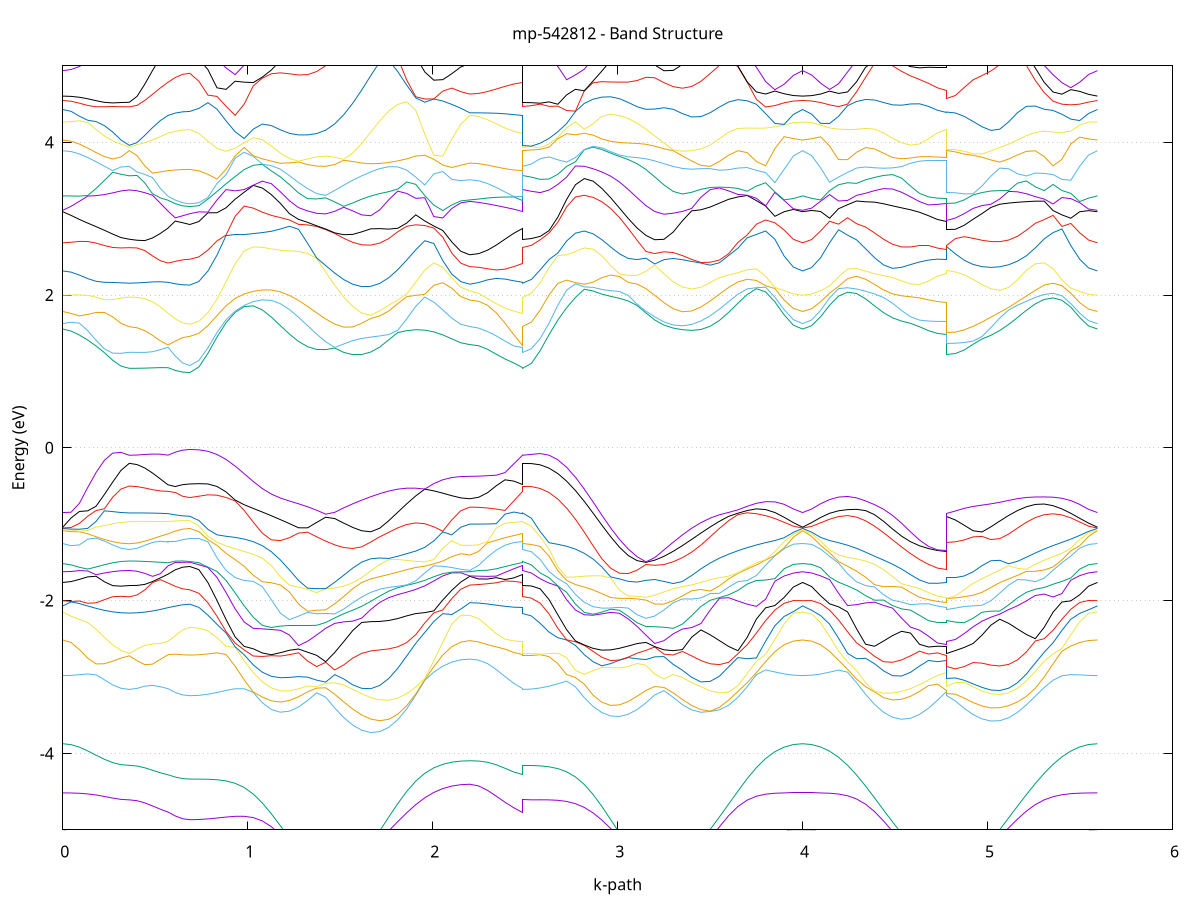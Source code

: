 set title 'mp-542812 - Band Structure'
set xlabel 'k-path'
set ylabel 'Energy (eV)'
set grid y
set yrange [-5:5]
set terminal png size 800,600
set output 'mp-542812_bands_gnuplot.png'
plot '-' using 1:2 with lines notitle, '-' using 1:2 with lines notitle, '-' using 1:2 with lines notitle, '-' using 1:2 with lines notitle, '-' using 1:2 with lines notitle, '-' using 1:2 with lines notitle, '-' using 1:2 with lines notitle, '-' using 1:2 with lines notitle, '-' using 1:2 with lines notitle, '-' using 1:2 with lines notitle, '-' using 1:2 with lines notitle, '-' using 1:2 with lines notitle, '-' using 1:2 with lines notitle, '-' using 1:2 with lines notitle, '-' using 1:2 with lines notitle, '-' using 1:2 with lines notitle, '-' using 1:2 with lines notitle, '-' using 1:2 with lines notitle, '-' using 1:2 with lines notitle, '-' using 1:2 with lines notitle, '-' using 1:2 with lines notitle, '-' using 1:2 with lines notitle, '-' using 1:2 with lines notitle, '-' using 1:2 with lines notitle, '-' using 1:2 with lines notitle, '-' using 1:2 with lines notitle, '-' using 1:2 with lines notitle, '-' using 1:2 with lines notitle, '-' using 1:2 with lines notitle, '-' using 1:2 with lines notitle, '-' using 1:2 with lines notitle, '-' using 1:2 with lines notitle, '-' using 1:2 with lines notitle, '-' using 1:2 with lines notitle, '-' using 1:2 with lines notitle, '-' using 1:2 with lines notitle, '-' using 1:2 with lines notitle, '-' using 1:2 with lines notitle, '-' using 1:2 with lines notitle, '-' using 1:2 with lines notitle, '-' using 1:2 with lines notitle, '-' using 1:2 with lines notitle, '-' using 1:2 with lines notitle, '-' using 1:2 with lines notitle, '-' using 1:2 with lines notitle, '-' using 1:2 with lines notitle, '-' using 1:2 with lines notitle, '-' using 1:2 with lines notitle, '-' using 1:2 with lines notitle, '-' using 1:2 with lines notitle, '-' using 1:2 with lines notitle, '-' using 1:2 with lines notitle, '-' using 1:2 with lines notitle, '-' using 1:2 with lines notitle, '-' using 1:2 with lines notitle, '-' using 1:2 with lines notitle, '-' using 1:2 with lines notitle, '-' using 1:2 with lines notitle, '-' using 1:2 with lines notitle, '-' using 1:2 with lines notitle, '-' using 1:2 with lines notitle, '-' using 1:2 with lines notitle, '-' using 1:2 with lines notitle, '-' using 1:2 with lines notitle, '-' using 1:2 with lines notitle, '-' using 1:2 with lines notitle, '-' using 1:2 with lines notitle, '-' using 1:2 with lines notitle, '-' using 1:2 with lines notitle, '-' using 1:2 with lines notitle, '-' using 1:2 with lines notitle, '-' using 1:2 with lines notitle, '-' using 1:2 with lines notitle, '-' using 1:2 with lines notitle, '-' using 1:2 with lines notitle, '-' using 1:2 with lines notitle, '-' using 1:2 with lines notitle, '-' using 1:2 with lines notitle, '-' using 1:2 with lines notitle, '-' using 1:2 with lines notitle, '-' using 1:2 with lines notitle, '-' using 1:2 with lines notitle, '-' using 1:2 with lines notitle, '-' using 1:2 with lines notitle, '-' using 1:2 with lines notitle, '-' using 1:2 with lines notitle, '-' using 1:2 with lines notitle, '-' using 1:2 with lines notitle, '-' using 1:2 with lines notitle, '-' using 1:2 with lines notitle, '-' using 1:2 with lines notitle, '-' using 1:2 with lines notitle, '-' using 1:2 with lines notitle, '-' using 1:2 with lines notitle, '-' using 1:2 with lines notitle, '-' using 1:2 with lines notitle, '-' using 1:2 with lines notitle, '-' using 1:2 with lines notitle, '-' using 1:2 with lines notitle, '-' using 1:2 with lines notitle, '-' using 1:2 with lines notitle, '-' using 1:2 with lines notitle, '-' using 1:2 with lines notitle, '-' using 1:2 with lines notitle, '-' using 1:2 with lines notitle, '-' using 1:2 with lines notitle
0.000000 -14.912259
0.044936 -14.912259
0.089872 -14.912259
0.134808 -14.912259
0.179744 -14.912259
0.224680 -14.912259
0.269616 -14.912259
0.314552 -14.912259
0.359488 -14.912259
0.359488 -14.912259
0.401351 -14.912259
0.443214 -14.912259
0.485077 -14.912359
0.526941 -14.912359
0.568804 -14.912359
0.568804 -14.912359
0.608125 -14.912359
0.647445 -14.912359
0.686766 -14.912359
0.686766 -14.912359
0.735744 -14.912359
0.784723 -14.912059
0.833701 -14.911759
0.882680 -14.911259
0.931658 -14.910659
0.980637 -14.909959
1.029615 -14.909259
1.078594 -14.908459
1.127572 -14.907759
1.176551 -14.906959
1.225529 -14.906259
1.274508 -14.905559
1.323486 -14.905059
1.372465 -14.904559
1.421443 -14.904259
1.421443 -14.904259
1.470148 -14.904159
1.518853 -14.904459
1.567558 -14.904959
1.616263 -14.905459
1.664968 -14.906159
1.713673 -14.906859
1.762378 -14.907659
1.811083 -14.908359
1.859788 -14.909159
1.908493 -14.909859
1.957198 -14.910559
2.005902 -14.911159
2.054607 -14.911659
2.103312 -14.911959
2.152017 -14.912159
2.200722 -14.912259
2.200722 -14.912259
2.248285 -14.912259
2.295847 -14.912259
2.343410 -14.912259
2.390972 -14.912359
2.438535 -14.912359
2.486097 -14.912359
2.486097 -14.912259
2.533717 -14.912159
2.581337 -14.911959
2.628957 -14.911659
2.676577 -14.911159
2.724197 -14.910659
2.771816 -14.909959
2.819436 -14.909259
2.867056 -14.908559
2.914676 -14.907759
2.962296 -14.906959
3.009916 -14.906259
3.057536 -14.905659
3.105156 -14.905059
3.152775 -14.904559
3.200395 -14.904159
3.200395 -14.904159
3.250374 -14.904159
3.300353 -14.904559
3.350331 -14.904959
3.400310 -14.905459
3.450288 -14.906059
3.500267 -14.906759
3.550246 -14.907559
3.600224 -14.908359
3.650203 -14.909159
3.700182 -14.909859
3.750160 -14.910559
3.800139 -14.911159
3.850118 -14.911659
3.900096 -14.911959
3.950075 -14.912259
4.000053 -14.912259
4.000053 -14.912259
4.048680 -14.912259
4.097307 -14.912059
4.145933 -14.911659
4.194560 -14.911259
4.243186 -14.910659
4.291813 -14.910059
4.340440 -14.909359
4.389066 -14.908659
4.437693 -14.907859
4.486319 -14.907159
4.534946 -14.906459
4.583573 -14.905859
4.632199 -14.905259
4.680826 -14.904759
4.729452 -14.904359
4.778079 -14.904159
4.778079 -14.904159
4.826087 -14.904359
4.874095 -14.904659
4.922103 -14.905159
4.970111 -14.905659
5.018119 -14.906259
5.066127 -14.906959
5.114135 -14.907659
5.162142 -14.908359
5.210150 -14.909059
5.258158 -14.909659
5.306166 -14.910359
5.354174 -14.910859
5.402182 -14.911359
5.450190 -14.911759
5.498198 -14.912059
5.546206 -14.912259
5.594214 -14.912259
e
0.000000 -14.907359
0.044936 -14.907359
0.089872 -14.907359
0.134808 -14.907359
0.179744 -14.907359
0.224680 -14.907359
0.269616 -14.907359
0.314552 -14.907459
0.359488 -14.907459
0.359488 -14.907459
0.401351 -14.907459
0.443214 -14.907359
0.485077 -14.907359
0.526941 -14.907359
0.568804 -14.907359
0.568804 -14.907359
0.608125 -14.907359
0.647445 -14.907359
0.686766 -14.907359
0.686766 -14.907359
0.735744 -14.907259
0.784723 -14.907159
0.833701 -14.906959
0.882680 -14.906659
0.931658 -14.906259
0.980637 -14.905859
1.029615 -14.905459
1.078594 -14.905059
1.127572 -14.904659
1.176551 -14.904359
1.225529 -14.904059
1.274508 -14.903859
1.323486 -14.903759
1.372465 -14.903759
1.421443 -14.903859
1.421443 -14.903859
1.470148 -14.904059
1.518853 -14.903859
1.567558 -14.903859
1.616263 -14.903959
1.664968 -14.904159
1.713673 -14.904459
1.762378 -14.904859
1.811083 -14.905159
1.859788 -14.905559
1.908493 -14.905959
1.957198 -14.906359
2.005902 -14.906759
2.054607 -14.906959
2.103312 -14.907259
2.152017 -14.907359
2.200722 -14.907359
2.200722 -14.907359
2.248285 -14.907359
2.295847 -14.907359
2.343410 -14.907359
2.390972 -14.907359
2.438535 -14.907359
2.486097 -14.907359
2.486097 -14.907459
2.533717 -14.907359
2.581337 -14.907259
2.628957 -14.907059
2.676577 -14.906759
2.724197 -14.906459
2.771816 -14.906059
2.819436 -14.905659
2.867056 -14.905259
2.914676 -14.904959
2.962296 -14.904559
3.009916 -14.904359
3.057536 -14.904059
3.105156 -14.903959
3.152775 -14.903959
3.200395 -14.903959
3.200395 -14.903959
3.250374 -14.903859
3.300353 -14.903759
3.350331 -14.903759
3.400310 -14.903759
3.450288 -14.903959
3.500267 -14.904259
3.550246 -14.904559
3.600224 -14.904959
3.650203 -14.905359
3.700182 -14.905859
3.750160 -14.906259
3.800139 -14.906559
3.850118 -14.906959
3.900096 -14.907159
3.950075 -14.907259
4.000053 -14.907359
4.000053 -14.907359
4.048680 -14.907259
4.097307 -14.907159
4.145933 -14.906959
4.194560 -14.906659
4.243186 -14.906359
4.291813 -14.905959
4.340440 -14.905559
4.389066 -14.905159
4.437693 -14.904859
4.486319 -14.904459
4.534946 -14.904159
4.583573 -14.903959
4.632199 -14.903859
4.680826 -14.903759
4.729452 -14.903859
4.778079 -14.903959
4.778079 -14.903959
4.826087 -14.903859
4.874095 -14.903759
4.922103 -14.903859
4.970111 -14.903959
5.018119 -14.904159
5.066127 -14.904359
5.114135 -14.904659
5.162142 -14.904959
5.210150 -14.905359
5.258158 -14.905759
5.306166 -14.906059
5.354174 -14.906459
5.402182 -14.906759
5.450190 -14.906959
5.498198 -14.907159
5.546206 -14.907259
5.594214 -14.907359
e
0.000000 -14.853959
0.044936 -14.853959
0.089872 -14.853959
0.134808 -14.853859
0.179744 -14.853859
0.224680 -14.853759
0.269616 -14.853759
0.314552 -14.853759
0.359488 -14.853659
0.359488 -14.853659
0.401351 -14.853759
0.443214 -14.853759
0.485077 -14.853759
0.526941 -14.853859
0.568804 -14.853859
0.568804 -14.853859
0.608125 -14.853959
0.647445 -14.853959
0.686766 -14.853959
0.686766 -14.853959
0.735744 -14.853959
0.784723 -14.853759
0.833701 -14.853359
0.882680 -14.852959
0.931658 -14.852359
0.980637 -14.851759
1.029615 -14.851159
1.078594 -14.850559
1.127572 -14.849959
1.176551 -14.849559
1.225529 -14.849259
1.274508 -14.849059
1.323486 -14.849059
1.372465 -14.849059
1.421443 -14.849059
1.421443 -14.849059
1.470148 -14.849159
1.518853 -14.849159
1.567558 -14.849259
1.616263 -14.849359
1.664968 -14.849559
1.713673 -14.849859
1.762378 -14.850159
1.811083 -14.850659
1.859788 -14.851159
1.908493 -14.851759
1.957198 -14.852259
2.005902 -14.852759
2.054607 -14.853159
2.103312 -14.853459
2.152017 -14.853659
2.200722 -14.853659
2.200722 -14.853659
2.248285 -14.853759
2.295847 -14.853759
2.343410 -14.853759
2.390972 -14.853759
2.438535 -14.853859
2.486097 -14.853859
2.486097 -14.853659
2.533717 -14.853659
2.581337 -14.853459
2.628957 -14.853159
2.676577 -14.852759
2.724197 -14.852259
2.771816 -14.851759
2.819436 -14.851259
2.867056 -14.850759
2.914676 -14.850259
2.962296 -14.849859
3.009916 -14.849559
3.057536 -14.849359
3.105156 -14.849159
3.152775 -14.849159
3.200395 -14.849159
3.200395 -14.849159
3.250374 -14.849159
3.300353 -14.849159
3.350331 -14.849059
3.400310 -14.849159
3.450288 -14.849259
3.500267 -14.849559
3.550246 -14.849959
3.600224 -14.850459
3.650203 -14.851059
3.700182 -14.851659
3.750160 -14.852259
3.800139 -14.852859
3.850118 -14.853359
3.900096 -14.853659
3.950075 -14.853859
4.000053 -14.853959
4.000053 -14.853959
4.048680 -14.853859
4.097307 -14.853659
4.145933 -14.853359
4.194560 -14.852959
4.243186 -14.852459
4.291813 -14.851859
4.340440 -14.851259
4.389066 -14.850759
4.437693 -14.850159
4.486319 -14.849759
4.534946 -14.849459
4.583573 -14.849259
4.632199 -14.849159
4.680826 -14.849159
4.729452 -14.849159
4.778079 -14.849159
4.778079 -14.849159
4.826087 -14.849059
4.874095 -14.849059
4.922103 -14.849159
4.970111 -14.849159
5.018119 -14.849359
5.066127 -14.849659
5.114135 -14.850059
5.162142 -14.850459
5.210150 -14.850959
5.258158 -14.851559
5.306166 -14.852059
5.354174 -14.852559
5.402182 -14.853059
5.450190 -14.853459
5.498198 -14.853759
5.546206 -14.853859
5.594214 -14.853959
e
0.000000 -14.822959
0.044936 -14.822959
0.089872 -14.823159
0.134808 -14.823259
0.179744 -14.823559
0.224680 -14.823759
0.269616 -14.823959
0.314552 -14.824059
0.359488 -14.824059
0.359488 -14.824059
0.401351 -14.824059
0.443214 -14.823959
0.485077 -14.823859
0.526941 -14.823759
0.568804 -14.823659
0.568804 -14.823659
0.608125 -14.823459
0.647445 -14.823359
0.686766 -14.823359
0.686766 -14.823359
0.735744 -14.823459
0.784723 -14.823659
0.833701 -14.824159
0.882680 -14.824759
0.931658 -14.825659
0.980637 -14.826759
1.029615 -14.828059
1.078594 -14.829459
1.127572 -14.830859
1.176551 -14.832259
1.225529 -14.833359
1.274508 -14.834259
1.323486 -14.834759
1.372465 -14.835059
1.421443 -14.836059
1.421443 -14.836059
1.470148 -14.836459
1.518853 -14.836359
1.567558 -14.835859
1.616263 -14.834959
1.664968 -14.833659
1.713673 -14.832259
1.762378 -14.830759
1.811083 -14.829259
1.859788 -14.827859
1.908493 -14.826659
1.957198 -14.825659
2.005902 -14.824859
2.054607 -14.824359
2.103312 -14.823959
2.152017 -14.823759
2.200722 -14.823759
2.200722 -14.823759
2.248285 -14.823759
2.295847 -14.823759
2.343410 -14.823759
2.390972 -14.823759
2.438535 -14.823659
2.486097 -14.823659
2.486097 -14.824059
2.533717 -14.824159
2.581337 -14.824359
2.628957 -14.824659
2.676577 -14.825059
2.724197 -14.825759
2.771816 -14.826659
2.819436 -14.827759
2.867056 -14.829059
2.914676 -14.830459
2.962296 -14.831859
3.009916 -14.833359
3.057536 -14.834559
3.105156 -14.835559
3.152775 -14.836159
3.200395 -14.836459
3.200395 -14.836459
3.250374 -14.836159
3.300353 -14.835459
3.350331 -14.834759
3.400310 -14.834259
3.450288 -14.833459
3.500267 -14.832259
3.550246 -14.830859
3.600224 -14.829459
3.650203 -14.827959
3.700182 -14.826559
3.750160 -14.825459
3.800139 -14.824459
3.850118 -14.823759
3.900096 -14.823359
3.950075 -14.823059
4.000053 -14.822959
4.000053 -14.822959
4.048680 -14.823059
4.097307 -14.823259
4.145933 -14.823759
4.194560 -14.824359
4.243186 -14.825159
4.291813 -14.826259
4.340440 -14.827459
4.389066 -14.828759
4.437693 -14.830259
4.486319 -14.831659
4.534946 -14.832859
4.583573 -14.834059
4.632199 -14.834959
4.680826 -14.835659
4.729452 -14.836059
4.778079 -14.836259
4.778079 -14.836359
4.826087 -14.836259
4.874095 -14.835859
4.922103 -14.835259
4.970111 -14.834359
5.018119 -14.833359
5.066127 -14.832159
5.114135 -14.830859
5.162142 -14.829559
5.210150 -14.828159
5.258158 -14.826959
5.306166 -14.825859
5.354174 -14.824959
5.402182 -14.824159
5.450190 -14.823659
5.498198 -14.823259
5.546206 -14.823059
5.594214 -14.822959
e
0.000000 -14.799659
0.044936 -14.799559
0.089872 -14.799359
0.134808 -14.799059
0.179744 -14.798659
0.224680 -14.798259
0.269616 -14.797859
0.314552 -14.797559
0.359488 -14.797559
0.359488 -14.797559
0.401351 -14.797559
0.443214 -14.797759
0.485077 -14.797959
0.526941 -14.798259
0.568804 -14.798559
0.568804 -14.798559
0.608125 -14.798959
0.647445 -14.799159
0.686766 -14.799259
0.686766 -14.799259
0.735744 -14.800059
0.784723 -14.801959
0.833701 -14.804359
0.882680 -14.807259
0.931658 -14.810359
0.980637 -14.813659
1.029615 -14.816959
1.078594 -14.820359
1.127572 -14.823559
1.176551 -14.826559
1.225529 -14.829359
1.274508 -14.831659
1.323486 -14.833659
1.372465 -14.834959
1.421443 -14.834759
1.421443 -14.834759
1.470148 -14.834159
1.518853 -14.833359
1.567558 -14.832059
1.616263 -14.830359
1.664968 -14.828359
1.713673 -14.825859
1.762378 -14.823059
1.811083 -14.820059
1.859788 -14.816759
1.908493 -14.813459
1.957198 -14.810259
2.005902 -14.806959
2.054607 -14.803959
2.103312 -14.801159
2.152017 -14.798759
2.200722 -14.797659
2.200722 -14.797659
2.248285 -14.797659
2.295847 -14.797759
2.343410 -14.797859
2.390972 -14.798059
2.438535 -14.798259
2.486097 -14.798559
2.486097 -14.797559
2.533717 -14.798659
2.581337 -14.800959
2.628957 -14.803759
2.676577 -14.806659
2.724197 -14.809859
2.771816 -14.813059
2.819436 -14.816259
2.867056 -14.819459
2.914676 -14.822559
2.962296 -14.825359
3.009916 -14.827759
3.057536 -14.829959
3.105156 -14.831659
3.152775 -14.832959
3.200395 -14.833959
3.200395 -14.833959
3.250374 -14.834559
3.300353 -14.834859
3.350331 -14.834159
3.400310 -14.832359
3.450288 -14.830059
3.500267 -14.827359
3.550246 -14.824359
3.600224 -14.821159
3.650203 -14.817759
3.700182 -14.814359
3.750160 -14.810959
3.800139 -14.807859
3.850118 -14.804859
3.900096 -14.802359
3.950075 -14.800459
4.000053 -14.799659
4.000053 -14.799659
4.048680 -14.800359
4.097307 -14.802059
4.145933 -14.804459
4.194560 -14.807159
4.243186 -14.810059
4.291813 -14.813259
4.340440 -14.816459
4.389066 -14.819659
4.437693 -14.822759
4.486319 -14.825659
4.534946 -14.828259
4.583573 -14.830559
4.632199 -14.832259
4.680826 -14.833559
4.729452 -14.834259
4.778079 -14.834459
4.778079 -14.834459
4.826087 -14.834159
4.874095 -14.833559
4.922103 -14.832459
4.970111 -14.830859
5.018119 -14.828859
5.066127 -14.826559
5.114135 -14.823859
5.162142 -14.821059
5.210150 -14.818059
5.258158 -14.815059
5.306166 -14.812059
5.354174 -14.809159
5.402182 -14.806459
5.450190 -14.803959
5.498198 -14.801859
5.546206 -14.800259
5.594214 -14.799659
e
0.000000 -14.792559
0.044936 -14.792559
0.089872 -14.792659
0.134808 -14.792659
0.179744 -14.792759
0.224680 -14.792759
0.269616 -14.792859
0.314552 -14.792859
0.359488 -14.792859
0.359488 -14.792859
0.401351 -14.792859
0.443214 -14.792859
0.485077 -14.792859
0.526941 -14.792759
0.568804 -14.792759
0.568804 -14.792759
0.608125 -14.792659
0.647445 -14.792659
0.686766 -14.792659
0.686766 -14.792659
0.735744 -14.792059
0.784723 -14.790859
0.833701 -14.790059
0.882680 -14.791159
0.931658 -14.792359
0.980637 -14.793559
1.029615 -14.794559
1.078594 -14.795559
1.127572 -14.796259
1.176551 -14.796859
1.225529 -14.797359
1.274508 -14.797659
1.323486 -14.797659
1.372465 -14.797359
1.421443 -14.798159
1.421443 -14.798159
1.470148 -14.798759
1.518853 -14.798959
1.567558 -14.798959
1.616263 -14.798659
1.664968 -14.798159
1.713673 -14.797559
1.762378 -14.796959
1.811083 -14.796059
1.859788 -14.795159
1.908493 -14.793959
1.957198 -14.792759
2.005902 -14.791459
2.054607 -14.790259
2.103312 -14.790159
2.152017 -14.791859
2.200722 -14.792859
2.200722 -14.792859
2.248285 -14.792859
2.295847 -14.792859
2.343410 -14.792859
2.390972 -14.792759
2.438535 -14.792759
2.486097 -14.792759
2.486097 -14.792859
2.533717 -14.791959
2.581337 -14.790159
2.628957 -14.790059
2.676577 -14.791259
2.724197 -14.792559
2.771816 -14.793759
2.819436 -14.794859
2.867056 -14.795859
2.914676 -14.796659
2.962296 -14.797359
3.009916 -14.797959
3.057536 -14.798459
3.105156 -14.798759
3.152775 -14.798859
3.200395 -14.798659
3.200395 -14.798659
3.250374 -14.798159
3.300353 -14.797359
3.350331 -14.797659
3.400310 -14.797659
3.450288 -14.797459
3.500267 -14.797059
3.550246 -14.796459
3.600224 -14.795659
3.650203 -14.794759
3.700182 -14.793659
3.750160 -14.792559
3.800139 -14.791259
3.850118 -14.790159
3.900096 -14.790759
3.950075 -14.792059
4.000053 -14.792559
4.000053 -14.792559
4.048680 -14.792059
4.097307 -14.790959
4.145933 -14.789959
4.194560 -14.791059
4.243186 -14.792259
4.291813 -14.793359
4.340440 -14.794459
4.389066 -14.795359
4.437693 -14.796159
4.486319 -14.796859
4.534946 -14.797459
4.583573 -14.797959
4.632199 -14.798259
4.680826 -14.798559
4.729452 -14.798659
4.778079 -14.798659
4.778079 -14.798959
4.826087 -14.798859
4.874095 -14.798659
4.922103 -14.798459
4.970111 -14.798059
5.018119 -14.797659
5.066127 -14.797159
5.114135 -14.796559
5.162142 -14.795859
5.210150 -14.794959
5.258158 -14.794059
5.306166 -14.792959
5.354174 -14.791859
5.402182 -14.790759
5.450190 -14.789959
5.498198 -14.791059
5.546206 -14.792159
5.594214 -14.792559
e
0.000000 -14.788259
0.044936 -14.788259
0.089872 -14.788259
0.134808 -14.788159
0.179744 -14.788159
0.224680 -14.788059
0.269616 -14.788059
0.314552 -14.788059
0.359488 -14.788059
0.359488 -14.788059
0.401351 -14.788059
0.443214 -14.788059
0.485077 -14.788059
0.526941 -14.788059
0.568804 -14.788159
0.568804 -14.788159
0.608125 -14.788159
0.647445 -14.788259
0.686766 -14.788259
0.686766 -14.788259
0.735744 -14.788459
0.784723 -14.789059
0.833701 -14.789659
0.882680 -14.788659
0.931658 -14.788059
0.980637 -14.787759
1.029615 -14.787459
1.078594 -14.787359
1.127572 -14.787259
1.176551 -14.788459
1.225529 -14.791159
1.274508 -14.793559
1.323486 -14.795559
1.372465 -14.797059
1.421443 -14.796759
1.421443 -14.796759
1.470148 -14.795759
1.518853 -14.794359
1.567558 -14.792559
1.616263 -14.790359
1.664968 -14.787959
1.713673 -14.787159
1.762378 -14.786959
1.811083 -14.786859
1.859788 -14.786859
1.908493 -14.786859
1.957198 -14.786959
2.005902 -14.787059
2.054607 -14.788359
2.103312 -14.789159
2.152017 -14.788359
2.200722 -14.788059
2.200722 -14.788059
2.248285 -14.788059
2.295847 -14.788059
2.343410 -14.788059
2.390972 -14.788059
2.438535 -14.788159
2.486097 -14.788159
2.486097 -14.788059
2.533717 -14.788259
2.581337 -14.789059
2.628957 -14.788459
2.676577 -14.787059
2.724197 -14.786859
2.771816 -14.786859
2.819436 -14.786859
2.867056 -14.786859
2.914676 -14.786959
2.962296 -14.787159
3.009916 -14.787759
3.057536 -14.789959
3.105156 -14.792159
3.152775 -14.794059
3.200395 -14.795559
3.200395 -14.795559
3.250374 -14.796659
3.300353 -14.797159
3.350331 -14.795759
3.400310 -14.793859
3.450288 -14.791459
3.500267 -14.788759
3.550246 -14.787259
3.600224 -14.787259
3.650203 -14.787359
3.700182 -14.787559
3.750160 -14.787859
3.800139 -14.788459
3.850118 -14.789459
3.900096 -14.789159
3.950075 -14.788459
4.000053 -14.788259
4.000053 -14.788259
4.048680 -14.788459
4.097307 -14.789059
4.145933 -14.789659
4.194560 -14.788559
4.243186 -14.787959
4.291813 -14.787559
4.340440 -14.787359
4.389066 -14.787259
4.437693 -14.787159
4.486319 -14.787259
4.534946 -14.789359
4.583573 -14.791559
4.632199 -14.793459
4.680826 -14.794759
4.729452 -14.795659
4.778079 -14.795959
4.778079 -14.795759
4.826087 -14.795459
4.874095 -14.794759
4.922103 -14.793659
4.970111 -14.791959
5.018119 -14.790059
5.066127 -14.787759
5.114135 -14.787159
5.162142 -14.787259
5.210150 -14.787259
5.258158 -14.787459
5.306166 -14.787759
5.354174 -14.788059
5.402182 -14.788759
5.450190 -14.789759
5.498198 -14.788959
5.546206 -14.788459
5.594214 -14.788259
e
0.000000 -14.787959
0.044936 -14.787959
0.089872 -14.787959
0.134808 -14.787859
0.179744 -14.787659
0.224680 -14.787559
0.269616 -14.787359
0.314552 -14.787159
0.359488 -14.787059
0.359488 -14.787059
0.401351 -14.787159
0.443214 -14.787259
0.485077 -14.787459
0.526941 -14.787659
0.568804 -14.787859
0.568804 -14.787859
0.608125 -14.787959
0.647445 -14.788059
0.686766 -14.788059
0.686766 -14.788059
0.735744 -14.788059
0.784723 -14.787759
0.833701 -14.787259
0.882680 -14.786359
0.931658 -14.785059
0.980637 -14.783659
1.029615 -14.782259
1.078594 -14.783059
1.127572 -14.785359
1.176551 -14.787159
1.225529 -14.787259
1.274508 -14.788059
1.323486 -14.788759
1.372465 -14.789159
1.421443 -14.789359
1.421443 -14.789359
1.470148 -14.789259
1.518853 -14.788959
1.567558 -14.788459
1.616263 -14.787859
1.664968 -14.787259
1.713673 -14.784959
1.762378 -14.784159
1.811083 -14.783759
1.859788 -14.783859
1.908493 -14.784359
1.957198 -14.785359
2.005902 -14.786659
2.054607 -14.786959
2.103312 -14.787059
2.152017 -14.787059
2.200722 -14.787059
2.200722 -14.787059
2.248285 -14.787159
2.295847 -14.787259
2.343410 -14.787459
2.390972 -14.787559
2.438535 -14.787759
2.486097 -14.787859
2.486097 -14.787059
2.533717 -14.787059
2.581337 -14.786959
2.628957 -14.786959
2.676577 -14.786659
2.724197 -14.785459
2.771816 -14.784359
2.819436 -14.783759
2.867056 -14.783659
2.914676 -14.783859
2.962296 -14.784559
3.009916 -14.787059
3.057536 -14.787659
3.105156 -14.788359
3.152775 -14.788859
3.200395 -14.789259
3.200395 -14.789259
3.250374 -14.789459
3.300353 -14.789359
3.350331 -14.789059
3.400310 -14.788459
3.450288 -14.787559
3.500267 -14.787159
3.550246 -14.785659
3.600224 -14.783459
3.650203 -14.782059
3.700182 -14.783459
3.750160 -14.784959
3.800139 -14.786359
3.850118 -14.787259
3.900096 -14.787659
3.950075 -14.787959
4.000053 -14.787959
4.000053 -14.787959
4.048680 -14.787959
4.097307 -14.787759
4.145933 -14.787359
4.194560 -14.786559
4.243186 -14.785359
4.291813 -14.783959
4.340440 -14.782759
4.389066 -14.782959
4.437693 -14.784459
4.486319 -14.786659
4.534946 -14.787259
4.583573 -14.787859
4.632199 -14.788559
4.680826 -14.789059
4.729452 -14.789359
4.778079 -14.789459
4.778079 -14.789359
4.826087 -14.789259
4.874095 -14.789059
4.922103 -14.788559
4.970111 -14.787959
5.018119 -14.787359
5.066127 -14.787059
5.114135 -14.785159
5.162142 -14.783559
5.210150 -14.782559
5.258158 -14.783259
5.306166 -14.784459
5.354174 -14.785759
5.402182 -14.786759
5.450190 -14.787359
5.498198 -14.787759
5.546206 -14.787959
5.594214 -14.787959
e
0.000000 -14.778659
0.044936 -14.778859
0.089872 -14.779259
0.134808 -14.779859
0.179744 -14.780659
0.224680 -14.781459
0.269616 -14.782259
0.314552 -14.782759
0.359488 -14.782959
0.359488 -14.782959
0.401351 -14.782859
0.443214 -14.782359
0.485077 -14.781759
0.526941 -14.781059
0.568804 -14.780359
0.568804 -14.780359
0.608125 -14.779459
0.647445 -14.778859
0.686766 -14.778659
0.686766 -14.778659
0.735744 -14.778659
0.784723 -14.778559
0.833701 -14.778659
0.882680 -14.778959
0.931658 -14.779559
0.980637 -14.780459
1.029615 -14.781659
1.078594 -14.782459
1.127572 -14.784459
1.176551 -14.785859
1.225529 -14.787059
1.274508 -14.787359
1.323486 -14.787459
1.372465 -14.787559
1.421443 -14.787559
1.421443 -14.787559
1.470148 -14.787459
1.518853 -14.787159
1.567558 -14.786659
1.616263 -14.785959
1.664968 -14.785359
1.713673 -14.784759
1.762378 -14.782759
1.811083 -14.781859
1.859788 -14.781259
1.908493 -14.781059
1.957198 -14.781059
2.005902 -14.781359
2.054607 -14.781859
2.103312 -14.782359
2.152017 -14.782759
2.200722 -14.782959
2.200722 -14.782959
2.248285 -14.782859
2.295847 -14.782459
2.343410 -14.782059
2.390972 -14.781459
2.438535 -14.780959
2.486097 -14.780359
2.486097 -14.782959
2.533717 -14.782859
2.581337 -14.782459
2.628957 -14.781959
2.676577 -14.781559
2.724197 -14.781259
2.771816 -14.781259
2.819436 -14.781459
2.867056 -14.781959
2.914676 -14.782759
2.962296 -14.784459
3.009916 -14.785059
3.057536 -14.785859
3.105156 -14.786659
3.152775 -14.787159
3.200395 -14.787459
3.200395 -14.787459
3.250374 -14.787559
3.300353 -14.787559
3.350331 -14.787559
3.400310 -14.787459
3.450288 -14.787259
3.500267 -14.786359
3.550246 -14.784959
3.600224 -14.782659
3.650203 -14.781959
3.700182 -14.780759
3.750160 -14.779759
3.800139 -14.779059
3.850118 -14.778759
3.900096 -14.778659
3.950075 -14.778659
4.000053 -14.778659
4.000053 -14.778659
4.048680 -14.778659
4.097307 -14.778659
4.145933 -14.778759
4.194560 -14.779059
4.243186 -14.779659
4.291813 -14.780459
4.340440 -14.781459
4.389066 -14.781859
4.437693 -14.783659
4.486319 -14.785359
4.534946 -14.786559
4.583573 -14.787059
4.632199 -14.787159
4.680826 -14.787059
4.729452 -14.786959
4.778079 -14.786959
4.778079 -14.786759
4.826087 -14.786859
4.874095 -14.787059
4.922103 -14.787059
4.970111 -14.787059
5.018119 -14.786759
5.066127 -14.785759
5.114135 -14.784559
5.162142 -14.782459
5.210150 -14.781659
5.258158 -14.780959
5.306166 -14.780059
5.354174 -14.779459
5.402182 -14.778959
5.450190 -14.778759
5.498198 -14.778659
5.546206 -14.778659
5.594214 -14.778659
e
0.000000 -14.759759
0.044936 -14.759759
0.089872 -14.759959
0.134808 -14.760259
0.179744 -14.760459
0.224680 -14.760759
0.269616 -14.760959
0.314552 -14.761159
0.359488 -14.761159
0.359488 -14.761159
0.401351 -14.761159
0.443214 -14.761059
0.485077 -14.760859
0.526941 -14.760659
0.568804 -14.760359
0.568804 -14.760359
0.608125 -14.760059
0.647445 -14.759759
0.686766 -14.759759
0.686766 -14.759759
0.735744 -14.760559
0.784723 -14.762559
0.833701 -14.765159
0.882680 -14.768159
0.931658 -14.771459
0.980637 -14.774759
1.029615 -14.778059
1.078594 -14.779759
1.127572 -14.778759
1.176551 -14.777559
1.225529 -14.776359
1.274508 -14.776959
1.323486 -14.779559
1.372465 -14.781759
1.421443 -14.783359
1.421443 -14.783359
1.470148 -14.784459
1.518853 -14.785259
1.567558 -14.785559
1.616263 -14.785659
1.664968 -14.784959
1.713673 -14.783859
1.762378 -14.782059
1.811083 -14.778859
1.859788 -14.775659
1.908493 -14.772559
1.957198 -14.769559
2.005902 -14.766859
2.054607 -14.764559
2.103312 -14.762759
2.152017 -14.761559
2.200722 -14.761159
2.200722 -14.761159
2.248285 -14.761159
2.295847 -14.761059
2.343410 -14.760959
2.390972 -14.760759
2.438535 -14.760559
2.486097 -14.760359
2.486097 -14.761159
2.533717 -14.761559
2.581337 -14.762659
2.628957 -14.764459
2.676577 -14.766759
2.724197 -14.769359
2.771816 -14.772259
2.819436 -14.775359
2.867056 -14.778559
2.914676 -14.781659
2.962296 -14.783859
3.009916 -14.784859
3.057536 -14.785459
3.105156 -14.785559
3.152775 -14.785359
3.200395 -14.784759
3.200395 -14.784759
3.250374 -14.783759
3.300353 -14.782259
3.350331 -14.780259
3.400310 -14.777659
3.450288 -14.776059
3.500267 -14.777159
3.550246 -14.778459
3.600224 -14.779659
3.650203 -14.778259
3.700182 -14.774959
3.750160 -14.771559
3.800139 -14.768259
3.850118 -14.765259
3.900096 -14.762559
3.950075 -14.760559
4.000053 -14.759759
4.000053 -14.759759
4.048680 -14.760459
4.097307 -14.762359
4.145933 -14.764759
4.194560 -14.767559
4.243186 -14.770659
4.291813 -14.773759
4.340440 -14.776859
4.389066 -14.779459
4.437693 -14.779559
4.486319 -14.779159
4.534946 -14.779359
4.583573 -14.780459
4.632199 -14.782059
4.680826 -14.783559
4.729452 -14.784659
4.778079 -14.785059
4.778079 -14.785259
4.826087 -14.784859
4.874095 -14.783759
4.922103 -14.782359
4.970111 -14.780859
5.018119 -14.779659
5.066127 -14.779059
5.114135 -14.779259
5.162142 -14.779659
5.210150 -14.778359
5.258158 -14.775659
5.306166 -14.772659
5.354174 -14.769759
5.402182 -14.766859
5.450190 -14.764359
5.498198 -14.762059
5.546206 -14.760359
5.594214 -14.759759
e
0.000000 -14.752259
0.044936 -14.752159
0.089872 -14.751859
0.134808 -14.751359
0.179744 -14.750759
0.224680 -14.750259
0.269616 -14.749759
0.314552 -14.749459
0.359488 -14.749359
0.359488 -14.749359
0.401351 -14.749459
0.443214 -14.749659
0.485077 -14.750059
0.526941 -14.750559
0.568804 -14.751159
0.568804 -14.751159
0.608125 -14.751759
0.647445 -14.752259
0.686766 -14.752459
0.686766 -14.752459
0.735744 -14.751859
0.784723 -14.750559
0.833701 -14.749059
0.882680 -14.750559
0.931658 -14.752959
0.980637 -14.756059
1.029615 -14.759459
1.078594 -14.763159
1.127572 -14.766859
1.176551 -14.770559
1.225529 -14.773959
1.274508 -14.775359
1.323486 -14.774459
1.372465 -14.773559
1.421443 -14.772759
1.421443 -14.772759
1.470148 -14.771859
1.518853 -14.770959
1.567558 -14.769959
1.616263 -14.768759
1.664968 -14.767559
1.713673 -14.766159
1.762378 -14.764559
1.811083 -14.762659
1.859788 -14.760459
1.908493 -14.758059
1.957198 -14.755659
2.005902 -14.753459
2.054607 -14.751559
2.103312 -14.750259
2.152017 -14.749559
2.200722 -14.749259
2.200722 -14.749259
2.248285 -14.749359
2.295847 -14.749559
2.343410 -14.749859
2.390972 -14.750259
2.438535 -14.750659
2.486097 -14.751159
2.486097 -14.749359
2.533717 -14.749559
2.581337 -14.750259
2.628957 -14.751459
2.676577 -14.753259
2.724197 -14.755359
2.771816 -14.757659
2.819436 -14.760059
2.867056 -14.762159
2.914676 -14.764059
2.962296 -14.765759
3.009916 -14.767159
3.057536 -14.768459
3.105156 -14.769559
3.152775 -14.770559
3.200395 -14.771459
3.200395 -14.771459
3.250374 -14.772359
3.300353 -14.773259
3.350331 -14.774059
3.400310 -14.775059
3.450288 -14.774659
3.500267 -14.771259
3.550246 -14.767659
3.600224 -14.763859
3.650203 -14.760059
3.700182 -14.756459
3.750160 -14.753259
3.800139 -14.750759
3.850118 -14.748859
3.900096 -14.750359
3.950075 -14.751659
4.000053 -14.752259
4.000053 -14.752259
4.048680 -14.751759
4.097307 -14.750559
4.145933 -14.749359
4.194560 -14.750459
4.243186 -14.752759
4.291813 -14.755559
4.340440 -14.758759
4.389066 -14.762159
4.437693 -14.765459
4.486319 -14.768259
4.534946 -14.770259
4.583573 -14.771359
4.632199 -14.771659
4.680826 -14.771759
4.729452 -14.771759
4.778079 -14.771659
4.778079 -14.771759
4.826087 -14.771759
4.874095 -14.771759
4.922103 -14.771759
4.970111 -14.771559
5.018119 -14.770759
5.066127 -14.769159
5.114135 -14.766659
5.162142 -14.763759
5.210150 -14.760559
5.258158 -14.757459
5.306166 -14.754559
5.354174 -14.752059
5.402182 -14.750059
5.450190 -14.749559
5.498198 -14.750659
5.546206 -14.751759
5.594214 -14.752259
e
0.000000 -14.746159
0.044936 -14.746059
0.089872 -14.745559
0.134808 -14.744859
0.179744 -14.743959
0.224680 -14.742859
0.269616 -14.741859
0.314552 -14.740859
0.359488 -14.740359
0.359488 -14.740359
0.401351 -14.740759
0.443214 -14.741559
0.485077 -14.742459
0.526941 -14.743459
0.568804 -14.744259
0.568804 -14.744259
0.608125 -14.745259
0.647445 -14.745959
0.686766 -14.746159
0.686766 -14.746159
0.735744 -14.746459
0.784723 -14.747259
0.833701 -14.748659
0.882680 -14.747659
0.931658 -14.746259
0.980637 -14.744959
1.029615 -14.743859
1.078594 -14.743159
1.127572 -14.742859
1.176551 -14.743459
1.225529 -14.744759
1.274508 -14.745959
1.323486 -14.747059
1.372465 -14.747859
1.421443 -14.748259
1.421443 -14.748259
1.470148 -14.748459
1.518853 -14.748359
1.567558 -14.747959
1.616263 -14.747459
1.664968 -14.746759
1.713673 -14.747359
1.762378 -14.747559
1.811083 -14.747259
1.859788 -14.746459
1.908493 -14.745359
1.957198 -14.743859
2.005902 -14.742959
2.054607 -14.742259
2.103312 -14.741459
2.152017 -14.740759
2.200722 -14.740359
2.200722 -14.740359
2.248285 -14.740659
2.295847 -14.741259
2.343410 -14.742059
2.390972 -14.742859
2.438535 -14.743559
2.486097 -14.744259
2.486097 -14.740359
2.533717 -14.740659
2.581337 -14.741459
2.628957 -14.742259
2.676577 -14.742859
2.724197 -14.743559
2.771816 -14.745059
2.819436 -14.746259
2.867056 -14.747059
2.914676 -14.747459
2.962296 -14.747359
3.009916 -14.746859
3.057536 -14.747259
3.105156 -14.747859
3.152775 -14.748259
3.200395 -14.748459
3.200395 -14.748459
3.250374 -14.748359
3.300353 -14.747959
3.350331 -14.747259
3.400310 -14.746259
3.450288 -14.745059
3.500267 -14.743759
3.550246 -14.742859
3.600224 -14.743059
3.650203 -14.743659
3.700182 -14.744759
3.750160 -14.746059
3.800139 -14.747459
3.850118 -14.748759
3.900096 -14.747359
3.950075 -14.746459
4.000053 -14.746159
4.000053 -14.746159
4.048680 -14.746459
4.097307 -14.747159
4.145933 -14.748159
4.194560 -14.747459
4.243186 -14.746159
4.291813 -14.745059
4.340440 -14.744059
4.389066 -14.744059
4.437693 -14.744359
4.486319 -14.745059
4.534946 -14.746059
4.583573 -14.747159
4.632199 -14.748059
4.680826 -14.748759
4.729452 -14.749159
4.778079 -14.749359
4.778079 -14.749259
4.826087 -14.749159
4.874095 -14.748759
4.922103 -14.748159
4.970111 -14.747359
5.018119 -14.746359
5.066127 -14.745359
5.114135 -14.744559
5.162142 -14.744159
5.210150 -14.743959
5.258158 -14.744459
5.306166 -14.745459
5.354174 -14.746559
5.402182 -14.747759
5.450190 -14.748059
5.498198 -14.747059
5.546206 -14.746459
5.594214 -14.746159
e
0.000000 -14.734459
0.044936 -14.734559
0.089872 -14.734759
0.134808 -14.735059
0.179744 -14.735559
0.224680 -14.736259
0.269616 -14.736959
0.314552 -14.737759
0.359488 -14.738159
0.359488 -14.738159
0.401351 -14.737759
0.443214 -14.737159
0.485077 -14.736459
0.526941 -14.735859
0.568804 -14.735359
0.568804 -14.735359
0.608125 -14.734859
0.647445 -14.734559
0.686766 -14.734459
0.686766 -14.734459
0.735744 -14.735359
0.784723 -14.737159
0.833701 -14.739159
0.882680 -14.740959
0.931658 -14.742359
0.980637 -14.743159
1.029615 -14.743459
1.078594 -14.743059
1.127572 -14.742559
1.176551 -14.741759
1.225529 -14.740759
1.274508 -14.740059
1.323486 -14.740159
1.372465 -14.740959
1.421443 -14.741859
1.421443 -14.741859
1.470148 -14.742859
1.518853 -14.743859
1.567558 -14.744959
1.616263 -14.745859
1.664968 -14.746759
1.713673 -14.746059
1.762378 -14.745359
1.811083 -14.744759
1.859788 -14.744259
1.908493 -14.743859
1.957198 -14.743459
2.005902 -14.742159
2.054607 -14.740659
2.103312 -14.739359
2.152017 -14.738459
2.200722 -14.738159
2.200722 -14.738159
2.248285 -14.737859
2.295847 -14.737359
2.343410 -14.736859
2.390972 -14.736259
2.438535 -14.735759
2.486097 -14.735359
2.486097 -14.738159
2.533717 -14.738459
2.581337 -14.739259
2.628957 -14.740559
2.676577 -14.742059
2.724197 -14.743359
2.771816 -14.743759
2.819436 -14.744159
2.867056 -14.744559
2.914676 -14.745159
2.962296 -14.745859
3.009916 -14.746559
3.057536 -14.746059
3.105156 -14.745159
3.152775 -14.744159
3.200395 -14.743159
3.200395 -14.743159
3.250374 -14.742159
3.300353 -14.741159
3.350331 -14.740359
3.400310 -14.739959
3.450288 -14.740559
3.500267 -14.741559
3.550246 -14.742459
3.600224 -14.742959
3.650203 -14.743459
3.700182 -14.743259
3.750160 -14.742459
3.800139 -14.741159
3.850118 -14.739259
3.900096 -14.737259
3.950075 -14.735359
4.000053 -14.734459
4.000053 -14.734459
4.048680 -14.735259
4.097307 -14.737059
4.145933 -14.738959
4.194560 -14.740759
4.243186 -14.742259
4.291813 -14.743259
4.340440 -14.743759
4.389066 -14.743359
4.437693 -14.742959
4.486319 -14.742559
4.534946 -14.742059
4.583573 -14.741459
4.632199 -14.740959
4.680826 -14.740459
4.729452 -14.740059
4.778079 -14.739959
4.778079 -14.740059
4.826087 -14.740159
4.874095 -14.740459
4.922103 -14.740859
4.970111 -14.741359
5.018119 -14.741859
5.066127 -14.742359
5.114135 -14.742859
5.162142 -14.743159
5.210150 -14.743659
5.258158 -14.743559
5.306166 -14.742959
5.354174 -14.741859
5.402182 -14.740359
5.450190 -14.738559
5.498198 -14.736759
5.546206 -14.735259
5.594214 -14.734459
e
0.000000 -14.729559
0.044936 -14.729559
0.089872 -14.729559
0.134808 -14.729559
0.179744 -14.729459
0.224680 -14.729359
0.269616 -14.729359
0.314552 -14.729259
0.359488 -14.729259
0.359488 -14.729259
0.401351 -14.729259
0.443214 -14.729259
0.485077 -14.729359
0.526941 -14.729459
0.568804 -14.729459
0.568804 -14.729459
0.608125 -14.729559
0.647445 -14.729559
0.686766 -14.729559
0.686766 -14.729559
0.735744 -14.728759
0.784723 -14.727959
0.833701 -14.729059
0.882680 -14.730159
0.931658 -14.731159
0.980637 -14.732259
1.029615 -14.733359
1.078594 -14.735359
1.127572 -14.736759
1.176551 -14.737059
1.225529 -14.737559
1.274508 -14.738159
1.323486 -14.737959
1.372465 -14.737059
1.421443 -14.736059
1.421443 -14.736059
1.470148 -14.735059
1.518853 -14.733959
1.567558 -14.732859
1.616263 -14.732759
1.664968 -14.732759
1.713673 -14.732759
1.762378 -14.732559
1.811083 -14.732159
1.859788 -14.731559
1.908493 -14.730959
1.957198 -14.730259
2.005902 -14.729559
2.054607 -14.728959
2.103312 -14.728459
2.152017 -14.728759
2.200722 -14.729159
2.200722 -14.729159
2.248285 -14.729159
2.295847 -14.729159
2.343410 -14.729259
2.390972 -14.729359
2.438535 -14.729459
2.486097 -14.729459
2.486097 -14.729259
2.533717 -14.728959
2.581337 -14.728459
2.628957 -14.728959
2.676577 -14.729559
2.724197 -14.730159
2.771816 -14.730859
2.819436 -14.731559
2.867056 -14.732159
2.914676 -14.732559
2.962296 -14.732759
3.009916 -14.732759
3.057536 -14.732759
3.105156 -14.732759
3.152775 -14.733559
3.200395 -14.734659
3.200395 -14.734659
3.250374 -14.735759
3.300353 -14.736759
3.350331 -14.737759
3.400310 -14.738259
3.450288 -14.737759
3.500267 -14.736959
3.550246 -14.736759
3.600224 -14.735559
3.650203 -14.733559
3.700182 -14.732459
3.750160 -14.731359
3.800139 -14.730259
3.850118 -14.729159
3.900096 -14.728059
3.950075 -14.728759
4.000053 -14.729559
4.000053 -14.729559
4.048680 -14.728859
4.097307 -14.727959
4.145933 -14.728959
4.194560 -14.730059
4.243186 -14.731159
4.291813 -14.732259
4.340440 -14.733359
4.389066 -14.734559
4.437693 -14.735359
4.486319 -14.735759
4.534946 -14.736359
4.583573 -14.736859
4.632199 -14.737459
4.680826 -14.737859
4.729452 -14.738159
4.778079 -14.738259
4.778079 -14.738259
4.826087 -14.738159
4.874095 -14.737859
4.922103 -14.737559
4.970111 -14.737059
5.018119 -14.736459
5.066127 -14.735959
5.114135 -14.735559
5.162142 -14.734959
5.210150 -14.733959
5.258158 -14.732859
5.306166 -14.731859
5.354174 -14.730759
5.402182 -14.729759
5.450190 -14.728759
5.498198 -14.727859
5.546206 -14.728859
5.594214 -14.729559
e
0.000000 -14.725759
0.044936 -14.725859
0.089872 -14.726059
0.134808 -14.726459
0.179744 -14.726859
0.224680 -14.727259
0.269616 -14.727559
0.314552 -14.727759
0.359488 -14.727859
0.359488 -14.727859
0.401351 -14.727859
0.443214 -14.727659
0.485077 -14.727359
0.526941 -14.727059
0.568804 -14.726759
0.568804 -14.726759
0.608125 -14.726159
0.647445 -14.725859
0.686766 -14.725759
0.686766 -14.725759
0.735744 -14.726859
0.784723 -14.726959
0.833701 -14.725059
0.882680 -14.726759
0.931658 -14.728859
0.980637 -14.731059
1.029615 -14.733359
1.078594 -14.734459
1.127572 -14.735559
1.176551 -14.736559
1.225529 -14.736659
1.274508 -14.735959
1.323486 -14.735159
1.372465 -14.734359
1.421443 -14.733659
1.421443 -14.733659
1.470148 -14.733159
1.518853 -14.732859
1.567558 -14.732659
1.616263 -14.731759
1.664968 -14.730559
1.713673 -14.729259
1.762378 -14.728059
1.811083 -14.726859
1.859788 -14.725859
1.908493 -14.724959
1.957198 -14.724659
2.005902 -14.725359
2.054607 -14.726759
2.103312 -14.727959
2.152017 -14.728159
2.200722 -14.727859
2.200722 -14.727859
2.248285 -14.727859
2.295847 -14.727759
2.343410 -14.727559
2.390972 -14.727259
2.438535 -14.727059
2.486097 -14.726659
2.486097 -14.727859
2.533717 -14.728159
2.581337 -14.728059
2.628957 -14.726859
2.676577 -14.725559
2.724197 -14.724659
2.771816 -14.724859
2.819436 -14.725659
2.867056 -14.726659
2.914676 -14.727759
2.962296 -14.728959
3.009916 -14.730159
3.057536 -14.731359
3.105156 -14.732559
3.152775 -14.732759
3.200395 -14.733059
3.200395 -14.733059
3.250374 -14.733559
3.300353 -14.734159
3.350331 -14.734859
3.400310 -14.735659
3.450288 -14.736459
3.500267 -14.736759
3.550246 -14.735759
3.600224 -14.734659
3.650203 -14.733559
3.700182 -14.731359
3.750160 -14.729059
3.800139 -14.726959
3.850118 -14.725059
3.900096 -14.726859
3.950075 -14.726859
4.000053 -14.725759
4.000053 -14.725759
4.048680 -14.726859
4.097307 -14.727059
4.145933 -14.725259
4.194560 -14.726359
4.243186 -14.728159
4.291813 -14.729959
4.340440 -14.731659
4.389066 -14.733059
4.437693 -14.734059
4.486319 -14.734659
4.534946 -14.734659
4.583573 -14.734159
4.632199 -14.733459
4.680826 -14.732759
4.729452 -14.732259
4.778079 -14.732059
4.778079 -14.732059
4.826087 -14.732259
4.874095 -14.732659
4.922103 -14.733359
4.970111 -14.733959
5.018119 -14.734459
5.066127 -14.734759
5.114135 -14.734359
5.162142 -14.733559
5.210150 -14.732459
5.258158 -14.731059
5.306166 -14.729359
5.354174 -14.727559
5.402182 -14.725959
5.450190 -14.725559
5.498198 -14.727259
5.546206 -14.726759
5.594214 -14.725759
e
0.000000 -14.725659
0.044936 -14.725759
0.089872 -14.726059
0.134808 -14.726359
0.179744 -14.726659
0.224680 -14.727059
0.269616 -14.727359
0.314552 -14.727559
0.359488 -14.727659
0.359488 -14.727659
0.401351 -14.727659
0.443214 -14.727459
0.485077 -14.727159
0.526941 -14.726859
0.568804 -14.726459
0.568804 -14.726459
0.608125 -14.726059
0.647445 -14.725859
0.686766 -14.725659
0.686766 -14.725659
0.735744 -14.724459
0.784723 -14.723659
0.833701 -14.724959
0.882680 -14.722859
0.931658 -14.720659
0.980637 -14.718459
1.029615 -14.717159
1.078594 -14.718459
1.127572 -14.719859
1.176551 -14.721259
1.225529 -14.722659
1.274508 -14.723859
1.323486 -14.724959
1.372465 -14.725959
1.421443 -14.726759
1.421443 -14.726759
1.470148 -14.727359
1.518853 -14.727659
1.567558 -14.727659
1.616263 -14.727359
1.664968 -14.726659
1.713673 -14.725859
1.762378 -14.724759
1.811083 -14.723559
1.859788 -14.722359
1.908493 -14.721559
1.957198 -14.721859
2.005902 -14.723059
2.054607 -14.724559
2.103312 -14.726059
2.152017 -14.727159
2.200722 -14.727759
2.200722 -14.727759
2.248285 -14.727659
2.295847 -14.727459
2.343410 -14.727259
2.390972 -14.727059
2.438535 -14.726759
2.486097 -14.726459
2.486097 -14.727659
2.533717 -14.727159
2.581337 -14.726059
2.628957 -14.724659
2.676577 -14.723159
2.724197 -14.721959
2.771816 -14.721559
2.819436 -14.722159
2.867056 -14.723359
2.914676 -14.724559
2.962296 -14.725659
3.009916 -14.726559
3.057536 -14.727159
3.105156 -14.727559
3.152775 -14.727659
3.200395 -14.727459
3.200395 -14.727459
3.250374 -14.726959
3.300353 -14.726259
3.350331 -14.725259
3.400310 -14.724159
3.450288 -14.722959
3.500267 -14.721559
3.550246 -14.720159
3.600224 -14.718659
3.650203 -14.717359
3.700182 -14.718159
3.750160 -14.720459
3.800139 -14.722659
3.850118 -14.724859
3.900096 -14.723659
3.950075 -14.724459
4.000053 -14.725659
4.000053 -14.725659
4.048680 -14.724559
4.097307 -14.723559
4.145933 -14.724759
4.194560 -14.723159
4.243186 -14.721159
4.291813 -14.719059
4.340440 -14.717659
4.389066 -14.718659
4.437693 -14.720059
4.486319 -14.721559
4.534946 -14.722959
4.583573 -14.724259
4.632199 -14.725459
4.680826 -14.726459
4.729452 -14.727159
4.778079 -14.727359
4.778079 -14.727359
4.826087 -14.727159
4.874095 -14.726559
4.922103 -14.725659
4.970111 -14.724559
5.018119 -14.723359
5.066127 -14.722059
5.114135 -14.720659
5.162142 -14.719359
5.210150 -14.718059
5.258158 -14.717959
5.306166 -14.719759
5.354174 -14.721759
5.402182 -14.723659
5.450190 -14.724559
5.498198 -14.723559
5.546206 -14.724559
5.594214 -14.725659
e
0.000000 -14.722459
0.044936 -14.722459
0.089872 -14.722459
0.134808 -14.722359
0.179744 -14.722359
0.224680 -14.722259
0.269616 -14.722259
0.314552 -14.722159
0.359488 -14.722159
0.359488 -14.722159
0.401351 -14.722159
0.443214 -14.722259
0.485077 -14.722259
0.526941 -14.722259
0.568804 -14.722359
0.568804 -14.722359
0.608125 -14.722459
0.647445 -14.722459
0.686766 -14.722559
0.686766 -14.722559
0.735744 -14.722759
0.784723 -14.723059
0.833701 -14.721559
0.882680 -14.719959
0.931658 -14.718259
0.980637 -14.716559
1.029615 -14.716259
1.078594 -14.714259
1.127572 -14.712459
1.176551 -14.710859
1.225529 -14.709459
1.274508 -14.708359
1.323486 -14.707559
1.372465 -14.707059
1.421443 -14.706859
1.421443 -14.706859
1.470148 -14.707059
1.518853 -14.707559
1.567558 -14.708459
1.616263 -14.709659
1.664968 -14.711059
1.713673 -14.712759
1.762378 -14.714559
1.811083 -14.716459
1.859788 -14.718459
1.908493 -14.720359
1.957198 -14.721859
2.005902 -14.722359
2.054607 -14.722259
2.103312 -14.722259
2.152017 -14.722259
2.200722 -14.722259
2.200722 -14.722259
2.248285 -14.722259
2.295847 -14.722259
2.343410 -14.722259
2.390972 -14.722259
2.438535 -14.722359
2.486097 -14.722359
2.486097 -14.722159
2.533717 -14.722159
2.581337 -14.722159
2.628957 -14.722259
2.676577 -14.722359
2.724197 -14.721959
2.771816 -14.720659
2.819436 -14.718859
2.867056 -14.716859
2.914676 -14.714959
2.962296 -14.713159
3.009916 -14.711459
3.057536 -14.710059
3.105156 -14.708859
3.152775 -14.707859
3.200395 -14.707259
3.200395 -14.707259
3.250374 -14.706859
3.300353 -14.706959
3.350331 -14.707359
3.400310 -14.708159
3.450288 -14.709159
3.500267 -14.710559
3.550246 -14.712159
3.600224 -14.713959
3.650203 -14.716059
3.700182 -14.716359
3.750160 -14.718159
3.800139 -14.719859
3.850118 -14.721459
3.900096 -14.723059
3.950075 -14.722859
4.000053 -14.722459
4.000053 -14.722459
4.048680 -14.722759
4.097307 -14.723159
4.145933 -14.721759
4.194560 -14.720359
4.243186 -14.718759
4.291813 -14.717259
4.340440 -14.716559
4.389066 -14.714859
4.437693 -14.712959
4.486319 -14.711259
4.534946 -14.709659
4.583573 -14.708359
4.632199 -14.707359
4.680826 -14.706559
4.729452 -14.705959
4.778079 -14.705759
4.778079 -14.705759
4.826087 -14.705959
4.874095 -14.706459
4.922103 -14.707159
4.970111 -14.708159
5.018119 -14.709259
5.066127 -14.710659
5.114135 -14.712259
5.162142 -14.713959
5.210150 -14.715659
5.258158 -14.716759
5.306166 -14.717759
5.354174 -14.719259
5.402182 -14.720659
5.450190 -14.722059
5.498198 -14.723359
5.546206 -14.722759
5.594214 -14.722459
e
0.000000 -14.716059
0.044936 -14.715859
0.089872 -14.715459
0.134808 -14.714759
0.179744 -14.713959
0.224680 -14.713059
0.269616 -14.712059
0.314552 -14.711159
0.359488 -14.710659
0.359488 -14.710659
0.401351 -14.711059
0.443214 -14.711859
0.485077 -14.712659
0.526941 -14.713459
0.568804 -14.714259
0.568804 -14.714259
0.608125 -14.715159
0.647445 -14.715759
0.686766 -14.715959
0.686766 -14.715959
0.735744 -14.715859
0.784723 -14.715659
0.833701 -14.715359
0.882680 -14.715159
0.931658 -14.715359
0.980637 -14.716059
1.029615 -14.714659
1.078594 -14.712859
1.127572 -14.710859
1.176551 -14.708959
1.225529 -14.707159
1.274508 -14.705459
1.323486 -14.703959
1.372465 -14.703859
1.421443 -14.704059
1.421443 -14.704059
1.470148 -14.704459
1.518853 -14.705059
1.567558 -14.705959
1.616263 -14.707059
1.664968 -14.708359
1.713673 -14.709859
1.762378 -14.711359
1.811083 -14.712959
1.859788 -14.714459
1.908493 -14.715359
1.957198 -14.715159
2.005902 -14.714159
2.054607 -14.712759
2.103312 -14.711659
2.152017 -14.710859
2.200722 -14.710659
2.200722 -14.710659
2.248285 -14.710959
2.295847 -14.711559
2.343410 -14.712259
2.390972 -14.712959
2.438535 -14.713659
2.486097 -14.714259
2.486097 -14.710659
2.533717 -14.710859
2.581337 -14.711659
2.628957 -14.712759
2.676577 -14.714059
2.724197 -14.715159
2.771816 -14.715459
2.819436 -14.714659
2.867056 -14.713259
2.914676 -14.711759
2.962296 -14.710159
3.009916 -14.708759
3.057536 -14.707359
3.105156 -14.706259
3.152775 -14.705359
3.200395 -14.704659
3.200395 -14.704659
3.250374 -14.704159
3.300353 -14.703859
3.350331 -14.703959
3.400310 -14.705059
3.450288 -14.706759
3.500267 -14.708659
3.550246 -14.710559
3.600224 -14.712559
3.650203 -14.714459
3.700182 -14.716159
3.750160 -14.715459
3.800139 -14.715159
3.850118 -14.715359
3.900096 -14.715659
3.950075 -14.715959
4.000053 -14.716059
4.000053 -14.716059
4.048680 -14.715959
4.097307 -14.715659
4.145933 -14.715359
4.194560 -14.715159
4.243186 -14.715259
4.291813 -14.715759
4.340440 -14.715159
4.389066 -14.713659
4.437693 -14.712059
4.486319 -14.710459
4.534946 -14.709059
4.583573 -14.707759
4.632199 -14.706859
4.680826 -14.706159
4.729452 -14.705759
4.778079 -14.705659
4.778079 -14.705659
4.826087 -14.705759
4.874095 -14.706059
4.922103 -14.706659
4.970111 -14.707559
5.018119 -14.708659
5.066127 -14.709959
5.114135 -14.711359
5.162142 -14.712859
5.210150 -14.714359
5.258158 -14.715659
5.306166 -14.715559
5.354174 -14.715159
5.402182 -14.715159
5.450190 -14.715359
5.498198 -14.715659
5.546206 -14.715959
5.594214 -14.716059
e
0.000000 -14.705159
0.044936 -14.705259
0.089872 -14.705559
0.134808 -14.705959
0.179744 -14.706459
0.224680 -14.707159
0.269616 -14.707959
0.314552 -14.708759
0.359488 -14.709259
0.359488 -14.709259
0.401351 -14.708859
0.443214 -14.708159
0.485077 -14.707459
0.526941 -14.706759
0.568804 -14.706259
0.568804 -14.706259
0.608125 -14.705659
0.647445 -14.705259
0.686766 -14.705159
0.686766 -14.705159
0.735744 -14.705359
0.784723 -14.705959
0.833701 -14.706759
0.882680 -14.707459
0.931658 -14.707959
0.980637 -14.708059
1.029615 -14.707659
1.078594 -14.706959
1.127572 -14.706159
1.176551 -14.705459
1.225529 -14.704859
1.274508 -14.704259
1.323486 -14.703959
1.372465 -14.702759
1.421443 -14.701859
1.421443 -14.701859
1.470148 -14.701259
1.518853 -14.701159
1.567558 -14.701359
1.616263 -14.701859
1.664968 -14.702559
1.713673 -14.703459
1.762378 -14.704359
1.811083 -14.705359
1.859788 -14.706359
1.908493 -14.707259
1.957198 -14.708059
2.005902 -14.708559
2.054607 -14.708959
2.103312 -14.709159
2.152017 -14.709159
2.200722 -14.709259
2.200722 -14.709259
2.248285 -14.708959
2.295847 -14.708359
2.343410 -14.707759
2.390972 -14.707159
2.438535 -14.706659
2.486097 -14.706259
2.486097 -14.709259
2.533717 -14.709159
2.581337 -14.709159
2.628957 -14.708959
2.676577 -14.708559
2.724197 -14.708059
2.771816 -14.707359
2.819436 -14.706559
2.867056 -14.705559
2.914676 -14.704559
2.962296 -14.703659
3.009916 -14.702759
3.057536 -14.701959
3.105156 -14.701459
3.152775 -14.701159
3.200395 -14.701159
3.200395 -14.701159
3.250374 -14.701559
3.300353 -14.702459
3.350331 -14.703659
3.400310 -14.704159
3.450288 -14.704659
3.500267 -14.705359
3.550246 -14.706059
3.600224 -14.706859
3.650203 -14.707559
3.700182 -14.707959
3.750160 -14.708059
3.800139 -14.707559
3.850118 -14.706759
3.900096 -14.705959
3.950075 -14.705359
4.000053 -14.705159
4.000053 -14.705159
4.048680 -14.705359
4.097307 -14.705959
4.145933 -14.706659
4.194560 -14.707459
4.243186 -14.707959
4.291813 -14.707959
4.340440 -14.707559
4.389066 -14.706859
4.437693 -14.705959
4.486319 -14.705059
4.534946 -14.704159
4.583573 -14.703259
4.632199 -14.702459
4.680826 -14.701759
4.729452 -14.701259
4.778079 -14.701059
4.778079 -14.701059
4.826087 -14.701259
4.874095 -14.701659
4.922103 -14.702259
4.970111 -14.703059
5.018119 -14.703859
5.066127 -14.704759
5.114135 -14.705559
5.162142 -14.706459
5.210150 -14.707259
5.258158 -14.707759
5.306166 -14.708059
5.354174 -14.707859
5.402182 -14.707259
5.450190 -14.706559
5.498198 -14.705859
5.546206 -14.705359
5.594214 -14.705159
e
0.000000 -14.689259
0.044936 -14.689259
0.089872 -14.689259
0.134808 -14.689259
0.179744 -14.689259
0.224680 -14.689159
0.269616 -14.689159
0.314552 -14.689159
0.359488 -14.689159
0.359488 -14.689159
0.401351 -14.689159
0.443214 -14.689159
0.485077 -14.689159
0.526941 -14.689259
0.568804 -14.689259
0.568804 -14.689259
0.608125 -14.689259
0.647445 -14.689259
0.686766 -14.689359
0.686766 -14.689359
0.735744 -14.689159
0.784723 -14.688559
0.833701 -14.687659
0.882680 -14.686659
0.931658 -14.685359
0.980637 -14.684359
1.029615 -14.685659
1.078594 -14.686959
1.127572 -14.688259
1.176551 -14.689459
1.225529 -14.690659
1.274508 -14.691659
1.323486 -14.692459
1.372465 -14.693059
1.421443 -14.693459
1.421443 -14.693459
1.470148 -14.693459
1.518853 -14.693159
1.567558 -14.692559
1.616263 -14.691659
1.664968 -14.690659
1.713673 -14.689459
1.762378 -14.688159
1.811083 -14.686859
1.859788 -14.685459
1.908493 -14.684159
1.957198 -14.685359
2.005902 -14.686559
2.054607 -14.687659
2.103312 -14.688459
2.152017 -14.688959
2.200722 -14.689159
2.200722 -14.689159
2.248285 -14.689159
2.295847 -14.689159
2.343410 -14.689159
2.390972 -14.689259
2.438535 -14.689259
2.486097 -14.689259
2.486097 -14.689159
2.533717 -14.688959
2.581337 -14.688459
2.628957 -14.687659
2.676577 -14.686659
2.724197 -14.685559
2.771816 -14.684259
2.819436 -14.685259
2.867056 -14.686559
2.914676 -14.687859
2.962296 -14.689159
3.009916 -14.690359
3.057536 -14.691359
3.105156 -14.692259
3.152775 -14.692959
3.200395 -14.693359
3.200395 -14.693359
3.250374 -14.693459
3.300353 -14.693259
3.350331 -14.692659
3.400310 -14.691859
3.450288 -14.690859
3.500267 -14.689759
3.550246 -14.688559
3.600224 -14.687259
3.650203 -14.685859
3.700182 -14.684459
3.750160 -14.685259
3.800139 -14.686459
3.850118 -14.687559
3.900096 -14.688459
3.950075 -14.689059
4.000053 -14.689259
4.000053 -14.689259
4.048680 -14.689059
4.097307 -14.688559
4.145933 -14.687759
4.194560 -14.686759
4.243186 -14.685559
4.291813 -14.684359
4.340440 -14.685359
4.389066 -14.686659
4.437693 -14.687859
4.486319 -14.689159
4.534946 -14.690259
4.583573 -14.691259
4.632199 -14.692159
4.680826 -14.692859
4.729452 -14.693359
4.778079 -14.693559
4.778079 -14.693559
4.826087 -14.693359
4.874095 -14.692959
4.922103 -14.692259
4.970111 -14.691459
5.018119 -14.690559
5.066127 -14.689559
5.114135 -14.688359
5.162142 -14.687259
5.210150 -14.686059
5.258158 -14.684759
5.306166 -14.684759
5.354174 -14.685959
5.402182 -14.686959
5.450190 -14.687959
5.498198 -14.688659
5.546206 -14.689159
5.594214 -14.689259
e
0.000000 -14.679659
0.044936 -14.679659
0.089872 -14.679659
0.134808 -14.679559
0.179744 -14.679559
0.224680 -14.679559
0.269616 -14.679559
0.314552 -14.679459
0.359488 -14.679459
0.359488 -14.679459
0.401351 -14.679459
0.443214 -14.679559
0.485077 -14.679559
0.526941 -14.679559
0.568804 -14.679559
0.568804 -14.679559
0.608125 -14.679659
0.647445 -14.679659
0.686766 -14.679659
0.686766 -14.679659
0.735744 -14.679859
0.784723 -14.680259
0.833701 -14.680959
0.882680 -14.681959
0.931658 -14.683059
0.980637 -14.684059
1.029615 -14.682759
1.078594 -14.681359
1.127572 -14.680159
1.176551 -14.678959
1.225529 -14.677859
1.274508 -14.676959
1.323486 -14.676259
1.372465 -14.675859
1.421443 -14.675659
1.421443 -14.675659
1.470148 -14.675659
1.518853 -14.675859
1.567558 -14.676359
1.616263 -14.677059
1.664968 -14.677959
1.713673 -14.679059
1.762378 -14.680159
1.811083 -14.681459
1.859788 -14.682759
1.908493 -14.684159
1.957198 -14.682959
2.005902 -14.681759
2.054607 -14.680859
2.103312 -14.680159
2.152017 -14.679659
2.200722 -14.679459
2.200722 -14.679459
2.248285 -14.679459
2.295847 -14.679559
2.343410 -14.679559
2.390972 -14.679559
2.438535 -14.679559
2.486097 -14.679559
2.486097 -14.679459
2.533717 -14.679659
2.581337 -14.680059
2.628957 -14.680759
2.676577 -14.681659
2.724197 -14.682759
2.771816 -14.683959
2.819436 -14.682959
2.867056 -14.681659
2.914676 -14.680459
2.962296 -14.679259
3.009916 -14.678159
3.057536 -14.677259
3.105156 -14.676559
3.152775 -14.675959
3.200395 -14.675659
3.200395 -14.675659
3.250374 -14.675559
3.300353 -14.675759
3.350331 -14.676159
3.400310 -14.676759
3.450288 -14.677659
3.500267 -14.678659
3.550246 -14.679859
3.600224 -14.681159
3.650203 -14.682559
3.700182 -14.683859
3.750160 -14.683259
3.800139 -14.682059
3.850118 -14.681059
3.900096 -14.680259
3.950075 -14.679859
4.000053 -14.679659
4.000053 -14.679659
4.048680 -14.679759
4.097307 -14.680259
4.145933 -14.680859
4.194560 -14.681759
4.243186 -14.682859
4.291813 -14.684059
4.340440 -14.683059
4.389066 -14.681759
4.437693 -14.680459
4.486319 -14.679259
4.534946 -14.678259
4.583573 -14.677359
4.632199 -14.676559
4.680826 -14.676059
4.729452 -14.675659
4.778079 -14.675559
4.778079 -14.675559
4.826087 -14.675659
4.874095 -14.675959
4.922103 -14.676459
4.970111 -14.677159
5.018119 -14.677959
5.066127 -14.678959
5.114135 -14.679959
5.162142 -14.681159
5.210150 -14.682359
5.258158 -14.683559
5.306166 -14.683659
5.354174 -14.682559
5.402182 -14.681559
5.450190 -14.680759
5.498198 -14.680159
5.546206 -14.679759
5.594214 -14.679659
e
0.000000 -14.627759
0.044936 -14.627759
0.089872 -14.627759
0.134808 -14.627759
0.179744 -14.627759
0.224680 -14.627759
0.269616 -14.627659
0.314552 -14.627659
0.359488 -14.627659
0.359488 -14.627659
0.401351 -14.627659
0.443214 -14.627659
0.485077 -14.627659
0.526941 -14.627559
0.568804 -14.627559
0.568804 -14.627559
0.608125 -14.627459
0.647445 -14.627459
0.686766 -14.627359
0.686766 -14.627359
0.735744 -14.627259
0.784723 -14.627059
0.833701 -14.626659
0.882680 -14.626159
0.931658 -14.625659
0.980637 -14.625059
1.029615 -14.624559
1.078594 -14.624059
1.127572 -14.623759
1.176551 -14.623459
1.225529 -14.623259
1.274508 -14.623159
1.323486 -14.622959
1.372465 -14.622759
1.421443 -14.622359
1.421443 -14.622359
1.470148 -14.622359
1.518853 -14.622759
1.567558 -14.622959
1.616263 -14.623159
1.664968 -14.623259
1.713673 -14.623559
1.762378 -14.623859
1.811083 -14.624259
1.859788 -14.624759
1.908493 -14.625359
1.957198 -14.626059
2.005902 -14.626659
2.054607 -14.627259
2.103312 -14.627659
2.152017 -14.627959
2.200722 -14.628059
2.200722 -14.628059
2.248285 -14.628059
2.295847 -14.627959
2.343410 -14.627859
2.390972 -14.627759
2.438535 -14.627659
2.486097 -14.627559
2.486097 -14.627659
2.533717 -14.627559
2.581337 -14.627359
2.628957 -14.626959
2.676577 -14.626459
2.724197 -14.625859
2.771816 -14.625259
2.819436 -14.624659
2.867056 -14.624159
2.914676 -14.623759
2.962296 -14.623559
3.009916 -14.623359
3.057536 -14.623259
3.105156 -14.623059
3.152775 -14.622859
3.200395 -14.622559
3.200395 -14.622559
3.250374 -14.622159
3.300353 -14.622659
3.350331 -14.622959
3.400310 -14.623159
3.450288 -14.623359
3.500267 -14.623559
3.550246 -14.623759
3.600224 -14.624159
3.650203 -14.624659
3.700182 -14.625259
3.750160 -14.625859
3.800139 -14.626459
3.850118 -14.626959
3.900096 -14.627459
3.950075 -14.627659
4.000053 -14.627759
4.000053 -14.627759
4.048680 -14.627659
4.097307 -14.627459
4.145933 -14.627059
4.194560 -14.626559
4.243186 -14.626059
4.291813 -14.625459
4.340440 -14.624859
4.389066 -14.624359
4.437693 -14.623959
4.486319 -14.623659
4.534946 -14.623459
4.583573 -14.623259
4.632199 -14.623059
4.680826 -14.622859
4.729452 -14.622659
4.778079 -14.622359
4.778079 -14.622159
4.826087 -14.622559
4.874095 -14.622859
4.922103 -14.623059
4.970111 -14.623159
5.018119 -14.623359
5.066127 -14.623559
5.114135 -14.623759
5.162142 -14.624159
5.210150 -14.624559
5.258158 -14.625059
5.306166 -14.625659
5.354174 -14.626159
5.402182 -14.626659
5.450190 -14.627159
5.498198 -14.627459
5.546206 -14.627659
5.594214 -14.627759
e
0.000000 -14.608759
0.044936 -14.608659
0.089872 -14.608559
0.134808 -14.608359
0.179744 -14.608059
0.224680 -14.607759
0.269616 -14.607559
0.314552 -14.607359
0.359488 -14.607359
0.359488 -14.607359
0.401351 -14.607359
0.443214 -14.607459
0.485077 -14.607659
0.526941 -14.607859
0.568804 -14.608059
0.568804 -14.608059
0.608125 -14.608359
0.647445 -14.608559
0.686766 -14.608659
0.686766 -14.608659
0.735744 -14.608759
0.784723 -14.609059
0.833701 -14.609459
0.882680 -14.610159
0.931658 -14.611059
0.980637 -14.612059
1.029615 -14.613259
1.078594 -14.614459
1.127572 -14.615759
1.176551 -14.617059
1.225529 -14.618259
1.274508 -14.619359
1.323486 -14.620359
1.372465 -14.621159
1.421443 -14.621859
1.421443 -14.621859
1.470148 -14.621759
1.518853 -14.621059
1.567558 -14.620159
1.616263 -14.619159
1.664968 -14.617959
1.713673 -14.616759
1.762378 -14.615359
1.811083 -14.614059
1.859788 -14.612659
1.908493 -14.611359
1.957198 -14.610159
2.005902 -14.609159
2.054607 -14.608359
2.103312 -14.607759
2.152017 -14.607359
2.200722 -14.607259
2.200722 -14.607259
2.248285 -14.607259
2.295847 -14.607359
2.343410 -14.607459
2.390972 -14.607659
2.438535 -14.607859
2.486097 -14.608059
2.486097 -14.607359
2.533717 -14.607459
2.581337 -14.607859
2.628957 -14.608359
2.676577 -14.609159
2.724197 -14.610159
2.771816 -14.611259
2.819436 -14.612559
2.867056 -14.613859
2.914676 -14.615159
2.962296 -14.616459
3.009916 -14.617759
3.057536 -14.618859
3.105156 -14.619959
3.152775 -14.620859
3.200395 -14.621559
3.200395 -14.621559
3.250374 -14.622159
3.300353 -14.621459
3.350331 -14.620659
3.400310 -14.619759
3.450288 -14.618559
3.500267 -14.617359
3.550246 -14.616159
3.600224 -14.614859
3.650203 -14.613559
3.700182 -14.612359
3.750160 -14.611259
3.800139 -14.610359
3.850118 -14.609659
3.900096 -14.609159
3.950075 -14.608859
4.000053 -14.608759
4.000053 -14.608759
4.048680 -14.608859
4.097307 -14.609059
4.145933 -14.609459
4.194560 -14.610159
4.243186 -14.610959
4.291813 -14.611959
4.340440 -14.612959
4.389066 -14.614159
4.437693 -14.615459
4.486319 -14.616659
4.534946 -14.617859
4.583573 -14.618959
4.632199 -14.619959
4.680826 -14.620859
4.729452 -14.621559
4.778079 -14.621959
4.778079 -14.622059
4.826087 -14.621559
4.874095 -14.620859
4.922103 -14.620059
4.970111 -14.619159
5.018119 -14.618159
5.066127 -14.617059
5.114135 -14.615859
5.162142 -14.614759
5.210150 -14.613559
5.258158 -14.612559
5.306166 -14.611559
5.354174 -14.610659
5.402182 -14.609959
5.450190 -14.609359
5.498198 -14.609059
5.546206 -14.608759
5.594214 -14.608759
e
0.000000 -14.603559
0.044936 -14.603559
0.089872 -14.603559
0.134808 -14.603559
0.179744 -14.603559
0.224680 -14.603559
0.269616 -14.603559
0.314552 -14.603559
0.359488 -14.603559
0.359488 -14.603559
0.401351 -14.603559
0.443214 -14.603559
0.485077 -14.603559
0.526941 -14.603559
0.568804 -14.603559
0.568804 -14.603559
0.608125 -14.603459
0.647445 -14.603459
0.686766 -14.603459
0.686766 -14.603459
0.735744 -14.603559
0.784723 -14.603659
0.833701 -14.603759
0.882680 -14.603859
0.931658 -14.604059
0.980637 -14.605159
1.029615 -14.606259
1.078594 -14.607259
1.127572 -14.607959
1.176551 -14.608359
1.225529 -14.608559
1.274508 -14.608559
1.323486 -14.608359
1.372465 -14.608059
1.421443 -14.607659
1.421443 -14.607659
1.470148 -14.607659
1.518853 -14.608159
1.567558 -14.608459
1.616263 -14.608759
1.664968 -14.608759
1.713673 -14.608659
1.762378 -14.608159
1.811083 -14.607559
1.859788 -14.606559
1.908493 -14.605559
1.957198 -14.604359
2.005902 -14.603859
2.054607 -14.603759
2.103312 -14.603659
2.152017 -14.603559
2.200722 -14.603559
2.200722 -14.603559
2.248285 -14.603559
2.295847 -14.603559
2.343410 -14.603559
2.390972 -14.603559
2.438535 -14.603559
2.486097 -14.603559
2.486097 -14.603559
2.533717 -14.603559
2.581337 -14.603559
2.628957 -14.603659
2.676577 -14.603759
2.724197 -14.604259
2.771816 -14.605359
2.819436 -14.606459
2.867056 -14.607359
2.914676 -14.608059
2.962296 -14.608559
3.009916 -14.608759
3.057536 -14.608759
3.105156 -14.608559
3.152775 -14.608159
3.200395 -14.607759
3.200395 -14.607759
3.250374 -14.607459
3.300353 -14.607859
3.350331 -14.608259
3.400310 -14.608459
3.450288 -14.608559
3.500267 -14.608359
3.550246 -14.607959
3.600224 -14.607259
3.650203 -14.606359
3.700182 -14.605259
3.750160 -14.604059
3.800139 -14.603859
3.850118 -14.603759
3.900096 -14.603659
3.950075 -14.603559
4.000053 -14.603559
4.000053 -14.603559
4.048680 -14.603559
4.097307 -14.603659
4.145933 -14.603759
4.194560 -14.603859
4.243186 -14.603959
4.291813 -14.604859
4.340440 -14.605959
4.389066 -14.606959
4.437693 -14.607659
4.486319 -14.608259
4.534946 -14.608559
4.583573 -14.608559
4.632199 -14.608459
4.680826 -14.608159
4.729452 -14.607859
4.778079 -14.607459
4.778079 -14.607459
4.826087 -14.607859
4.874095 -14.608159
4.922103 -14.608459
4.970111 -14.608659
5.018119 -14.608659
5.066127 -14.608359
5.114135 -14.607959
5.162142 -14.607359
5.210150 -14.606559
5.258158 -14.605559
5.306166 -14.604559
5.354174 -14.603959
5.402182 -14.603859
5.450190 -14.603759
5.498198 -14.603659
5.546206 -14.603559
5.594214 -14.603559
e
0.000000 -14.600459
0.044936 -14.600459
0.089872 -14.600459
0.134808 -14.600459
0.179744 -14.600359
0.224680 -14.600359
0.269616 -14.600359
0.314552 -14.600359
0.359488 -14.600359
0.359488 -14.600359
0.401351 -14.600359
0.443214 -14.600359
0.485077 -14.600359
0.526941 -14.600459
0.568804 -14.600459
0.568804 -14.600459
0.608125 -14.600459
0.647445 -14.600459
0.686766 -14.600459
0.686766 -14.600459
0.735744 -14.600559
0.784723 -14.601159
0.833701 -14.601959
0.882680 -14.602959
0.931658 -14.603959
0.980637 -14.604159
1.029615 -14.604359
1.078594 -14.604559
1.127572 -14.604759
1.176551 -14.605059
1.225529 -14.605459
1.274508 -14.605859
1.323486 -14.606259
1.372465 -14.606759
1.421443 -14.607159
1.421443 -14.607159
1.470148 -14.607259
1.518853 -14.606759
1.567558 -14.606259
1.616263 -14.605859
1.664968 -14.605459
1.713673 -14.605059
1.762378 -14.604759
1.811083 -14.604459
1.859788 -14.604259
1.908493 -14.604059
1.957198 -14.603959
2.005902 -14.603159
2.054607 -14.602059
2.103312 -14.601159
2.152017 -14.600559
2.200722 -14.600359
2.200722 -14.600359
2.248285 -14.600359
2.295847 -14.600359
2.343410 -14.600359
2.390972 -14.600359
2.438535 -14.600359
2.486097 -14.600459
2.486097 -14.600359
2.533717 -14.600559
2.581337 -14.601159
2.628957 -14.602059
2.676577 -14.603059
2.724197 -14.603859
2.771816 -14.604059
2.819436 -14.604259
2.867056 -14.604459
2.914676 -14.604659
2.962296 -14.604959
3.009916 -14.605359
3.057536 -14.605759
3.105156 -14.606159
3.152775 -14.606559
3.200395 -14.607059
3.200395 -14.607059
3.250374 -14.607359
3.300353 -14.606859
3.350331 -14.606359
3.400310 -14.605859
3.450288 -14.605459
3.500267 -14.605159
3.550246 -14.604859
3.600224 -14.604559
3.650203 -14.604359
3.700182 -14.604159
3.750160 -14.604059
3.800139 -14.602959
3.850118 -14.601959
3.900096 -14.601159
3.950075 -14.600559
4.000053 -14.600459
4.000053 -14.600459
4.048680 -14.600559
4.097307 -14.601059
4.145933 -14.601759
4.194560 -14.602759
4.243186 -14.603759
4.291813 -14.604159
4.340440 -14.604259
4.389066 -14.604459
4.437693 -14.604659
4.486319 -14.604959
4.534946 -14.605259
4.583573 -14.605659
4.632199 -14.606059
4.680826 -14.606459
4.729452 -14.606959
4.778079 -14.607359
4.778079 -14.607459
4.826087 -14.607059
4.874095 -14.606559
4.922103 -14.606159
4.970111 -14.605759
5.018119 -14.605359
5.066127 -14.605059
5.114135 -14.604759
5.162142 -14.604559
5.210150 -14.604359
5.258158 -14.604259
5.306166 -14.604059
5.354174 -14.603459
5.402182 -14.602459
5.450190 -14.601659
5.498198 -14.600959
5.546206 -14.600559
5.594214 -14.600459
e
0.000000 -14.576759
0.044936 -14.576859
0.089872 -14.577059
0.134808 -14.577459
0.179744 -14.577859
0.224680 -14.578259
0.269616 -14.578659
0.314552 -14.578959
0.359488 -14.578959
0.359488 -14.578959
0.401351 -14.578959
0.443214 -14.578759
0.485077 -14.578459
0.526941 -14.578059
0.568804 -14.577659
0.568804 -14.577659
0.608125 -14.577159
0.647445 -14.576759
0.686766 -14.576659
0.686766 -14.576659
0.735744 -14.576559
0.784723 -14.576359
0.833701 -14.575959
0.882680 -14.575359
0.931658 -14.574759
0.980637 -14.574159
1.029615 -14.573459
1.078594 -14.572759
1.127572 -14.573359
1.176551 -14.574559
1.225529 -14.575559
1.274508 -14.576359
1.323486 -14.577059
1.372465 -14.577459
1.421443 -14.577659
1.421443 -14.577659
1.470148 -14.577659
1.518853 -14.577359
1.567558 -14.576959
1.616263 -14.576259
1.664968 -14.575459
1.713673 -14.574359
1.762378 -14.573259
1.811083 -14.573259
1.859788 -14.574159
1.908493 -14.575059
1.957198 -14.576059
2.005902 -14.576959
2.054607 -14.577759
2.103312 -14.578459
2.152017 -14.578959
2.200722 -14.579059
2.200722 -14.579059
2.248285 -14.579059
2.295847 -14.578859
2.343410 -14.578659
2.390972 -14.578359
2.438535 -14.577959
2.486097 -14.577659
2.486097 -14.578959
2.533717 -14.578859
2.581337 -14.578459
2.628957 -14.577759
2.676577 -14.576959
2.724197 -14.576059
2.771816 -14.575159
2.819436 -14.574259
2.867056 -14.573359
2.914676 -14.572959
2.962296 -14.574159
3.009916 -14.575159
3.057536 -14.576059
3.105156 -14.576759
3.152775 -14.577259
3.200395 -14.577559
3.200395 -14.577559
3.250374 -14.577659
3.300353 -14.577559
3.350331 -14.577159
3.400310 -14.576559
3.450288 -14.575759
3.500267 -14.574759
3.550246 -14.573559
3.600224 -14.572759
3.650203 -14.573359
3.700182 -14.574159
3.750160 -14.574759
3.800139 -14.575459
3.850118 -14.575959
3.900096 -14.576359
3.950075 -14.576659
4.000053 -14.576759
4.000053 -14.576759
4.048680 -14.576659
4.097307 -14.576459
4.145933 -14.576059
4.194560 -14.575559
4.243186 -14.575059
4.291813 -14.574359
4.340440 -14.573759
4.389066 -14.573059
4.437693 -14.572959
4.486319 -14.574159
4.534946 -14.575159
4.583573 -14.576059
4.632199 -14.576759
4.680826 -14.577259
4.729452 -14.577559
4.778079 -14.577659
4.778079 -14.577659
4.826087 -14.577559
4.874095 -14.577259
4.922103 -14.576859
4.970111 -14.576259
5.018119 -14.575459
5.066127 -14.574459
5.114135 -14.573459
5.162142 -14.572759
5.210150 -14.573359
5.258158 -14.574059
5.306166 -14.574659
5.354174 -14.575259
5.402182 -14.575759
5.450190 -14.576159
5.498198 -14.576459
5.546206 -14.576659
5.594214 -14.576759
e
0.000000 -14.564459
0.044936 -14.564459
0.089872 -14.564459
0.134808 -14.564459
0.179744 -14.564459
0.224680 -14.564459
0.269616 -14.564459
0.314552 -14.564459
0.359488 -14.564459
0.359488 -14.564459
0.401351 -14.564459
0.443214 -14.564459
0.485077 -14.564459
0.526941 -14.564459
0.568804 -14.564459
0.568804 -14.564459
0.608125 -14.564459
0.647445 -14.564459
0.686766 -14.564459
0.686766 -14.564459
0.735744 -14.564659
0.784723 -14.565159
0.833701 -14.565959
0.882680 -14.566959
0.931658 -14.568159
0.980637 -14.569459
1.029615 -14.570759
1.078594 -14.572159
1.127572 -14.572159
1.176551 -14.571559
1.225529 -14.571059
1.274508 -14.570659
1.323486 -14.570359
1.372465 -14.570159
1.421443 -14.570059
1.421443 -14.570059
1.470148 -14.570059
1.518853 -14.570159
1.567558 -14.570359
1.616263 -14.570759
1.664968 -14.571259
1.713673 -14.571859
1.762378 -14.572459
1.811083 -14.571959
1.859788 -14.570659
1.908493 -14.569359
1.957198 -14.568059
2.005902 -14.566859
2.054607 -14.565859
2.103312 -14.565059
2.152017 -14.564559
2.200722 -14.564459
2.200722 -14.564459
2.248285 -14.564459
2.295847 -14.564459
2.343410 -14.564459
2.390972 -14.564459
2.438535 -14.564459
2.486097 -14.564459
2.486097 -14.564459
2.533717 -14.564559
2.581337 -14.565059
2.628957 -14.565759
2.676577 -14.566759
2.724197 -14.567859
2.771816 -14.569159
2.819436 -14.570459
2.867056 -14.571759
2.914676 -14.572659
2.962296 -14.571959
3.009916 -14.571359
3.057536 -14.570859
3.105156 -14.570459
3.152775 -14.570259
3.200395 -14.570059
3.200395 -14.570059
3.250374 -14.570059
3.300353 -14.570059
3.350331 -14.570259
3.400310 -14.570559
3.450288 -14.570959
3.500267 -14.571459
3.550246 -14.572059
3.600224 -14.572259
3.650203 -14.570959
3.700182 -14.569559
3.750160 -14.568259
3.800139 -14.567059
3.850118 -14.565959
3.900096 -14.565159
3.950075 -14.564659
4.000053 -14.564459
4.000053 -14.564459
4.048680 -14.564659
4.097307 -14.565059
4.145933 -14.565859
4.194560 -14.566759
4.243186 -14.567959
4.291813 -14.569159
4.340440 -14.570459
4.389066 -14.571759
4.437693 -14.572459
4.486319 -14.571859
4.534946 -14.571259
4.583573 -14.570859
4.632199 -14.570459
4.680826 -14.570259
4.729452 -14.570059
4.778079 -14.570059
4.778079 -14.570059
4.826087 -14.570059
4.874095 -14.570159
4.922103 -14.570459
4.970111 -14.570759
5.018119 -14.571159
5.066127 -14.571659
5.114135 -14.572159
5.162142 -14.572359
5.210150 -14.571159
5.258158 -14.569859
5.306166 -14.568659
5.354174 -14.567559
5.402182 -14.566559
5.450190 -14.565659
5.498198 -14.565059
5.546206 -14.564659
5.594214 -14.564459
e
0.000000 -14.530159
0.044936 -14.530059
0.089872 -14.529659
0.134808 -14.529159
0.179744 -14.528559
0.224680 -14.527959
0.269616 -14.527459
0.314552 -14.527059
0.359488 -14.526859
0.359488 -14.526859
0.401351 -14.527059
0.443214 -14.527359
0.485077 -14.527759
0.526941 -14.528259
0.568804 -14.528859
0.568804 -14.528859
0.608125 -14.529559
0.647445 -14.529959
0.686766 -14.530159
0.686766 -14.530159
0.735744 -14.529959
0.784723 -14.529159
0.833701 -14.528059
0.882680 -14.526559
0.931658 -14.524759
0.980637 -14.522859
1.029615 -14.520759
1.078594 -14.518659
1.127572 -14.516559
1.176551 -14.514459
1.225529 -14.512659
1.274508 -14.510959
1.323486 -14.509459
1.372465 -14.508259
1.421443 -14.507259
1.421443 -14.507259
1.470148 -14.507559
1.518853 -14.508459
1.567558 -14.509559
1.616263 -14.510959
1.664968 -14.512459
1.713673 -14.514159
1.762378 -14.515959
1.811083 -14.517759
1.859788 -14.519459
1.908493 -14.521259
1.957198 -14.522759
2.005902 -14.524159
2.054607 -14.525359
2.103312 -14.526159
2.152017 -14.526659
2.200722 -14.526859
2.200722 -14.526859
2.248285 -14.526959
2.295847 -14.527159
2.343410 -14.527559
2.390972 -14.527959
2.438535 -14.528359
2.486097 -14.528859
2.486097 -14.526859
2.533717 -14.526759
2.581337 -14.526259
2.628957 -14.525459
2.676577 -14.524359
2.724197 -14.522959
2.771816 -14.521459
2.819436 -14.519759
2.867056 -14.518059
2.914676 -14.516259
2.962296 -14.514559
3.009916 -14.512959
3.057536 -14.511359
3.105156 -14.510059
3.152775 -14.508859
3.200395 -14.507859
3.200395 -14.507859
3.250374 -14.507059
3.300353 -14.507859
3.350331 -14.509059
3.400310 -14.510459
3.450288 -14.512159
3.500267 -14.514059
3.550246 -14.516159
3.600224 -14.518259
3.650203 -14.520459
3.700182 -14.522559
3.750160 -14.524559
3.800139 -14.526459
3.850118 -14.527959
3.900096 -14.529159
3.950075 -14.529859
4.000053 -14.530159
4.000053 -14.530159
4.048680 -14.529859
4.097307 -14.529259
4.145933 -14.528159
4.194560 -14.526659
4.243186 -14.524959
4.291813 -14.523059
4.340440 -14.521059
4.389066 -14.519059
4.437693 -14.517059
4.486319 -14.515059
4.534946 -14.513259
4.583573 -14.511559
4.632199 -14.510059
4.680826 -14.508859
4.729452 -14.507759
4.778079 -14.507159
4.778079 -14.507159
4.826087 -14.507759
4.874095 -14.508659
4.922103 -14.509859
4.970111 -14.511159
5.018119 -14.512659
5.066127 -14.514359
5.114135 -14.516159
5.162142 -14.518059
5.210150 -14.520059
5.258158 -14.521959
5.306166 -14.523759
5.354174 -14.525559
5.402182 -14.527059
5.450190 -14.528359
5.498198 -14.529359
5.546206 -14.529959
5.594214 -14.530159
e
0.000000 -14.510959
0.044936 -14.511059
0.089872 -14.511259
0.134808 -14.511559
0.179744 -14.511959
0.224680 -14.512359
0.269616 -14.512759
0.314552 -14.513059
0.359488 -14.513159
0.359488 -14.513159
0.401351 -14.513059
0.443214 -14.512859
0.485077 -14.512559
0.526941 -14.512159
0.568804 -14.511759
0.568804 -14.511759
0.608125 -14.511359
0.647445 -14.511059
0.686766 -14.510959
0.686766 -14.510959
0.735744 -14.510959
0.784723 -14.510659
0.833701 -14.510359
0.882680 -14.509959
0.931658 -14.509359
0.980637 -14.508759
1.029615 -14.508159
1.078594 -14.507559
1.127572 -14.507059
1.176551 -14.506559
1.225529 -14.506259
1.274508 -14.506059
1.323486 -14.506159
1.372465 -14.506359
1.421443 -14.506859
1.421443 -14.506859
1.470148 -14.506559
1.518853 -14.506159
1.567558 -14.506059
1.616263 -14.506059
1.664968 -14.506459
1.713673 -14.506959
1.762378 -14.507559
1.811083 -14.508359
1.859788 -14.509159
1.908493 -14.510059
1.957198 -14.510859
2.005902 -14.511659
2.054607 -14.512259
2.103312 -14.512759
2.152017 -14.513059
2.200722 -14.513159
2.200722 -14.513159
2.248285 -14.513059
2.295847 -14.512959
2.343410 -14.512759
2.390972 -14.512459
2.438535 -14.512159
2.486097 -14.511759
2.486097 -14.513159
2.533717 -14.513059
2.581337 -14.512759
2.628957 -14.512259
2.676577 -14.511659
2.724197 -14.510959
2.771816 -14.510159
2.819436 -14.509259
2.867056 -14.508459
2.914676 -14.507659
2.962296 -14.507059
3.009916 -14.506459
3.057536 -14.506159
3.105156 -14.505959
3.152775 -14.506059
3.200395 -14.506359
3.200395 -14.506359
3.250374 -14.506959
3.300353 -14.506559
3.350331 -14.506259
3.400310 -14.506159
3.450288 -14.506259
3.500267 -14.506559
3.550246 -14.506959
3.600224 -14.507559
3.650203 -14.508159
3.700182 -14.508759
3.750160 -14.509359
3.800139 -14.509859
3.850118 -14.510359
3.900096 -14.510659
3.950075 -14.510959
4.000053 -14.510959
4.000053 -14.510959
4.048680 -14.510959
4.097307 -14.510759
4.145933 -14.510459
4.194560 -14.510059
4.243186 -14.509559
4.291813 -14.509059
4.340440 -14.508459
4.389066 -14.507859
4.437693 -14.507359
4.486319 -14.506859
4.534946 -14.506459
4.583573 -14.506159
4.632199 -14.506059
4.680826 -14.506159
4.729452 -14.506459
4.778079 -14.506859
4.778079 -14.506859
4.826087 -14.506459
4.874095 -14.506159
4.922103 -14.506059
4.970111 -14.506159
5.018119 -14.506359
5.066127 -14.506659
5.114135 -14.507159
5.162142 -14.507659
5.210150 -14.508159
5.258158 -14.508759
5.306166 -14.509259
5.354174 -14.509759
5.402182 -14.510159
5.450190 -14.510559
5.498198 -14.510759
5.546206 -14.510959
5.594214 -14.510959
e
0.000000 -14.489159
0.044936 -14.489159
0.089872 -14.489159
0.134808 -14.489159
0.179744 -14.489159
0.224680 -14.489159
0.269616 -14.489159
0.314552 -14.489159
0.359488 -14.489159
0.359488 -14.489159
0.401351 -14.489159
0.443214 -14.489159
0.485077 -14.489159
0.526941 -14.489159
0.568804 -14.489159
0.568804 -14.489159
0.608125 -14.489159
0.647445 -14.489159
0.686766 -14.489159
0.686766 -14.489159
0.735744 -14.489059
0.784723 -14.488459
0.833701 -14.487659
0.882680 -14.486559
0.931658 -14.485259
0.980637 -14.483859
1.029615 -14.482359
1.078594 -14.480759
1.127572 -14.479359
1.176551 -14.477959
1.225529 -14.476759
1.274508 -14.475759
1.323486 -14.474959
1.372465 -14.474459
1.421443 -14.474159
1.421443 -14.474159
1.470148 -14.474159
1.518853 -14.474459
1.567558 -14.475059
1.616263 -14.475859
1.664968 -14.476859
1.713673 -14.478059
1.762378 -14.479359
1.811083 -14.480859
1.859788 -14.482359
1.908493 -14.483859
1.957198 -14.485259
2.005902 -14.486459
2.054607 -14.487559
2.103312 -14.488359
2.152017 -14.488859
2.200722 -14.489059
2.200722 -14.489059
2.248285 -14.489059
2.295847 -14.489059
2.343410 -14.489059
2.390972 -14.489159
2.438535 -14.489159
2.486097 -14.489159
2.486097 -14.489159
2.533717 -14.488959
2.581337 -14.488459
2.628957 -14.487659
2.676577 -14.486659
2.724197 -14.485359
2.771816 -14.484059
2.819436 -14.482559
2.867056 -14.481159
2.914676 -14.479659
2.962296 -14.478359
3.009916 -14.477159
3.057536 -14.476059
3.105156 -14.475259
3.152775 -14.474659
3.200395 -14.474259
3.200395 -14.474259
3.250374 -14.474159
3.300353 -14.474359
3.350331 -14.474759
3.400310 -14.475559
3.450288 -14.476459
3.500267 -14.477659
3.550246 -14.479059
3.600224 -14.480559
3.650203 -14.482059
3.700182 -14.483559
3.750160 -14.485059
3.800139 -14.486459
3.850118 -14.487559
3.900096 -14.488359
3.950075 -14.488959
4.000053 -14.489159
4.000053 -14.489159
4.048680 -14.488959
4.097307 -14.488459
4.145933 -14.487659
4.194560 -14.486659
4.243186 -14.485459
4.291813 -14.484059
4.340440 -14.482659
4.389066 -14.481159
4.437693 -14.479759
4.486319 -14.478359
4.534946 -14.477159
4.583573 -14.476159
4.632199 -14.475259
4.680826 -14.474659
4.729452 -14.474259
4.778079 -14.474159
4.778079 -14.474159
4.826087 -14.474259
4.874095 -14.474559
4.922103 -14.475159
4.970111 -14.475959
5.018119 -14.476859
5.066127 -14.477959
5.114135 -14.479159
5.162142 -14.480459
5.210150 -14.481859
5.258158 -14.483259
5.306166 -14.484559
5.354174 -14.485859
5.402182 -14.486959
5.450190 -14.487859
5.498198 -14.488559
5.546206 -14.488959
5.594214 -14.489159
e
0.000000 -11.954859
0.044936 -11.951359
0.089872 -11.940759
0.134808 -11.923559
0.179744 -11.900659
0.224680 -11.873459
0.269616 -11.844859
0.314552 -11.820559
0.359488 -11.810359
0.359488 -11.810359
0.401351 -11.809059
0.443214 -11.805659
0.485077 -11.801259
0.526941 -11.797759
0.568804 -11.798159
0.568804 -11.798159
0.608125 -11.803559
0.647445 -11.808059
0.686766 -11.809659
0.686766 -11.809659
0.735744 -11.802859
0.784723 -11.782659
0.833701 -11.749159
0.882680 -11.702759
0.931658 -11.644159
0.980637 -11.574059
1.029615 -11.493459
1.078594 -11.403659
1.127572 -11.306159
1.176551 -11.202959
1.225529 -11.096559
1.274508 -10.989859
1.323486 -10.886959
1.372465 -10.794459
1.421443 -10.732459
1.421443 -10.732459
1.470148 -10.751959
1.518853 -10.823559
1.567558 -10.917959
1.616263 -11.021659
1.664968 -11.128559
1.713673 -11.234959
1.762378 -11.337759
1.811083 -11.434759
1.859788 -11.524059
1.908493 -11.603959
1.957198 -11.673459
2.005902 -11.731559
2.054607 -11.777459
2.103312 -11.810559
2.152017 -11.830659
2.200722 -11.837359
2.200722 -11.837359
2.248285 -11.835059
2.295847 -11.828659
2.343410 -11.818959
2.390972 -11.808159
2.438535 -11.799659
2.486097 -11.798159
2.486097 -11.810359
2.533717 -11.804059
2.581337 -11.785259
2.628957 -11.754259
2.676577 -11.711359
2.724197 -11.657159
2.771816 -11.592359
2.819436 -11.517859
2.867056 -11.434959
2.914676 -11.344959
2.962296 -11.249859
3.009916 -11.151859
3.057536 -11.053559
3.105156 -10.958259
3.152775 -10.870159
3.200395 -10.794559
3.200395 -10.794559
3.250374 -10.777259
3.300353 -10.864159
3.350331 -10.968359
3.400310 -11.080659
3.450288 -11.195859
3.500267 -11.310059
3.550246 -11.420359
3.600224 -11.524259
3.650203 -11.619759
3.700182 -11.705359
3.750160 -11.779659
3.800139 -11.841759
3.850118 -11.890859
3.900096 -11.926259
3.950075 -11.947759
4.000053 -11.954859
4.000053 -11.954859
4.048680 -11.948259
4.097307 -11.928359
4.145933 -11.895459
4.194560 -11.849859
4.243186 -11.792159
4.291813 -11.722859
4.340440 -11.643059
4.389066 -11.553659
4.437693 -11.456059
4.486319 -11.352059
4.534946 -11.243659
4.583573 -11.133459
4.632199 -11.024559
4.680826 -10.921159
4.729452 -10.828659
4.778079 -10.763259
4.778079 -10.733059
4.826087 -10.773959
4.874095 -10.857359
4.922103 -10.956159
4.970111 -11.062059
5.018119 -11.170659
5.066127 -11.278759
5.114135 -11.383759
5.162142 -11.483559
5.210150 -11.576559
5.258158 -11.661359
5.306166 -11.736759
5.354174 -11.802059
5.402182 -11.856359
5.450190 -11.899159
5.498198 -11.930059
5.546206 -11.948659
5.594214 -11.954859
e
0.000000 -11.462359
0.044936 -11.464359
0.089872 -11.470359
0.134808 -11.480559
0.179744 -11.498759
0.224680 -11.529659
0.269616 -11.565959
0.314552 -11.596259
0.359488 -11.608759
0.359488 -11.608759
0.401351 -11.606259
0.443214 -11.598859
0.485077 -11.587659
0.526941 -11.576559
0.568804 -11.576159
0.568804 -11.576159
0.608125 -11.572459
0.647445 -11.575059
0.686766 -11.576259
0.686766 -11.576259
0.735744 -11.570159
0.784723 -11.552159
0.833701 -11.522259
0.882680 -11.481259
0.931658 -11.429659
0.980637 -11.368559
1.029615 -11.299159
1.078594 -11.223059
1.127572 -11.142059
1.176551 -11.058659
1.225529 -10.975459
1.274508 -10.895859
1.323486 -10.823959
1.372465 -10.765459
1.421443 -10.731659
1.421443 -10.731659
1.470148 -10.737059
1.518853 -10.786659
1.567558 -10.857559
1.616263 -10.941059
1.664968 -11.031659
1.713673 -11.124759
1.762378 -11.216959
1.811083 -11.305359
1.859788 -11.387759
1.908493 -11.462159
1.957198 -11.527359
2.005902 -11.582059
2.054607 -11.625459
2.103312 -11.656959
2.152017 -11.675959
2.200722 -11.682359
2.200722 -11.682359
2.248285 -11.678759
2.295847 -11.668359
2.343410 -11.651559
2.390972 -11.629259
2.438535 -11.602959
2.486097 -11.576159
2.486097 -11.608759
2.533717 -11.602759
2.581337 -11.584759
2.628957 -11.555059
2.676577 -11.514159
2.724197 -11.462559
2.771816 -11.401159
2.819436 -11.331059
2.867056 -11.253659
2.914676 -11.170459
2.962296 -11.083759
3.009916 -10.995859
3.057536 -10.909959
3.105156 -10.830159
3.152775 -10.764159
3.200395 -10.734759
3.200395 -10.734759
3.250374 -10.737159
3.300353 -10.714759
3.350331 -10.733759
3.400310 -10.784359
3.450288 -10.853659
3.500267 -10.932459
3.550246 -11.014959
3.600224 -11.096659
3.650203 -11.174559
3.700182 -11.246159
3.750160 -11.309559
3.800139 -11.363159
3.850118 -11.405959
3.900096 -11.437159
3.950075 -11.456059
4.000053 -11.462359
4.000053 -11.462359
4.048680 -11.456859
4.097307 -11.440259
4.145933 -11.412859
4.194560 -11.375159
4.243186 -11.327659
4.291813 -11.271259
4.340440 -11.206959
4.389066 -11.136259
4.437693 -11.060859
4.486319 -10.983059
4.534946 -10.906359
4.583573 -10.835859
4.632199 -10.776759
4.680826 -10.734559
4.729452 -10.721659
4.778079 -10.748659
4.778079 -10.725859
4.826087 -10.739859
4.874095 -10.776859
4.922103 -10.828259
4.970111 -10.888659
5.018119 -10.954159
5.066127 -11.021759
5.114135 -11.088959
5.162142 -11.153859
5.210150 -11.214859
5.258158 -11.270559
5.306166 -11.320159
5.354174 -11.362959
5.402182 -11.398459
5.450190 -11.426359
5.498198 -11.446359
5.546206 -11.458359
5.594214 -11.462359
e
0.000000 -11.386859
0.044936 -11.392659
0.089872 -11.409359
0.134808 -11.434059
0.179744 -11.459359
0.224680 -11.475459
0.269616 -11.484359
0.314552 -11.489159
0.359488 -11.490659
0.359488 -11.490659
0.401351 -11.495959
0.443214 -11.510259
0.485077 -11.528759
0.526941 -11.543159
0.568804 -11.538359
0.568804 -11.538359
0.608125 -11.519959
0.647445 -11.497759
0.686766 -11.488459
0.686766 -11.488459
0.735744 -11.482259
0.784723 -11.463759
0.833701 -11.433259
0.882680 -11.391259
0.931658 -11.338459
0.980637 -11.275959
1.029615 -11.204759
1.078594 -11.126659
1.127572 -11.043459
1.176551 -10.957359
1.225529 -10.871159
1.274508 -10.787759
1.323486 -10.710459
1.372465 -10.654559
1.421443 -10.646359
1.421443 -10.646359
1.470148 -10.624759
1.518853 -10.652159
1.567558 -10.706659
1.616263 -10.771859
1.664968 -10.843559
1.713673 -10.919059
1.762378 -10.995559
1.811083 -11.070359
1.859788 -11.141259
1.908493 -11.206259
1.957198 -11.263759
2.005902 -11.312559
2.054607 -11.351459
2.103312 -11.379859
2.152017 -11.397059
2.200722 -11.402859
2.200722 -11.402859
2.248285 -11.410259
2.295847 -11.430959
2.343410 -11.460359
2.390972 -11.492959
2.438535 -11.521759
2.486097 -11.538359
2.486097 -11.490659
2.533717 -11.484959
2.581337 -11.467859
2.628957 -11.439659
2.676577 -11.400859
2.724197 -11.352059
2.771816 -11.294059
2.819436 -11.228059
2.867056 -11.155459
2.914676 -11.077959
2.962296 -10.997659
3.009916 -10.917159
3.057536 -10.839359
3.105156 -10.767559
3.152775 -10.705459
3.200395 -10.654459
3.200395 -10.654459
3.250374 -10.609459
3.300353 -10.608559
3.350331 -10.664059
3.400310 -10.730159
3.450288 -10.803259
3.500267 -10.880659
3.550246 -10.959559
3.600224 -11.037359
3.650203 -11.111359
3.700182 -11.179559
3.750160 -11.240059
3.800139 -11.291459
3.850118 -11.332559
3.900096 -11.362559
3.950075 -11.380759
4.000053 -11.386859
4.000053 -11.386859
4.048680 -11.381759
4.097307 -11.366459
4.145933 -11.341359
4.194560 -11.306859
4.243186 -11.263559
4.291813 -11.212359
4.340440 -11.154259
4.389066 -11.090559
4.437693 -11.022959
4.486319 -10.952959
4.534946 -10.882159
4.583573 -10.811359
4.632199 -10.742559
4.680826 -10.680859
4.729452 -10.632259
4.778079 -10.606359
4.778079 -10.637559
4.826087 -10.637859
4.874095 -10.668359
4.922103 -10.722959
4.970111 -10.785259
5.018119 -10.851559
5.066127 -10.919859
5.114135 -10.988059
5.162142 -11.054659
5.210150 -11.117959
5.258158 -11.176759
5.306166 -11.229859
5.354174 -11.276259
5.402182 -11.315259
5.450190 -11.346259
5.498198 -11.368659
5.546206 -11.382259
5.594214 -11.386859
e
0.000000 -11.086859
0.044936 -11.083459
0.089872 -11.073959
0.134808 -11.060159
0.179744 -11.044759
0.224680 -11.031459
0.269616 -11.023959
0.314552 -11.021959
0.359488 -11.021859
0.359488 -11.021859
0.401351 -11.024459
0.443214 -11.034459
0.485077 -11.052459
0.526941 -11.075259
0.568804 -11.099559
0.568804 -11.099559
0.608125 -11.133359
0.647445 -11.159559
0.686766 -11.169759
0.686766 -11.169759
0.735744 -11.164659
0.784723 -11.149359
0.833701 -11.124259
0.882680 -11.090059
0.931658 -11.047959
0.980637 -10.999059
1.029615 -10.945259
1.078594 -10.888659
1.127572 -10.831859
1.176551 -10.777759
1.225529 -10.729859
1.274508 -10.691659
1.323486 -10.666159
1.372465 -10.642659
1.421443 -10.587859
1.421443 -10.587859
1.470148 -10.603859
1.518853 -10.603959
1.567558 -10.606459
1.616263 -10.620259
1.664968 -10.645959
1.713673 -10.681659
1.762378 -10.724459
1.811083 -10.771259
1.859788 -10.819159
1.908493 -10.865659
1.957198 -10.908559
2.005902 -10.945959
2.054607 -10.976459
2.103312 -10.998959
2.152017 -11.012759
2.200722 -11.017459
2.200722 -11.017459
2.248285 -11.018159
2.295847 -11.022459
2.343410 -11.033459
2.390972 -11.051959
2.438535 -11.075359
2.486097 -11.099559
2.486097 -11.021859
2.533717 -11.017159
2.581337 -11.003259
2.628957 -10.980459
2.676577 -10.949459
2.724197 -10.911159
2.771816 -10.866759
2.819436 -10.817759
2.867056 -10.766059
2.914676 -10.713859
2.962296 -10.663659
3.009916 -10.618359
3.057536 -10.580759
3.105156 -10.553859
3.152775 -10.561359
3.200395 -10.591559
3.200395 -10.591559
3.250374 -10.588059
3.300353 -10.578859
3.350331 -10.581059
3.400310 -10.600559
3.450288 -10.634959
3.500267 -10.681059
3.550246 -10.735059
3.600224 -10.792959
3.650203 -10.851459
3.700182 -10.907559
3.750160 -10.958759
3.800139 -11.003059
3.850118 -11.038959
3.900096 -11.065359
3.950075 -11.081459
4.000053 -11.086859
4.000053 -11.086859
4.048680 -11.081759
4.097307 -11.066659
4.145933 -11.041959
4.194560 -11.008259
4.243186 -10.966559
4.291813 -10.918159
4.340440 -10.864759
4.389066 -10.808459
4.437693 -10.751659
4.486319 -10.697259
4.534946 -10.648359
4.583573 -10.607859
4.632199 -10.578459
4.680826 -10.564859
4.729452 -10.585559
4.778079 -10.601459
4.778079 -10.589759
4.826087 -10.607159
4.874095 -10.623859
4.922103 -10.634759
4.970111 -10.653959
5.018119 -10.682059
5.066127 -10.717759
5.114135 -10.759159
5.162142 -10.804259
5.210150 -10.850959
5.258158 -10.897359
5.306166 -10.941759
5.354174 -10.982559
5.402182 -11.018159
5.450190 -11.047359
5.498198 -11.069059
5.546206 -11.082359
5.594214 -11.086859
e
0.000000 -10.917759
0.044936 -10.924459
0.089872 -10.939859
0.134808 -10.956959
0.179744 -10.971259
0.224680 -10.980059
0.269616 -10.981959
0.314552 -10.979559
0.359488 -10.977959
0.359488 -10.977959
0.401351 -10.974859
0.443214 -10.963859
0.485077 -10.945559
0.526941 -10.924359
0.568804 -10.904559
0.568804 -10.904559
0.608125 -10.891059
0.647445 -10.881859
0.686766 -10.878559
0.686766 -10.878559
0.735744 -10.873959
0.784723 -10.860159
0.833701 -10.837759
0.882680 -10.807559
0.931658 -10.770659
0.980637 -10.728659
1.029615 -10.683459
1.078594 -10.637659
1.127572 -10.594059
1.176551 -10.556059
1.225529 -10.526859
1.274508 -10.509859
1.323486 -10.506959
1.372465 -10.533559
1.421443 -10.579559
1.421443 -10.579559
1.470148 -10.557559
1.518853 -10.526959
1.567558 -10.516059
1.616263 -10.524159
1.664968 -10.545859
1.713673 -10.578159
1.762378 -10.618159
1.811083 -10.662559
1.859788 -10.708559
1.908493 -10.753459
1.957198 -10.795059
2.005902 -10.831459
2.054607 -10.861159
2.103312 -10.883159
2.152017 -10.896659
2.200722 -10.901259
2.200722 -10.901259
2.248285 -10.902859
2.295847 -10.906159
2.343410 -10.907859
2.390972 -10.906959
2.438535 -10.905359
2.486097 -10.904559
2.486097 -10.977959
2.533717 -10.973359
2.581337 -10.959659
2.628957 -10.937159
2.676577 -10.906659
2.724197 -10.868959
2.771816 -10.825359
2.819436 -10.777459
2.867056 -10.727059
2.914676 -10.676559
2.962296 -10.628659
3.009916 -10.586259
3.057536 -10.552159
3.105156 -10.528959
3.152775 -10.540559
3.200395 -10.544059
3.200395 -10.544059
3.250374 -10.567359
3.300353 -10.574559
3.350331 -10.557459
3.400310 -10.556259
3.450288 -10.570359
3.500267 -10.597159
3.550246 -10.633559
3.600224 -10.676159
3.650203 -10.721359
3.700182 -10.766359
3.750160 -10.808559
3.800139 -10.845759
3.850118 -10.876359
3.900096 -10.899059
3.950075 -10.913059
4.000053 -10.917759
4.000053 -10.917759
4.048680 -10.913959
4.097307 -10.902759
4.145933 -10.884259
4.194560 -10.858959
4.243186 -10.827659
4.291813 -10.791259
4.340440 -10.751059
4.389066 -10.708659
4.437693 -10.666059
4.486319 -10.625359
4.534946 -10.589459
4.583573 -10.561459
4.632199 -10.546559
4.680826 -10.553759
4.729452 -10.555059
4.778079 -10.557859
4.778079 -10.570459
4.826087 -10.553959
4.874095 -10.520359
4.922103 -10.516559
4.970111 -10.525859
5.018119 -10.546859
5.066127 -10.577659
5.114135 -10.615759
5.162142 -10.658559
5.210150 -10.703359
5.258158 -10.747759
5.306166 -10.789459
5.354174 -10.826859
5.402182 -10.858759
5.450190 -10.884259
5.498198 -10.902759
5.546206 -10.914059
5.594214 -10.917759
e
0.000000 -10.778259
0.044936 -10.770959
0.089872 -10.753759
0.134808 -10.733859
0.179744 -10.715959
0.224680 -10.701859
0.269616 -10.692259
0.314552 -10.686759
0.359488 -10.685059
0.359488 -10.685059
0.401351 -10.683959
0.443214 -10.681259
0.485077 -10.678259
0.526941 -10.676559
0.568804 -10.676859
0.568804 -10.676859
0.608125 -10.676059
0.647445 -10.676259
0.686766 -10.676459
0.686766 -10.676459
0.735744 -10.672659
0.784723 -10.661259
0.833701 -10.642859
0.882680 -10.618559
0.931658 -10.589559
0.980637 -10.557759
1.029615 -10.525459
1.078594 -10.495559
1.127572 -10.471059
1.176551 -10.455659
1.225529 -10.452359
1.274508 -10.463959
1.323486 -10.491659
1.372465 -10.518659
1.421443 -10.541759
1.421443 -10.541759
1.470148 -10.547259
1.518853 -10.523359
1.567558 -10.491459
1.616263 -10.470259
1.664968 -10.465359
1.713673 -10.475059
1.762378 -10.496359
1.811083 -10.526059
1.859788 -10.560359
1.908493 -10.596259
1.957198 -10.630959
2.005902 -10.662259
2.054607 -10.688259
2.103312 -10.707759
2.152017 -10.719759
2.200722 -10.723859
2.200722 -10.723859
2.248285 -10.721059
2.295847 -10.713459
2.343410 -10.703259
2.390972 -10.692559
2.438535 -10.683259
2.486097 -10.676859
2.486097 -10.685059
2.533717 -10.681459
2.581337 -10.670859
2.628957 -10.653859
2.676577 -10.631259
2.724197 -10.604459
2.771816 -10.575259
2.819436 -10.545659
2.867056 -10.518559
2.914676 -10.496859
2.962296 -10.483859
3.009916 -10.482659
3.057536 -10.495559
3.105156 -10.523059
3.152775 -10.517559
3.200395 -10.516059
3.200395 -10.516059
3.250374 -10.519759
3.300353 -10.520059
3.350331 -10.512359
3.400310 -10.504959
3.450288 -10.506559
3.500267 -10.519559
3.550246 -10.542959
3.600224 -10.573959
3.650203 -10.609459
3.700182 -10.646559
3.750160 -10.682359
3.800139 -10.714559
3.850118 -10.741459
3.900096 -10.761559
3.950075 -10.774059
4.000053 -10.778259
4.000053 -10.778259
4.048680 -10.774059
4.097307 -10.761459
4.145933 -10.741059
4.194560 -10.713959
4.243186 -10.681459
4.291813 -10.645459
4.340440 -10.607959
4.389066 -10.571759
4.437693 -10.539759
4.486319 -10.515159
4.534946 -10.501159
4.583573 -10.499759
4.632199 -10.509059
4.680826 -10.516259
4.729452 -10.518959
4.778079 -10.520559
4.778079 -10.552759
4.826087 -10.535059
4.874095 -10.514259
4.922103 -10.484559
4.970111 -10.469359
5.018119 -10.469459
5.066127 -10.482859
5.114135 -10.507059
5.162142 -10.538759
5.210150 -10.575159
5.258158 -10.613459
5.306166 -10.651259
5.354174 -10.686659
5.402182 -10.717859
5.450190 -10.743459
5.498198 -10.762559
5.546206 -10.774359
5.594214 -10.778259
e
0.000000 -6.631359
0.044936 -6.643759
0.089872 -6.673759
0.134808 -6.708859
0.179744 -6.741159
0.224680 -6.767059
0.269616 -6.785459
0.314552 -6.796259
0.359488 -6.799759
0.359488 -6.799759
0.401351 -6.794459
0.443214 -6.778659
0.485077 -6.753559
0.526941 -6.720659
0.568804 -6.682459
0.568804 -6.682459
0.608125 -6.623959
0.647445 -6.573859
0.686766 -6.552459
0.686766 -6.552459
0.735744 -6.553659
0.784723 -6.557459
0.833701 -6.564959
0.882680 -6.577359
0.931658 -6.596259
0.980637 -6.623259
1.029615 -6.659059
1.078594 -6.702759
1.127572 -6.752059
1.176551 -6.802159
1.225529 -6.847059
1.274508 -6.879959
1.323486 -6.894459
1.372465 -6.886259
1.421443 -6.855059
1.421443 -6.855059
1.470148 -6.820859
1.518853 -6.843459
1.567558 -6.873359
1.616263 -6.887059
1.664968 -6.886059
1.713673 -6.875259
1.762378 -6.860459
1.811083 -6.846659
1.859788 -6.836759
1.908493 -6.832059
1.957198 -6.832059
2.005902 -6.835259
2.054607 -6.840159
2.103312 -6.844859
2.152017 -6.848259
2.200722 -6.849459
2.200722 -6.849459
2.248285 -6.843259
2.295847 -6.825259
2.343410 -6.797159
2.390972 -6.761759
2.438535 -6.722259
2.486097 -6.682459
2.486097 -6.799759
2.533717 -6.799959
2.581337 -6.800659
2.628957 -6.802659
2.676577 -6.806859
2.724197 -6.814459
2.771816 -6.826559
2.819436 -6.843459
2.867056 -6.864559
2.914676 -6.887659
2.962296 -6.908959
3.009916 -6.923759
3.057536 -6.926859
3.105156 -6.914259
3.152775 -6.885559
3.200395 -6.856859
3.200395 -6.856859
3.250374 -6.875159
3.300353 -6.898559
3.350331 -6.900059
3.400310 -6.879659
3.450288 -6.842959
3.500267 -6.797359
3.550246 -6.750259
3.600224 -6.708159
3.650203 -6.674859
3.700182 -6.651659
3.750160 -6.637859
3.800139 -6.631259
3.850118 -6.629359
3.900096 -6.629859
3.950075 -6.630859
4.000053 -6.631359
4.000053 -6.631359
4.048680 -6.631759
4.097307 -6.633259
4.145933 -6.636659
4.194560 -6.643359
4.243186 -6.655059
4.291813 -6.673159
4.340440 -6.699159
4.389066 -6.732959
4.437693 -6.773059
4.486319 -6.815659
4.534946 -6.855159
4.583573 -6.885159
4.632199 -6.899259
4.680826 -6.893659
4.729452 -6.875859
4.778079 -6.881959
4.778079 -6.835859
4.826087 -6.842159
4.874095 -6.872859
4.922103 -6.886959
4.970111 -6.881359
5.018119 -6.859359
5.066127 -6.825859
5.114135 -6.786759
5.162142 -6.747459
5.210150 -6.712159
5.258158 -6.683359
5.306166 -6.661859
5.354174 -6.647359
5.402182 -6.638659
5.450190 -6.634059
5.498198 -6.632059
5.546206 -6.631459
5.594214 -6.631359
e
0.000000 -6.371259
0.044936 -6.360559
0.089872 -6.334159
0.134808 -6.300259
0.179744 -6.263759
0.224680 -6.228359
0.269616 -6.198259
0.314552 -6.177859
0.359488 -6.170559
0.359488 -6.170559
0.401351 -6.172759
0.443214 -6.179059
0.485077 -6.189459
0.526941 -6.204059
0.568804 -6.222859
0.568804 -6.222859
0.608125 -6.244459
0.647445 -6.269859
0.686766 -6.282459
0.686766 -6.282459
0.735744 -6.285259
0.784723 -6.293859
0.833701 -6.309559
0.882680 -6.333559
0.931658 -6.367659
0.980637 -6.412959
1.029615 -6.469159
1.078594 -6.534459
1.127572 -6.604859
1.176551 -6.674659
1.225529 -6.737559
1.274508 -6.787259
1.323486 -6.818959
1.372465 -6.829859
1.421443 -6.819059
1.421443 -6.819059
1.470148 -6.787759
1.518853 -6.738459
1.567558 -6.674859
1.616263 -6.602059
1.664968 -6.526159
1.713673 -6.453759
1.762378 -6.391059
1.811083 -6.341959
1.859788 -6.307959
1.908493 -6.287859
1.957198 -6.278559
2.005902 -6.276659
2.054607 -6.278859
2.103312 -6.282359
2.152017 -6.285159
2.200722 -6.286259
2.200722 -6.286259
2.248285 -6.282959
2.295847 -6.273359
2.343410 -6.259059
2.390972 -6.242959
2.438535 -6.229359
2.486097 -6.222859
2.486097 -6.170559
2.533717 -6.171959
2.581337 -6.176559
2.628957 -6.185159
2.676577 -6.199659
2.724197 -6.222059
2.771816 -6.254559
2.819436 -6.298959
2.867056 -6.355859
2.914676 -6.424359
2.962296 -6.501659
3.009916 -6.583159
3.057536 -6.663059
3.105156 -6.735659
3.152775 -6.795559
3.200395 -6.838659
3.200395 -6.838659
3.250374 -6.862759
3.300353 -6.864059
3.350331 -6.842859
3.400310 -6.801859
3.450288 -6.745259
3.500267 -6.679259
3.550246 -6.610759
3.600224 -6.546359
3.650203 -6.491159
3.700182 -6.447759
3.750160 -6.416359
3.800139 -6.395559
3.850118 -6.382759
3.900096 -6.375659
3.950075 -6.372259
4.000053 -6.371259
4.000053 -6.371259
4.048680 -6.371359
4.097307 -6.372259
4.145933 -6.374659
4.194560 -6.380259
4.243186 -6.391259
4.291813 -6.410359
4.340440 -6.440159
4.389066 -6.482159
4.437693 -6.536059
4.486319 -6.599259
4.534946 -6.667159
4.583573 -6.733859
4.632199 -6.793359
4.680826 -6.839759
4.729452 -6.862159
4.778079 -6.843959
4.778079 -6.809359
4.826087 -6.822659
4.874095 -6.800959
4.922103 -6.763259
4.970111 -6.714159
5.018119 -6.657859
5.066127 -6.598959
5.114135 -6.542459
5.162142 -6.492459
5.210150 -6.451759
5.258158 -6.421359
5.306166 -6.400359
5.354174 -6.387059
5.402182 -6.379159
5.450190 -6.374859
5.498198 -6.372559
5.546206 -6.371559
5.594214 -6.371259
e
0.000000 -6.034859
0.044936 -6.017659
0.089872 -5.969259
0.134808 -5.898659
0.179744 -5.816759
0.224680 -5.734559
0.269616 -5.663059
0.314552 -5.613459
0.359488 -5.595559
0.359488 -5.595559
0.401351 -5.595259
0.443214 -5.595359
0.485077 -5.598159
0.526941 -5.607359
0.568804 -5.625559
0.568804 -5.625559
0.608125 -5.651359
0.647445 -5.671359
0.686766 -5.678759
0.686766 -5.678759
0.735744 -5.680259
0.784723 -5.685259
0.833701 -5.695159
0.882680 -5.712059
0.931658 -5.738859
0.980637 -5.778859
1.029615 -5.834959
1.078594 -5.908959
1.127572 -6.001059
1.176551 -6.108759
1.225529 -6.227559
1.274508 -6.351259
1.323486 -6.472959
1.372465 -6.585059
1.421443 -6.679259
1.421443 -6.679259
1.470148 -6.730759
1.518853 -6.679559
1.567558 -6.579459
1.616263 -6.461859
1.664968 -6.336759
1.713673 -6.212559
1.762378 -6.096959
1.811083 -5.996059
1.859788 -5.913759
1.908493 -5.850959
1.957198 -5.806159
2.005902 -5.776359
2.054607 -5.757759
2.103312 -5.747159
2.152017 -5.741859
2.200722 -5.740259
2.200722 -5.740259
2.248285 -5.732759
2.295847 -5.711959
2.343410 -5.682259
2.390972 -5.651159
2.438535 -5.628659
2.486097 -5.625559
2.486097 -5.595559
2.533717 -5.600359
2.581337 -5.614959
2.628957 -5.640559
2.676577 -5.679159
2.724197 -5.732659
2.771816 -5.802659
2.819436 -5.889759
2.867056 -5.993159
2.914676 -6.109959
2.962296 -6.235659
3.009916 -6.364459
3.057536 -6.489959
3.105156 -6.604859
3.152775 -6.700559
3.200395 -6.754859
3.200395 -6.754859
3.250374 -6.716859
3.300353 -6.628059
3.350331 -6.522859
3.400310 -6.412859
3.450288 -6.307159
3.500267 -6.213859
3.550246 -6.138459
3.600224 -6.083359
3.650203 -6.047759
3.700182 -6.028359
3.750160 -6.020959
3.800139 -6.021059
3.850118 -6.024959
3.900096 -6.029859
3.950075 -6.033559
4.000053 -6.034859
4.000053 -6.034859
4.048680 -6.032559
4.097307 -6.026259
4.145933 -6.017359
4.194560 -6.008659
4.243186 -6.003459
4.291813 -6.006259
4.340440 -6.021559
4.389066 -6.053859
4.437693 -6.106659
4.486319 -6.180859
4.534946 -6.273959
4.583573 -6.380359
4.632199 -6.491559
4.680826 -6.598159
4.729452 -6.688359
4.778079 -6.733159
4.778079 -6.709159
4.826087 -6.661259
4.874095 -6.570259
4.922103 -6.465159
4.970111 -6.356259
5.018119 -6.252159
5.066127 -6.160159
5.114135 -6.085859
5.162142 -6.031959
5.210150 -5.998359
5.258158 -5.982359
5.306166 -5.979959
5.354174 -5.986859
5.402182 -5.998859
5.450190 -6.012259
5.498198 -6.024059
5.546206 -6.032059
5.594214 -6.034859
e
0.000000 -4.997859
0.044936 -5.003459
0.089872 -5.019459
0.134808 -5.043259
0.179744 -5.071359
0.224680 -5.100059
0.269616 -5.125259
0.314552 -5.143159
0.359488 -5.149659
0.359488 -5.149659
0.401351 -5.151959
0.443214 -5.158159
0.485077 -5.166159
0.526941 -5.172959
0.568804 -5.174859
0.568804 -5.174859
0.608125 -5.153759
0.647445 -5.134459
0.686766 -5.126159
0.686766 -5.126159
0.735744 -5.124759
0.784723 -5.121159
0.833701 -5.116959
0.882680 -5.115259
0.931658 -5.120359
0.980637 -5.137959
1.029615 -5.173559
1.078594 -5.230759
1.127572 -5.308459
1.176551 -5.399659
1.225529 -5.493359
1.274508 -5.577659
1.323486 -5.641859
1.372465 -5.677759
1.421443 -5.680159
1.421443 -5.680159
1.470148 -5.656659
1.518853 -5.672359
1.567558 -5.654359
1.616263 -5.606759
1.664968 -5.536859
1.713673 -5.455059
1.762378 -5.374259
1.811083 -5.306859
1.859788 -5.260459
1.908493 -5.235559
1.957198 -5.227659
2.005902 -5.230359
2.054607 -5.237959
2.103312 -5.246159
2.152017 -5.252159
2.200722 -5.254359
2.200722 -5.254359
2.248285 -5.252059
2.295847 -5.245459
2.343410 -5.234859
2.390972 -5.220359
2.438535 -5.200759
2.486097 -5.174859
2.486097 -5.149659
2.533717 -5.147359
2.581337 -5.140659
2.628957 -5.131259
2.676577 -5.121559
2.724197 -5.115659
2.771816 -5.118859
2.819436 -5.137659
2.867056 -5.177459
2.914676 -5.239959
2.962296 -5.320759
3.009916 -5.410259
3.057536 -5.496559
3.105156 -5.568959
3.152775 -5.618659
3.200395 -5.640359
3.200395 -5.640359
3.250374 -5.659759
3.300353 -5.690559
3.350331 -5.683059
3.400310 -5.639959
3.450288 -5.566959
3.500267 -5.472259
3.550246 -5.366759
3.600224 -5.262559
3.650203 -5.171159
3.700182 -5.100259
3.750160 -5.051759
3.800139 -5.022559
3.850118 -5.007359
3.900096 -5.000659
3.950075 -4.998359
4.000053 -4.997859
4.000053 -4.997859
4.048680 -4.998659
4.097307 -5.001659
4.145933 -5.008559
4.194560 -5.022359
4.243186 -5.046659
4.291813 -5.085459
4.340440 -5.141559
4.389066 -5.214859
4.437693 -5.301559
4.486319 -5.394859
4.534946 -5.485859
4.583573 -5.566059
4.632199 -5.628159
4.680826 -5.667159
4.729452 -5.682259
4.778079 -5.682859
4.778079 -5.662159
4.826087 -5.680859
4.874095 -5.678559
4.922103 -5.650059
4.970111 -5.598659
5.018119 -5.529259
5.066127 -5.448359
5.114135 -5.363159
5.162142 -5.281059
5.210150 -5.207959
5.258158 -5.147259
5.306166 -5.099559
5.354174 -5.063759
5.402182 -5.037659
5.450190 -5.019259
5.498198 -5.007059
5.546206 -5.000059
5.594214 -4.997859
e
0.000000 -4.517159
0.044936 -4.518359
0.089872 -4.522359
0.134808 -4.530759
0.179744 -4.544659
0.224680 -4.563759
0.269616 -4.584859
0.314552 -4.601959
0.359488 -4.608559
0.359488 -4.608559
0.401351 -4.619259
0.443214 -4.648059
0.485077 -4.687859
0.526941 -4.730259
0.568804 -4.768059
0.568804 -4.768059
0.608125 -4.819059
0.647445 -4.854859
0.686766 -4.868159
0.686766 -4.868159
0.735744 -4.865459
0.784723 -4.857659
0.833701 -4.846159
0.882680 -4.833559
0.931658 -4.823959
0.980637 -4.823459
1.029615 -4.840359
1.078594 -4.883959
1.127572 -4.959559
1.176551 -5.063459
1.225529 -5.182559
1.274508 -5.301559
1.323486 -5.414159
1.372465 -5.522659
1.421443 -5.606259
1.421443 -5.606259
1.470148 -5.646559
1.518853 -5.577259
1.567558 -5.474359
1.616263 -5.349459
1.664968 -5.247159
1.713673 -5.133559
1.762378 -5.014159
1.811083 -4.893559
1.859788 -4.776959
1.908493 -4.670759
1.957198 -4.581059
2.005902 -4.511059
2.054607 -4.460759
2.103312 -4.427959
2.152017 -4.409759
2.200722 -4.403859
2.200722 -4.403859
2.248285 -4.425859
2.295847 -4.483259
2.343410 -4.559359
2.390972 -4.639359
2.438535 -4.711959
2.486097 -4.768059
2.486097 -4.608559
2.533717 -4.608159
2.581337 -4.607559
2.628957 -4.608559
2.676577 -4.614259
2.724197 -4.629059
2.771816 -4.658259
2.819436 -4.707059
2.867056 -4.778759
2.914676 -4.872759
2.962296 -4.984059
3.009916 -5.103859
3.057536 -5.221559
3.105156 -5.362259
3.152775 -5.490759
3.200395 -5.590459
3.200395 -5.590459
3.250374 -5.629859
3.300353 -5.585059
3.350331 -5.507859
3.400310 -5.401059
3.450288 -5.269059
3.500267 -5.118959
3.550246 -4.961859
3.600224 -4.814859
3.650203 -4.695559
3.700182 -4.611959
3.750160 -4.560859
3.800139 -4.533759
3.850118 -4.521759
3.900096 -4.517759
3.950075 -4.517159
4.000053 -4.517159
4.000053 -4.517159
4.048680 -4.517159
4.097307 -4.517859
4.145933 -4.521559
4.194560 -4.531959
4.243186 -4.554759
4.291813 -4.596859
4.340440 -4.664959
4.389066 -4.761959
4.437693 -4.884359
4.486319 -5.022059
4.534946 -5.162359
4.583573 -5.294559
4.632199 -5.411359
4.680826 -5.507059
4.729452 -5.575659
4.778079 -5.603559
4.778079 -5.645659
4.826087 -5.598759
4.874095 -5.518159
4.922103 -5.413259
4.970111 -5.312759
5.018119 -5.209459
5.066127 -5.094859
5.114135 -4.975259
5.162142 -4.858959
5.210150 -4.755059
5.258158 -4.670559
5.306166 -4.608459
5.354174 -4.566859
5.402182 -4.541459
5.450190 -4.527559
5.498198 -4.520759
5.546206 -4.517959
5.594214 -4.517159
e
0.000000 -3.873559
0.044936 -3.885459
0.089872 -3.918859
0.134808 -3.967859
0.179744 -4.023759
0.224680 -4.077159
0.269616 -4.120159
0.314552 -4.147559
0.359488 -4.156859
0.359488 -4.156859
0.401351 -4.165259
0.443214 -4.188559
0.485077 -4.220759
0.526941 -4.253959
0.568804 -4.280059
0.568804 -4.280059
0.608125 -4.309759
0.647445 -4.329359
0.686766 -4.336159
0.686766 -4.336159
0.735744 -4.336559
0.784723 -4.338559
0.833701 -4.344959
0.882680 -4.360359
0.931658 -4.391659
0.980637 -4.446659
1.029615 -4.531959
1.078594 -4.648359
1.127572 -4.790259
1.176551 -4.947359
1.225529 -5.108259
1.274508 -5.261359
1.323486 -5.388959
1.372465 -5.470359
1.421443 -5.513859
1.421443 -5.513859
1.470148 -5.520859
1.518853 -5.492859
1.567558 -5.433659
1.616263 -5.342059
1.664968 -5.186059
1.713673 -5.013659
1.762378 -4.833959
1.811083 -4.657859
1.859788 -4.497359
1.908493 -4.363259
1.957198 -4.260959
2.005902 -4.189459
2.054607 -4.143159
2.103312 -4.115459
2.152017 -4.100959
2.200722 -4.096459
2.200722 -4.096459
2.248285 -4.100059
2.295847 -4.115559
2.343410 -4.148459
2.390972 -4.194859
2.438535 -4.243359
2.486097 -4.280059
2.486097 -4.156859
2.533717 -4.158359
2.581337 -4.163659
2.628957 -4.175659
2.676577 -4.199159
2.724197 -4.240759
2.771816 -4.308059
2.819436 -4.406759
2.867056 -4.537459
2.914676 -4.694259
2.962296 -4.866359
3.009916 -5.041959
3.057536 -5.210259
3.105156 -5.326359
3.152775 -5.409059
3.200395 -5.461859
3.200395 -5.461859
3.250374 -5.479059
3.300353 -5.453759
3.350331 -5.386359
3.400310 -5.281759
3.450288 -5.148159
3.500267 -4.995159
3.550246 -4.831859
3.600224 -4.663759
3.650203 -4.494459
3.700182 -4.331459
3.750160 -4.186059
3.800139 -4.067059
3.850118 -3.978159
3.900096 -3.918359
3.950075 -3.884459
4.000053 -3.873559
4.000053 -3.873559
4.048680 -3.884059
4.097307 -3.916159
4.145933 -3.971259
4.194560 -4.050959
4.243186 -4.155659
4.291813 -4.282959
4.340440 -4.427759
4.389066 -4.582659
4.437693 -4.740959
4.486319 -4.897459
4.534946 -5.047759
4.583573 -5.186059
4.632199 -5.304959
4.680826 -5.396859
4.729452 -5.454859
4.778079 -5.474659
4.778079 -5.518959
4.826087 -5.505159
4.874095 -5.464359
4.922103 -5.398959
4.970111 -5.287859
5.018119 -5.147659
5.066127 -4.997659
5.114135 -4.843559
5.162142 -4.689659
5.210150 -4.539059
5.258158 -4.394659
5.306166 -4.261059
5.354174 -4.143059
5.402182 -4.044959
5.450190 -3.969059
5.498198 -3.915559
5.546206 -3.883959
5.594214 -3.873559
e
0.000000 -2.981459
0.044936 -2.978659
0.089872 -2.970059
0.134808 -2.959259
0.179744 -2.971759
0.224680 -3.035759
0.269616 -3.103059
0.314552 -3.147459
0.359488 -3.162659
0.359488 -3.162659
0.401351 -3.149059
0.443214 -3.120259
0.485077 -3.109459
0.526941 -3.127359
0.568804 -3.152459
0.568804 -3.152459
0.608125 -3.202459
0.647445 -3.234259
0.686766 -3.245059
0.686766 -3.245059
0.735744 -3.239959
0.784723 -3.225359
0.833701 -3.202759
0.882680 -3.175959
0.931658 -3.153759
0.980637 -3.154059
1.029615 -3.202159
1.078594 -3.336459
1.127572 -3.425159
1.176551 -3.460859
1.225529 -3.446759
1.274508 -3.392459
1.323486 -3.308559
1.372465 -3.206259
1.421443 -3.264959
1.421443 -3.264959
1.470148 -3.405059
1.518853 -3.530259
1.567558 -3.629759
1.616263 -3.697059
1.664968 -3.726859
1.713673 -3.715059
1.762378 -3.659259
1.811083 -3.559159
1.859788 -3.416759
1.908493 -3.236259
1.957198 -3.044759
2.005902 -2.936359
2.054607 -2.858159
2.103312 -2.804759
2.152017 -2.775159
2.200722 -2.765759
2.200722 -2.765759
2.248285 -2.778959
2.295847 -2.823559
2.343410 -2.901159
2.390972 -2.994259
2.438535 -3.082259
2.486097 -3.152459
2.486097 -3.162659
2.533717 -3.157859
2.581337 -3.143559
2.628957 -3.120359
2.676577 -3.089459
2.724197 -3.053659
2.771816 -3.128659
2.819436 -3.269659
2.867056 -3.384559
2.914676 -3.465859
2.962296 -3.510059
3.009916 -3.516559
3.057536 -3.487459
3.105156 -3.426359
3.152775 -3.338759
3.200395 -3.235659
3.200395 -3.235659
3.250374 -3.178359
3.300353 -3.266659
3.350331 -3.362559
3.400310 -3.430659
3.450288 -3.461759
3.500267 -3.451059
3.550246 -3.429559
3.600224 -3.369459
3.650203 -3.267059
3.700182 -3.127259
3.750160 -2.969059
3.800139 -2.907959
3.850118 -2.933659
3.900096 -2.959359
3.950075 -2.975859
4.000053 -2.981459
4.000053 -2.981459
4.048680 -2.976259
4.097307 -2.960959
4.145933 -2.936659
4.194560 -2.909559
4.243186 -2.936859
4.291813 -3.074359
4.340440 -3.225859
4.389066 -3.358359
4.437693 -3.461059
4.486319 -3.527159
4.534946 -3.553359
4.583573 -3.539859
4.632199 -3.489859
4.680826 -3.408559
4.729452 -3.303159
4.778079 -3.190259
4.778079 -3.238859
4.826087 -3.314559
4.874095 -3.411259
4.922103 -3.491859
4.970111 -3.548459
5.018119 -3.576259
5.066127 -3.572059
5.114135 -3.534159
5.162142 -3.463259
5.210150 -3.364559
5.258158 -3.250859
5.306166 -3.138159
5.354174 -3.042059
5.402182 -2.984759
5.450190 -2.968959
5.498198 -2.972359
5.546206 -2.978759
5.594214 -2.981459
e
0.000000 -2.515459
0.044936 -2.549059
0.089872 -2.641359
0.134808 -2.753459
0.179744 -2.828959
0.224680 -2.826759
0.269616 -2.792359
0.314552 -2.752959
0.359488 -2.722859
0.359488 -2.722859
0.401351 -2.786459
0.443214 -2.838259
0.485077 -2.831859
0.526941 -2.770059
0.568804 -2.708459
0.568804 -2.708459
0.608125 -2.700559
0.647445 -2.708859
0.686766 -2.713159
0.686766 -2.713159
0.735744 -2.709159
0.784723 -2.697959
0.833701 -2.683659
0.882680 -2.704559
0.931658 -2.857859
0.980637 -3.037159
1.029615 -3.196459
1.078594 -3.262359
1.127572 -3.312159
1.176551 -3.327359
1.225529 -3.307359
1.274508 -3.259259
1.323486 -3.194359
1.372465 -3.145259
1.421443 -3.141459
1.421443 -3.141459
1.470148 -3.225559
1.518853 -3.325559
1.567558 -3.419159
1.616263 -3.496959
1.664968 -3.550659
1.713673 -3.572259
1.762378 -3.553059
1.811083 -3.487159
1.859788 -3.374159
1.908493 -3.221559
1.957198 -3.035059
2.005902 -2.866159
2.054607 -2.712059
2.103312 -2.602759
2.152017 -2.542359
2.200722 -2.523559
2.200722 -2.523559
2.248285 -2.541559
2.295847 -2.576959
2.343410 -2.604859
2.390972 -2.635359
2.438535 -2.679059
2.486097 -2.708459
2.486097 -2.722859
2.533717 -2.718859
2.581337 -2.707959
2.628957 -2.733259
2.676577 -2.824959
2.724197 -2.968359
2.771816 -3.007459
2.819436 -3.093459
2.867056 -3.237659
2.914676 -3.331259
2.962296 -3.371659
3.009916 -3.364459
3.057536 -3.320159
3.105156 -3.251659
3.152775 -3.176559
3.200395 -3.124759
3.200395 -3.124759
3.250374 -3.136459
3.300353 -3.207559
3.350331 -3.295359
3.400310 -3.372959
3.450288 -3.426559
3.500267 -3.447459
3.550246 -3.396759
3.600224 -3.302459
3.650203 -3.188759
3.700182 -3.075759
3.750160 -2.942459
3.800139 -2.798559
3.850118 -2.669359
3.900096 -2.577959
3.950075 -2.529659
4.000053 -2.515459
4.000053 -2.515459
4.048680 -2.530259
4.097307 -2.578159
4.145933 -2.664059
4.194560 -2.780759
4.243186 -2.898859
4.291813 -3.028159
4.340440 -3.126359
4.389066 -3.195059
4.437693 -3.269759
4.486319 -3.300159
4.534946 -3.292159
4.583573 -3.252559
4.632199 -3.188259
4.680826 -3.112159
4.729452 -3.093859
4.778079 -3.181759
4.778079 -3.213359
4.826087 -3.225459
4.874095 -3.276859
4.922103 -3.334259
4.970111 -3.380159
5.018119 -3.404359
5.066127 -3.402259
5.114135 -3.375059
5.162142 -3.326259
5.210150 -3.253459
5.258158 -3.146459
5.306166 -3.000659
5.354174 -2.828359
5.402182 -2.662859
5.450190 -2.594659
5.498198 -2.547659
5.546206 -2.522659
5.594214 -2.515459
e
0.000000 -2.150959
0.044936 -2.204559
0.089872 -2.246259
0.134808 -2.287759
0.179744 -2.373959
0.224680 -2.481759
0.269616 -2.578859
0.314552 -2.652459
0.359488 -2.693159
0.359488 -2.693159
0.401351 -2.633459
0.443214 -2.585559
0.485077 -2.567259
0.526941 -2.562159
0.568804 -2.531659
0.568804 -2.531659
0.608125 -2.460559
0.647445 -2.383859
0.686766 -2.351459
0.686766 -2.351459
0.735744 -2.360459
0.784723 -2.395959
0.833701 -2.484259
0.882680 -2.599259
0.931658 -2.610659
0.980637 -2.787859
1.029615 -2.943859
1.078594 -3.063459
1.127572 -3.142459
1.176551 -3.180859
1.225529 -3.182359
1.274508 -3.154959
1.323486 -3.118359
1.372465 -3.124859
1.421443 -3.083259
1.421443 -3.083259
1.470148 -3.075959
1.518853 -3.106159
1.567558 -3.160159
1.616263 -3.219459
1.664968 -3.269559
1.713673 -3.299759
1.762378 -3.303359
1.811083 -3.276059
1.859788 -3.217359
1.908493 -3.131959
1.957198 -3.021159
2.005902 -2.788259
2.054607 -2.543159
2.103312 -2.306959
2.152017 -2.191459
2.200722 -2.193959
2.200722 -2.193959
2.248285 -2.235059
2.295847 -2.330559
2.343410 -2.433359
2.390972 -2.504059
2.438535 -2.528059
2.486097 -2.531659
2.486097 -2.693159
2.533717 -2.693959
2.581337 -2.701059
2.628957 -2.693559
2.676577 -2.688359
2.724197 -2.747059
2.771816 -2.913759
2.819436 -2.964059
2.867056 -2.918659
2.914676 -2.872359
2.962296 -2.876759
3.009916 -2.880859
3.057536 -2.863859
3.105156 -2.823559
3.152775 -2.845559
3.200395 -2.961459
3.200395 -2.961459
3.250374 -3.026159
3.300353 -2.966359
3.350331 -3.007059
3.400310 -3.072559
3.450288 -3.126859
3.500267 -3.180459
3.550246 -3.209559
3.600224 -3.196159
3.650203 -3.115659
3.700182 -2.953759
3.750160 -2.797659
3.800139 -2.706259
3.850118 -2.506959
3.900096 -2.306159
3.950075 -2.162859
4.000053 -2.150959
4.000053 -2.150959
4.048680 -2.172459
4.097307 -2.291259
4.145933 -2.470759
4.194560 -2.660959
4.243186 -2.804559
4.291813 -2.914959
4.340440 -3.073159
4.389066 -3.186559
4.437693 -3.212059
4.486319 -3.209359
4.534946 -3.188959
4.583573 -3.152759
4.632199 -3.099359
4.680826 -3.039659
4.729452 -2.979259
4.778079 -2.936459
4.778079 -3.119359
4.826087 -3.072259
4.874095 -3.071059
4.922103 -3.128659
4.970111 -3.184559
5.018119 -3.219459
5.066127 -3.228759
5.114135 -3.206759
5.162142 -3.146559
5.210150 -3.050459
5.258158 -2.927259
5.306166 -2.791759
5.354174 -2.697059
5.402182 -2.624559
5.450190 -2.448259
5.498198 -2.278259
5.546206 -2.167259
5.594214 -2.150959
e
0.000000 -2.069359
0.044936 -2.016859
0.089872 -2.038659
0.134808 -2.070559
0.179744 -2.101259
0.224680 -2.127459
0.269616 -2.147059
0.314552 -2.159159
0.359488 -2.163259
0.359488 -2.163259
0.401351 -2.160159
0.443214 -2.150859
0.485077 -2.135859
0.526941 -2.115959
0.568804 -2.092259
0.568804 -2.092259
0.608125 -2.072559
0.647445 -2.054859
0.686766 -2.047259
0.686766 -2.047259
0.735744 -2.087659
0.784723 -2.190759
0.833701 -2.310159
0.882680 -2.424459
0.931658 -2.604159
0.980637 -2.709159
1.029615 -2.840959
1.078594 -2.936759
1.127572 -2.990759
1.176551 -3.009459
1.225529 -3.005159
1.274508 -2.995159
1.323486 -3.001659
1.372465 -3.041059
1.421443 -3.066459
1.421443 -3.066459
1.470148 -2.969459
1.518853 -3.024959
1.567558 -3.102559
1.616263 -3.148359
1.664968 -3.152959
1.713673 -3.110459
1.762378 -3.019959
1.811083 -2.886759
1.859788 -2.724359
1.908493 -2.559959
1.957198 -2.416459
2.005902 -2.273059
2.054607 -2.171159
2.103312 -2.182059
2.152017 -2.111259
2.200722 -2.027559
2.200722 -2.027559
2.248285 -2.032159
2.295847 -2.044259
2.343410 -2.059659
2.390972 -2.074659
2.438535 -2.086159
2.486097 -2.092259
2.486097 -2.163259
2.533717 -2.200659
2.581337 -2.297659
2.628957 -2.411659
2.676577 -2.486159
2.724197 -2.515059
2.771816 -2.586759
2.819436 -2.707059
2.867056 -2.800359
2.914676 -2.853859
2.962296 -2.824659
3.009916 -2.779759
3.057536 -2.745559
3.105156 -2.762059
3.152775 -2.771459
3.200395 -2.736259
3.200395 -2.736259
3.250374 -2.732659
3.300353 -2.834759
3.350331 -2.912259
3.400310 -3.004059
3.450288 -3.064559
3.500267 -3.057259
3.550246 -2.989959
3.600224 -2.867659
3.650203 -2.745859
3.700182 -2.761159
3.750160 -2.750459
3.800139 -2.531159
3.850118 -2.328859
3.900096 -2.207159
3.950075 -2.143759
4.000053 -2.069359
4.000053 -2.069359
4.048680 -2.126259
4.097307 -2.195559
4.145933 -2.308259
4.194560 -2.493259
4.243186 -2.690659
4.291813 -2.761159
4.340440 -2.755159
4.389066 -2.826459
4.437693 -2.919359
4.486319 -2.982359
4.534946 -2.987459
4.583573 -2.938659
4.632199 -2.857359
4.680826 -2.783259
4.729452 -2.799259
4.778079 -2.778559
4.778079 -3.014059
4.826087 -3.012459
4.874095 -3.042859
4.922103 -3.090659
4.970111 -3.136259
5.018119 -3.169959
5.066127 -3.177059
5.114135 -3.146659
5.162142 -3.074859
5.210150 -2.961359
5.258158 -2.816759
5.306166 -2.676059
5.354174 -2.552059
5.402182 -2.389759
5.450190 -2.243259
5.498198 -2.168159
5.546206 -2.120059
5.594214 -2.069359
e
0.000000 -2.001059
0.044936 -2.012059
0.089872 -2.004859
0.134808 -2.035259
0.179744 -2.028859
0.224680 -1.988359
0.269616 -1.949559
0.314552 -1.943859
0.359488 -1.950159
0.359488 -1.950159
0.401351 -1.926959
0.443214 -1.860759
0.485077 -1.764659
0.526941 -1.725759
0.568804 -1.769159
0.568804 -1.769159
0.608125 -1.812859
0.647445 -1.845659
0.686766 -1.858459
0.686766 -1.858459
0.735744 -1.904159
0.784723 -2.028959
0.833701 -2.205259
0.882680 -2.404559
0.931658 -2.555659
0.980637 -2.644959
1.029615 -2.725159
1.078594 -2.731359
1.127572 -2.721159
1.176551 -2.726059
1.225529 -2.707859
1.274508 -2.683059
1.323486 -2.790359
1.372465 -2.864259
1.421443 -2.807759
1.421443 -2.807759
1.470148 -2.907359
1.518853 -2.842659
1.567558 -2.752359
1.616263 -2.690859
1.664968 -2.659159
1.713673 -2.645259
1.762378 -2.632159
1.811083 -2.604659
1.859788 -2.548459
1.908493 -2.445659
1.957198 -2.292959
2.005902 -2.160559
2.054607 -2.122059
2.103312 -1.973559
2.152017 -1.850459
2.200722 -1.796759
2.200722 -1.796759
2.248285 -1.789659
2.295847 -1.779059
2.343410 -1.767059
2.390972 -1.742159
2.438535 -1.748259
2.486097 -1.769159
2.486097 -1.950159
2.533717 -1.967559
2.581337 -2.034159
2.628957 -2.173659
2.676577 -2.362459
2.724197 -2.513359
2.771816 -2.538959
2.819436 -2.586159
2.867056 -2.663759
2.914676 -2.741759
2.962296 -2.785159
3.009916 -2.777859
3.057536 -2.739559
3.105156 -2.689159
3.152775 -2.651359
3.200395 -2.607259
3.200395 -2.607259
3.250374 -2.700559
3.300353 -2.712459
3.350331 -2.665659
3.400310 -2.723459
3.450288 -2.784659
3.500267 -2.827159
3.550246 -2.837859
3.600224 -2.807859
3.650203 -2.695559
3.700182 -2.579359
3.750160 -2.425359
3.800139 -2.261659
3.850118 -2.123959
3.900096 -2.035659
3.950075 -1.999459
4.000053 -2.001059
4.000053 -2.001059
4.048680 -1.999859
4.097307 -2.038559
4.145933 -2.124659
4.194560 -2.253259
4.243186 -2.407559
4.291813 -2.553059
4.340440 -2.637059
4.389066 -2.729259
4.437693 -2.799959
4.486319 -2.807359
4.534946 -2.777059
4.583573 -2.723059
4.632199 -2.662559
4.680826 -2.699659
4.729452 -2.684559
4.778079 -2.713859
4.778079 -2.859859
4.826087 -2.893859
4.874095 -2.863359
4.922103 -2.810959
4.970111 -2.818759
5.018119 -2.844559
5.066127 -2.855259
5.114135 -2.835159
5.162142 -2.775459
5.210150 -2.672459
5.258158 -2.528759
5.306166 -2.498359
5.354174 -2.388459
5.402182 -2.243559
5.450190 -2.113959
5.498198 -2.024959
5.546206 -1.998359
5.594214 -2.001059
e
0.000000 -1.762559
0.044936 -1.750559
0.089872 -1.721959
0.134808 -1.689459
0.179744 -1.681159
0.224680 -1.752959
0.269616 -1.804259
0.314552 -1.810859
0.359488 -1.803059
0.359488 -1.803059
0.401351 -1.801159
0.443214 -1.787659
0.485077 -1.750559
0.526941 -1.703359
0.568804 -1.654059
0.568804 -1.654059
0.608125 -1.596959
0.647445 -1.562559
0.686766 -1.553359
0.686766 -1.553359
0.735744 -1.594859
0.784723 -1.763859
0.833701 -1.998059
0.882680 -2.247259
0.931658 -2.475259
0.980637 -2.599259
1.029615 -2.630559
1.078594 -2.685459
1.127572 -2.708459
1.176551 -2.681659
1.225529 -2.649959
1.274508 -2.633859
1.323486 -2.675559
1.372465 -2.716259
1.421443 -2.800259
1.421443 -2.800259
1.470148 -2.679359
1.518853 -2.537759
1.567558 -2.391959
1.616263 -2.285959
1.664968 -2.275659
1.713673 -2.272559
1.762378 -2.260459
1.811083 -2.234759
1.859788 -2.199659
1.908493 -2.169659
1.957198 -2.157259
2.005902 -2.134659
2.054607 -1.992359
2.103312 -1.864559
2.152017 -1.757159
2.200722 -1.682059
2.200722 -1.682059
2.248285 -1.716759
2.295847 -1.717659
2.343410 -1.699659
2.390972 -1.723959
2.438535 -1.702959
2.486097 -1.654059
2.486097 -1.803059
2.533717 -1.808459
2.581337 -1.846159
2.628957 -1.986359
2.676577 -2.185559
2.724197 -2.381159
2.771816 -2.527559
2.819436 -2.580859
2.867056 -2.624959
2.914676 -2.648159
2.962296 -2.645459
3.009916 -2.624059
3.057536 -2.594459
3.105156 -2.562659
3.152775 -2.547359
3.200395 -2.602559
3.200395 -2.602559
3.250374 -2.643959
3.300353 -2.655059
3.350331 -2.640959
3.400310 -2.478759
3.450288 -2.383959
3.500267 -2.447459
3.550246 -2.523759
3.600224 -2.600259
3.650203 -2.656059
3.700182 -2.482559
3.750160 -2.242159
3.800139 -2.094159
3.850118 -2.064659
3.900096 -1.958759
3.950075 -1.822559
4.000053 -1.762559
4.000053 -1.762559
4.048680 -1.815659
4.097307 -1.936759
4.145933 -2.042059
4.194560 -2.081259
4.243186 -2.147859
4.291813 -2.368959
4.340440 -2.570659
4.389066 -2.597559
4.437693 -2.529259
4.486319 -2.458159
4.534946 -2.401859
4.583573 -2.424759
4.632199 -2.572359
4.680826 -2.607359
4.729452 -2.596959
4.778079 -2.598259
4.778079 -2.694159
4.826087 -2.654059
4.874095 -2.613059
4.922103 -2.561159
4.970111 -2.451859
5.018119 -2.321359
5.066127 -2.243959
5.114135 -2.297559
5.162142 -2.371859
5.210150 -2.443959
5.258158 -2.498459
5.306166 -2.350259
5.354174 -2.151659
5.402182 -2.018559
5.450190 -2.003359
5.498198 -1.923959
5.546206 -1.810759
5.594214 -1.762559
e
0.000000 -1.622059
0.044936 -1.618459
0.089872 -1.607059
0.134808 -1.612259
0.179744 -1.660959
0.224680 -1.638259
0.269616 -1.620959
0.314552 -1.609459
0.359488 -1.605459
0.359488 -1.605459
0.401351 -1.615659
0.443214 -1.643359
0.485077 -1.682159
0.526941 -1.648559
0.568804 -1.546259
0.568804 -1.546259
0.608125 -1.500959
0.647445 -1.498459
0.686766 -1.497559
0.686766 -1.497559
0.735744 -1.530159
0.784723 -1.566259
0.833701 -1.697159
0.882680 -1.894159
0.931658 -2.108159
0.980637 -2.279659
1.029615 -2.363159
1.078594 -2.369959
1.127572 -2.378459
1.176551 -2.388259
1.225529 -2.450659
1.274508 -2.588959
1.323486 -2.531959
1.372465 -2.450259
1.421443 -2.362659
1.421443 -2.362659
1.470148 -2.298059
1.518853 -2.278759
1.567558 -2.268659
1.616263 -2.229259
1.664968 -2.116559
1.713673 -2.023559
1.762378 -1.961359
1.811083 -1.921659
1.859788 -1.889359
1.908493 -1.853159
1.957198 -1.806559
2.005902 -1.743159
2.054607 -1.676459
2.103312 -1.636759
2.152017 -1.636159
2.200722 -1.676959
2.200722 -1.676959
2.248285 -1.680059
2.295847 -1.682759
2.343410 -1.679459
2.390972 -1.630459
2.438535 -1.583559
2.486097 -1.546259
2.486097 -1.605459
2.533717 -1.638559
2.581337 -1.714559
2.628957 -1.770259
2.676577 -1.809259
2.724197 -1.988959
2.771816 -2.123359
2.819436 -2.185259
2.867056 -2.191159
2.914676 -2.173959
2.962296 -2.153859
3.009916 -2.165759
3.057536 -2.239859
3.105156 -2.337359
3.152775 -2.451259
3.200395 -2.561259
3.200395 -2.561259
3.250374 -2.524459
3.300353 -2.435159
3.350331 -2.372059
3.400310 -2.352859
3.450288 -2.300259
3.500267 -2.124559
3.550246 -1.969359
3.600224 -1.962459
3.650203 -2.005959
3.700182 -2.046259
3.750160 -2.075559
3.800139 -1.981959
3.850118 -1.746559
3.900096 -1.677959
3.950075 -1.639859
4.000053 -1.622059
4.000053 -1.622059
4.048680 -1.638159
4.097307 -1.675859
4.145933 -1.725059
4.194560 -1.903759
4.243186 -2.065059
4.291813 -2.052959
4.340440 -2.030359
4.389066 -2.019959
4.437693 -2.062859
4.486319 -2.098459
4.534946 -2.228759
4.583573 -2.347159
4.632199 -2.386759
4.680826 -2.465859
4.729452 -2.554759
4.778079 -2.573959
4.778079 -2.536159
4.826087 -2.509059
4.874095 -2.430659
4.922103 -2.342859
4.970111 -2.269159
5.018119 -2.217159
5.066127 -2.176359
5.114135 -2.117759
5.162142 -2.067159
5.210150 -2.003659
5.258158 -1.933259
5.306166 -1.914459
5.354174 -1.952559
5.402182 -1.907259
5.450190 -1.732959
5.498198 -1.673159
5.546206 -1.636959
5.594214 -1.622059
e
0.000000 -1.515359
0.044936 -1.532159
0.089872 -1.563759
0.134808 -1.587259
0.179744 -1.559959
0.224680 -1.530359
0.269616 -1.504659
0.314552 -1.487659
0.359488 -1.481659
0.359488 -1.481659
0.401351 -1.483259
0.443214 -1.487159
0.485077 -1.492259
0.526941 -1.498159
0.568804 -1.504859
0.568804 -1.504859
0.608125 -1.483059
0.647445 -1.480859
0.686766 -1.487959
0.686766 -1.487959
0.735744 -1.504259
0.784723 -1.561059
0.833701 -1.618859
0.882680 -1.734859
0.931658 -1.898459
0.980637 -2.068859
1.029615 -2.216659
1.078594 -2.323859
1.127572 -2.351359
1.176551 -2.333559
1.225529 -2.325759
1.274508 -2.325359
1.323486 -2.326159
1.372465 -2.323159
1.421443 -2.286759
1.421443 -2.286759
1.470148 -2.227259
1.518853 -2.171759
1.567558 -2.125459
1.616263 -2.074259
1.664968 -2.010159
1.713673 -1.939859
1.762378 -1.876859
1.811083 -1.830859
1.859788 -1.799859
1.908493 -1.771859
1.957198 -1.734859
2.005902 -1.687959
2.054607 -1.646759
2.103312 -1.627259
2.152017 -1.623859
2.200722 -1.621559
2.200722 -1.621559
2.248285 -1.606059
2.295847 -1.602859
2.343410 -1.583359
2.390972 -1.554659
2.438535 -1.526259
2.486097 -1.504859
2.486097 -1.481659
2.533717 -1.532259
2.581337 -1.638459
2.628957 -1.699659
2.676577 -1.807459
2.724197 -1.892059
2.771816 -2.045459
2.819436 -2.153959
2.867056 -2.178459
2.914676 -2.150659
2.962296 -2.112859
3.009916 -2.126559
3.057536 -2.204359
3.105156 -2.289559
3.152775 -2.339459
3.200395 -2.341759
3.200395 -2.341759
3.250374 -2.348559
3.300353 -2.362959
3.350331 -2.307359
3.400310 -2.196359
3.450288 -2.076459
3.500267 -1.995759
3.550246 -1.960759
3.600224 -1.923559
3.650203 -1.867459
3.700182 -1.784159
3.750160 -1.736359
3.800139 -1.730859
3.850118 -1.711959
3.900096 -1.583159
3.950075 -1.526059
4.000053 -1.515359
4.000053 -1.515359
4.048680 -1.525459
4.097307 -1.569859
4.145933 -1.690559
4.194560 -1.760059
4.243186 -1.806359
4.291813 -1.860459
4.340440 -1.934459
4.389066 -1.994759
4.437693 -1.992859
4.486319 -2.065159
4.534946 -2.108259
4.583573 -2.124759
4.632199 -2.192159
4.680826 -2.262259
4.729452 -2.286359
4.778079 -2.286059
4.778079 -2.255559
4.826087 -2.281759
4.874095 -2.288859
4.922103 -2.230359
4.970111 -2.152059
5.018119 -2.138559
5.066127 -2.136359
5.114135 -2.056259
5.162142 -1.963959
5.210150 -1.891259
5.258158 -1.850859
5.306166 -1.828259
5.354174 -1.785259
5.402182 -1.748559
5.450190 -1.703359
5.498198 -1.588859
5.546206 -1.530059
5.594214 -1.515359
e
0.000000 -1.252659
0.044936 -1.281059
0.089872 -1.270959
0.134808 -1.195259
0.179744 -1.182159
0.224680 -1.220459
0.269616 -1.270259
0.314552 -1.313559
0.359488 -1.331359
0.359488 -1.331359
0.401351 -1.314859
0.443214 -1.276359
0.485077 -1.238859
0.526941 -1.223059
0.568804 -1.232559
0.568804 -1.232559
0.608125 -1.232559
0.647445 -1.203159
0.686766 -1.186159
0.686766 -1.186159
0.735744 -1.187259
0.784723 -1.230259
0.833701 -1.439159
0.882680 -1.605159
0.931658 -1.698059
0.980637 -1.736859
1.029615 -1.747659
1.078594 -1.816059
1.127572 -1.988459
1.176551 -2.164159
1.225529 -2.249559
1.274508 -2.202959
1.323486 -2.155359
1.372465 -2.172559
1.421443 -2.168159
1.421443 -2.168159
1.470148 -2.174859
1.518853 -2.110659
1.567558 -2.028259
1.616263 -1.952859
1.664968 -1.892259
1.713673 -1.850359
1.762378 -1.826459
1.811083 -1.813059
1.859788 -1.793859
1.908493 -1.741559
1.957198 -1.637659
2.005902 -1.544859
2.054607 -1.551459
2.103312 -1.567059
2.152017 -1.589559
2.200722 -1.603959
2.200722 -1.603959
2.248285 -1.538659
2.295847 -1.430659
2.343410 -1.339759
2.390972 -1.275259
2.438535 -1.240559
2.486097 -1.232559
2.486097 -1.331359
2.533717 -1.360759
2.581337 -1.461359
2.628957 -1.619659
2.676577 -1.711459
2.724197 -1.779459
2.771816 -1.919959
2.819436 -2.021259
2.867056 -2.079359
2.914676 -2.098359
2.962296 -2.096759
3.009916 -2.088059
3.057536 -2.098159
3.105156 -2.184659
3.152775 -2.232659
3.200395 -2.201859
3.200395 -2.201859
3.250374 -2.122259
3.300353 -2.027859
3.350331 -1.978159
3.400310 -1.979259
3.450288 -1.965359
3.500267 -1.906159
3.550246 -1.905259
3.600224 -1.823459
3.650203 -1.751759
3.700182 -1.737259
3.750160 -1.671359
3.800139 -1.536659
3.850118 -1.413459
3.900096 -1.319859
3.950075 -1.261059
4.000053 -1.252659
4.000053 -1.252659
4.048680 -1.263359
4.097307 -1.324759
4.145933 -1.420259
4.194560 -1.510059
4.243186 -1.648559
4.291813 -1.753759
4.340440 -1.803259
4.389066 -1.822159
4.437693 -1.921859
4.486319 -1.995159
4.534946 -2.019459
4.583573 -2.052159
4.632199 -2.043859
4.680826 -2.041559
4.729452 -2.070959
4.778079 -2.085359
4.778079 -2.120759
4.826087 -2.098059
4.874095 -2.077459
4.922103 -2.068559
4.970111 -2.060559
5.018119 -2.001759
5.066127 -1.902059
5.114135 -1.797259
5.162142 -1.724959
5.210150 -1.729959
5.258158 -1.752059
5.306166 -1.706359
5.354174 -1.602459
5.402182 -1.503259
5.450190 -1.417159
5.498198 -1.313259
5.546206 -1.265359
5.594214 -1.252659
e
0.000000 -1.083359
0.044936 -1.097659
0.089872 -1.098359
0.134808 -1.126059
0.179744 -1.163359
0.224680 -1.198859
0.269616 -1.228559
0.314552 -1.248459
0.359488 -1.255559
0.359488 -1.255559
0.401351 -1.246359
0.443214 -1.222459
0.485077 -1.190859
0.526941 -1.157359
0.568804 -1.125459
0.568804 -1.125459
0.608125 -1.090159
0.647445 -1.064959
0.686766 -1.055459
0.686766 -1.055459
0.735744 -1.096659
0.784723 -1.201559
0.833701 -1.277459
0.882680 -1.380259
0.931658 -1.463059
0.980637 -1.551759
1.029615 -1.667859
1.078594 -1.752559
1.127572 -1.766359
1.176551 -1.794959
1.225529 -1.887659
1.274508 -2.043759
1.323486 -2.139459
1.372465 -2.125759
1.421443 -2.121259
1.421443 -2.121259
1.470148 -2.042059
1.518853 -1.946659
1.567558 -1.844159
1.616263 -1.762059
1.664968 -1.716659
1.713673 -1.685759
1.762378 -1.658359
1.811083 -1.627859
1.859788 -1.594759
1.908493 -1.566359
1.957198 -1.549159
2.005902 -1.519359
2.054607 -1.481459
2.103312 -1.424359
2.152017 -1.385659
2.200722 -1.403959
2.200722 -1.403959
2.248285 -1.356459
2.295847 -1.243359
2.343410 -1.210459
2.390972 -1.177059
2.438535 -1.148359
2.486097 -1.125459
2.486097 -1.255559
2.533717 -1.265559
2.581337 -1.290259
2.628957 -1.418259
2.676577 -1.607059
2.724197 -1.735959
2.771816 -1.789159
2.819436 -1.822459
2.867056 -1.860359
2.914676 -1.908359
2.962296 -1.959759
3.009916 -1.970759
3.057536 -1.970359
3.105156 -1.977759
3.152775 -1.992759
3.200395 -2.044359
3.200395 -2.044359
3.250374 -2.045959
3.300353 -2.000959
3.350331 -1.938059
3.400310 -1.871259
3.450288 -1.854359
3.500267 -1.874859
3.550246 -1.807159
3.600224 -1.716259
3.650203 -1.643559
3.700182 -1.586559
3.750160 -1.534259
3.800139 -1.468359
3.850118 -1.410059
3.900096 -1.310059
3.950075 -1.170659
4.000053 -1.083359
4.000053 -1.083359
4.048680 -1.159359
4.097307 -1.276559
4.145933 -1.374859
4.194560 -1.489159
4.243186 -1.550359
4.291813 -1.614359
4.340440 -1.693359
4.389066 -1.791359
4.437693 -1.817659
4.486319 -1.815059
4.534946 -1.823459
4.583573 -1.893159
4.632199 -1.956359
4.680826 -1.987459
4.729452 -2.010659
4.778079 -2.028259
4.778079 -1.973459
4.826087 -1.964759
4.874095 -1.949459
4.922103 -1.928959
4.970111 -1.891559
5.018119 -1.828559
5.066127 -1.764159
5.114135 -1.716859
5.162142 -1.669159
5.210150 -1.616859
5.258158 -1.616959
5.306166 -1.598159
5.354174 -1.559859
5.402182 -1.466559
5.450190 -1.349159
5.498198 -1.281359
5.546206 -1.159759
5.594214 -1.083359
e
0.000000 -1.076659
0.044936 -1.075359
0.089872 -1.091959
0.134808 -1.080859
0.179744 -1.037859
0.224680 -1.017459
0.269616 -0.995159
0.314552 -0.975459
0.359488 -0.966959
0.359488 -0.966959
0.401351 -0.966859
0.443214 -0.966459
0.485077 -0.965759
0.526941 -0.964559
0.568804 -0.963559
0.568804 -0.963559
0.608125 -0.957459
0.647445 -0.953859
0.686766 -0.952659
0.686766 -0.952659
0.735744 -1.024359
0.784723 -1.157359
0.833701 -1.235059
0.882680 -1.283959
0.931658 -1.321159
0.980637 -1.356259
1.029615 -1.393859
1.078594 -1.444359
1.127572 -1.539759
1.176551 -1.688759
1.225529 -1.797159
1.274508 -1.824059
1.323486 -1.853459
1.372465 -1.895759
1.421443 -1.844659
1.421443 -1.844659
1.470148 -1.835259
1.518853 -1.809359
1.567558 -1.766459
1.616263 -1.699059
1.664968 -1.609259
1.713673 -1.527659
1.762378 -1.464459
1.811083 -1.460859
1.859788 -1.473959
1.908493 -1.485759
1.957198 -1.492859
2.005902 -1.462959
2.054607 -1.314459
2.103312 -1.214459
2.152017 -1.274559
2.200722 -1.278259
2.200722 -1.278259
2.248285 -1.268659
2.295847 -1.226859
2.343410 -1.052759
2.390972 -0.986359
2.438535 -0.975659
2.486097 -0.963559
2.486097 -0.966959
2.533717 -1.026759
2.581337 -1.165659
2.628957 -1.323559
2.676577 -1.555559
2.724197 -1.694759
2.771816 -1.689959
2.819436 -1.680459
2.867056 -1.674659
2.914676 -1.676459
2.962296 -1.705559
3.009916 -1.862259
3.057536 -1.940659
3.105156 -1.942159
3.152775 -1.958359
3.200395 -1.928559
3.200395 -1.928559
3.250374 -1.886859
3.300353 -1.845859
3.350331 -1.815959
3.400310 -1.794859
3.450288 -1.761059
3.500267 -1.724659
3.550246 -1.699659
3.600224 -1.679959
3.650203 -1.636759
3.700182 -1.567359
3.750160 -1.507559
3.800139 -1.461259
3.850118 -1.359759
3.900096 -1.228759
3.950075 -1.129459
4.000053 -1.076659
4.000053 -1.076659
4.048680 -1.124759
4.097307 -1.218959
4.145933 -1.336059
4.194560 -1.402359
4.243186 -1.432059
4.291813 -1.454759
4.340440 -1.482059
4.389066 -1.525359
4.437693 -1.594659
4.486319 -1.685959
4.534946 -1.778159
4.583573 -1.810959
4.632199 -1.843259
4.680826 -1.895159
4.729452 -1.941659
4.778079 -1.961159
4.778079 -1.970359
4.826087 -1.939259
4.874095 -1.856659
4.922103 -1.774559
4.970111 -1.712759
5.018119 -1.656759
5.066127 -1.598559
5.114135 -1.541959
5.162142 -1.577059
5.210150 -1.590059
5.258158 -1.525459
5.306166 -1.470759
5.354174 -1.423659
5.402182 -1.379959
5.450190 -1.314959
5.498198 -1.199459
5.546206 -1.112859
5.594214 -1.076659
e
0.000000 -1.054959
0.044936 -1.063659
0.089872 -1.065659
0.134808 -1.054259
0.179744 -0.963459
0.224680 -0.824959
0.269616 -0.834759
0.314552 -0.846659
0.359488 -0.852559
0.359488 -0.852559
0.401351 -0.852659
0.443214 -0.853159
0.485077 -0.854459
0.526941 -0.857159
0.568804 -0.861659
0.568804 -0.861659
0.608125 -0.877759
0.647445 -0.890659
0.686766 -0.895859
0.686766 -0.895859
0.735744 -0.951359
0.784723 -1.066759
0.833701 -1.138859
0.882680 -1.157759
0.931658 -1.172759
0.980637 -1.194759
1.029615 -1.228659
1.078594 -1.280959
1.127572 -1.359759
1.176551 -1.467859
1.225529 -1.598259
1.274508 -1.735459
1.323486 -1.836959
1.372465 -1.843659
1.421443 -1.843559
1.421443 -1.843559
1.470148 -1.760159
1.518853 -1.668059
1.567558 -1.574359
1.616263 -1.495059
1.664968 -1.452659
1.713673 -1.442359
1.762378 -1.448559
1.811083 -1.419059
1.859788 -1.385159
1.908493 -1.351659
1.957198 -1.302459
2.005902 -1.218659
2.054607 -1.101159
2.103312 -1.138659
2.152017 -1.039259
2.200722 -0.998759
2.200722 -0.998759
2.248285 -0.998359
2.295847 -0.996859
2.343410 -0.993259
2.390972 -0.868259
2.438535 -0.840759
2.486097 -0.861659
2.486097 -0.852559
2.533717 -0.921759
2.581337 -1.096859
2.628957 -1.241959
2.676577 -1.263159
2.724197 -1.288259
2.771816 -1.326159
2.819436 -1.380659
2.867056 -1.455459
2.914676 -1.558659
2.962296 -1.689559
3.009916 -1.715659
3.057536 -1.748059
3.105156 -1.757459
3.152775 -1.735059
3.200395 -1.723759
3.200395 -1.723759
3.250374 -1.749059
3.300353 -1.776459
3.350331 -1.749159
3.400310 -1.670959
3.450288 -1.584659
3.500267 -1.507959
3.550246 -1.444359
3.600224 -1.392059
3.650203 -1.347159
3.700182 -1.307159
3.750160 -1.271659
3.800139 -1.241359
3.850118 -1.214159
3.900096 -1.176659
3.950075 -1.106459
4.000053 -1.054959
4.000053 -1.054959
4.048680 -1.103359
4.097307 -1.172359
4.145933 -1.213559
4.194560 -1.242259
4.243186 -1.274859
4.291813 -1.315859
4.340440 -1.365659
4.389066 -1.418859
4.437693 -1.469559
4.486319 -1.522659
4.534946 -1.586459
4.583573 -1.660059
4.632199 -1.729559
4.680826 -1.772159
4.729452 -1.773259
4.778079 -1.761859
4.778079 -1.703559
4.826087 -1.698759
4.874095 -1.677459
4.922103 -1.622859
4.970111 -1.542059
5.018119 -1.478259
5.066127 -1.472759
5.114135 -1.517159
5.162142 -1.485759
5.210150 -1.431959
5.258158 -1.376959
5.306166 -1.325459
5.354174 -1.279759
5.402182 -1.237759
5.450190 -1.195159
5.498198 -1.146659
5.546206 -1.093859
5.594214 -1.054959
e
0.000000 -1.050159
0.044936 -1.042459
0.089872 -0.990059
0.134808 -0.895459
0.179744 -0.821259
0.224680 -0.798559
0.269616 -0.647359
0.314552 -0.539859
0.359488 -0.500459
0.359488 -0.500459
0.401351 -0.507459
0.443214 -0.525759
0.485077 -0.547959
0.526941 -0.564459
0.568804 -0.570059
0.568804 -0.570059
0.608125 -0.584659
0.647445 -0.633559
0.686766 -0.650959
0.686766 -0.650959
0.735744 -0.633559
0.784723 -0.614859
0.833701 -0.620259
0.882680 -0.649859
0.931658 -0.694859
0.980637 -0.819059
1.029615 -0.971759
1.078594 -1.116559
1.127572 -1.205059
1.176551 -1.214259
1.225529 -1.176259
1.274508 -1.116559
1.323486 -1.104459
1.372465 -1.164059
1.421443 -1.221359
1.421443 -1.221359
1.470148 -1.270359
1.518853 -1.304859
1.567558 -1.317559
1.616263 -1.296059
1.664968 -1.233459
1.713673 -1.165159
1.762378 -1.106159
1.811083 -1.047959
1.859788 -1.003259
1.908493 -0.983559
1.957198 -0.993459
2.005902 -1.033559
2.054607 -1.091759
2.103312 -0.944259
2.152017 -0.823359
2.200722 -0.776359
2.200722 -0.776359
2.248285 -0.779159
2.295847 -0.787659
2.343410 -0.801459
2.390972 -0.819659
2.438535 -0.696159
2.486097 -0.570059
2.486097 -0.500459
2.533717 -0.507059
2.581337 -0.532259
2.628957 -0.585159
2.676577 -0.670659
2.724197 -0.788559
2.771816 -0.934859
2.819436 -1.102659
2.867056 -1.281959
2.914676 -1.452459
2.962296 -1.575559
3.009916 -1.641559
3.057536 -1.646059
3.105156 -1.601259
3.152775 -1.528159
3.200395 -1.537259
3.200395 -1.537259
3.250374 -1.528559
3.300353 -1.490959
3.350331 -1.437359
3.400310 -1.365659
3.450288 -1.273059
3.500267 -1.165459
3.550246 -1.054959
3.600224 -0.954559
3.650203 -0.874459
3.700182 -0.850359
3.750160 -0.862559
3.800139 -0.887659
3.850118 -0.925459
3.900096 -0.974559
3.950075 -1.025559
4.000053 -1.050159
4.000053 -1.050159
4.048680 -1.028559
4.097307 -0.981859
4.145933 -0.934559
4.194560 -0.899459
4.243186 -0.887059
4.291813 -0.906559
4.340440 -0.955159
4.389066 -1.025659
4.437693 -1.110959
4.486319 -1.203559
4.534946 -1.296759
4.583573 -1.384959
4.632199 -1.462359
4.680826 -1.525759
4.729452 -1.574759
4.778079 -1.597059
4.778079 -1.238359
4.826087 -1.230259
4.874095 -1.205759
4.922103 -1.165759
4.970111 -1.159659
5.018119 -1.200559
5.066127 -1.189059
5.114135 -1.128259
5.162142 -1.049859
5.210150 -0.974359
5.258158 -0.913759
5.306166 -0.875659
5.354174 -0.863859
5.402182 -0.878659
5.450190 -0.916559
5.498198 -0.970759
5.546206 -1.025559
5.594214 -1.050159
e
0.000000 -1.038859
0.044936 -0.918059
0.089872 -0.833359
0.134808 -0.824659
0.179744 -0.765159
0.224680 -0.611559
0.269616 -0.448959
0.314552 -0.295359
0.359488 -0.203059
0.359488 -0.203059
0.401351 -0.219059
0.443214 -0.264059
0.485077 -0.330059
0.526941 -0.406459
0.568804 -0.483959
0.568804 -0.483959
0.608125 -0.506859
0.647445 -0.482359
0.686766 -0.473059
0.686766 -0.473059
0.735744 -0.469259
0.784723 -0.472959
0.833701 -0.505859
0.882680 -0.576459
0.931658 -0.683159
0.980637 -0.744859
1.029615 -0.793259
1.078594 -0.840259
1.127572 -0.889059
1.176551 -0.940059
1.225529 -0.992159
1.274508 -1.046659
1.323486 -1.047759
1.372465 -0.976959
1.421443 -0.908359
1.421443 -0.908359
1.470148 -0.925759
1.518853 -0.985459
1.567558 -1.042059
1.616263 -1.085959
1.664968 -1.099059
1.713673 -1.052059
1.762378 -0.954459
1.811083 -0.843459
1.859788 -0.732659
1.908493 -0.629159
1.957198 -0.540859
2.005902 -0.563359
2.054607 -0.593359
2.103312 -0.626759
2.152017 -0.655159
2.200722 -0.666759
2.200722 -0.666759
2.248285 -0.647159
2.295847 -0.588859
2.343410 -0.497559
2.390972 -0.418859
2.438535 -0.435459
2.486097 -0.483959
2.486097 -0.203059
2.533717 -0.205859
2.581337 -0.222959
2.628957 -0.265759
2.676577 -0.337359
2.724197 -0.436359
2.771816 -0.559159
2.819436 -0.700559
2.867056 -0.854159
2.914676 -1.011659
2.962296 -1.164159
3.009916 -1.301259
3.057536 -1.410259
3.105156 -1.476659
3.152775 -1.499159
3.200395 -1.470959
3.200395 -1.470959
3.250374 -1.420259
3.300353 -1.354959
3.350331 -1.279859
3.400310 -1.198659
3.450288 -1.116059
3.500267 -1.036259
3.550246 -0.962059
3.600224 -0.896959
3.650203 -0.856059
3.700182 -0.821359
3.750160 -0.798959
3.800139 -0.808159
3.850118 -0.846959
3.900096 -0.908559
3.950075 -0.978959
4.000053 -1.038859
4.000053 -1.038859
4.048680 -0.979159
4.097307 -0.911759
4.145933 -0.857059
4.194560 -0.824259
4.243186 -0.809059
4.291813 -0.805059
4.340440 -0.821759
4.389066 -0.874959
4.437693 -0.961859
4.486319 -1.062259
4.534946 -1.155759
4.583573 -1.229459
4.632199 -1.282059
4.680826 -1.318959
4.729452 -1.344259
4.778079 -1.354559
4.778079 -0.897859
4.826087 -0.944659
4.874095 -1.013759
4.922103 -1.085459
4.970111 -1.101559
5.018119 -1.033959
5.066127 -0.958359
5.114135 -0.885159
5.162142 -0.821359
5.210150 -0.771559
5.258158 -0.740859
5.306166 -0.735759
5.354174 -0.757359
5.402182 -0.799859
5.450190 -0.857259
5.498198 -0.922359
5.546206 -0.985859
5.594214 -1.038859
e
0.000000 -0.847359
0.044936 -0.842959
0.089872 -0.725659
0.134808 -0.519159
0.179744 -0.323659
0.224680 -0.163959
0.269616 -0.069159
0.314552 -0.059359
0.359488 -0.097159
0.359488 -0.097159
0.401351 -0.094059
0.443214 -0.086959
0.485077 -0.081659
0.526941 -0.083259
0.568804 -0.095859
0.568804 -0.095859
0.608125 -0.057059
0.647445 -0.030859
0.686766 -0.021359
0.686766 -0.021359
0.735744 -0.026159
0.784723 -0.045459
0.833701 -0.086759
0.882680 -0.152159
0.931658 -0.238359
0.980637 -0.337959
1.029615 -0.440459
1.078594 -0.533159
1.127572 -0.605559
1.176551 -0.657159
1.225529 -0.696259
1.274508 -0.732359
1.323486 -0.771359
1.372465 -0.816459
1.421443 -0.868459
1.421443 -0.868459
1.470148 -0.844559
1.518853 -0.786159
1.567558 -0.733159
1.616263 -0.684659
1.664968 -0.640059
1.713673 -0.599759
1.762378 -0.565659
1.811083 -0.540959
1.859788 -0.528359
1.908493 -0.528559
1.957198 -0.539459
2.005902 -0.468259
2.054607 -0.418159
2.103312 -0.388659
2.152017 -0.376159
2.200722 -0.373359
2.200722 -0.373359
2.248285 -0.370959
2.295847 -0.365059
2.343410 -0.358359
2.390972 -0.324459
2.438535 -0.209459
2.486097 -0.095859
2.486097 -0.097159
2.533717 -0.085759
2.581337 -0.075359
2.628957 -0.095859
2.676577 -0.156459
2.724197 -0.254859
2.771816 -0.385059
2.819436 -0.539259
2.867056 -0.708259
2.914676 -0.881559
2.962296 -1.048659
3.009916 -1.199059
3.057536 -1.325459
3.105156 -1.425459
3.152775 -1.492759
3.200395 -1.437359
3.200395 -1.437359
3.250374 -1.336659
3.300353 -1.235259
3.350331 -1.139259
3.400310 -1.052759
3.450288 -0.979059
3.500267 -0.919959
3.550246 -0.876159
3.600224 -0.845259
3.650203 -0.811959
3.700182 -0.765559
3.750160 -0.726559
3.800139 -0.704859
3.850118 -0.707359
3.900096 -0.739159
3.950075 -0.799559
4.000053 -0.847359
4.000053 -0.847359
4.048680 -0.801359
4.097307 -0.731759
4.145933 -0.677459
4.194560 -0.644559
4.243186 -0.636659
4.291813 -0.655159
4.340440 -0.694459
4.389066 -0.743759
4.437693 -0.804059
4.486319 -0.884759
4.534946 -0.986459
4.583573 -1.099659
4.632199 -1.207459
4.680826 -1.290459
4.729452 -1.336159
4.778079 -1.348459
4.778079 -0.861659
4.826087 -0.826959
4.874095 -0.791859
4.922103 -0.767559
4.970111 -0.750159
5.018119 -0.733359
5.066127 -0.712759
5.114135 -0.688359
5.162142 -0.665459
5.210150 -0.649959
5.258158 -0.643659
5.306166 -0.642759
5.354174 -0.646159
5.402182 -0.660259
5.450190 -0.690659
5.498198 -0.740459
5.546206 -0.805459
5.594214 -0.847359
e
0.000000 1.555141
0.044936 1.528341
0.089872 1.476241
0.134808 1.410841
0.179744 1.333741
0.224680 1.246141
0.269616 1.147241
0.314552 1.069941
0.359488 1.040841
0.359488 1.040841
0.401351 1.041341
0.443214 1.043341
0.485077 1.046841
0.526941 1.049741
0.568804 1.049241
0.568804 1.049241
0.608125 1.013141
0.647445 0.991541
0.686766 0.985241
0.686766 0.985241
0.735744 1.058141
0.784723 1.237241
0.833701 1.449441
0.882680 1.637341
0.931658 1.772841
0.980637 1.848941
1.029615 1.858441
1.078594 1.805341
1.127572 1.711641
1.176551 1.599841
1.225529 1.488641
1.274508 1.393041
1.323486 1.323941
1.372465 1.287641
1.421443 1.285641
1.421443 1.285641
1.470148 1.307141
1.518853 1.249641
1.567558 1.220241
1.616263 1.221341
1.664968 1.254141
1.713673 1.318741
1.762378 1.414541
1.811083 1.508941
1.859788 1.533841
1.908493 1.546341
1.957198 1.540741
2.005902 1.517441
2.054607 1.478441
2.103312 1.426541
2.152017 1.374741
2.200722 1.351541
2.200722 1.351541
2.248285 1.336441
2.295847 1.290941
2.343410 1.225641
2.390972 1.163141
2.438535 1.110541
2.486097 1.049241
2.486097 1.040841
2.533717 1.105641
2.581337 1.273541
2.628957 1.480841
2.676577 1.671941
2.724197 1.834241
2.771816 1.968641
2.819436 2.075641
2.867056 2.053241
2.914676 2.012041
2.962296 1.982941
3.009916 1.957841
3.057536 1.921941
3.105156 1.863941
3.152775 1.765841
3.200395 1.674041
3.200395 1.674041
3.250374 1.607041
3.300353 1.567541
3.350331 1.546341
3.400310 1.537641
3.450288 1.549041
3.500267 1.591341
3.550246 1.667741
3.600224 1.773241
3.650203 1.893641
3.700182 2.005941
3.750160 2.083641
3.800139 2.041641
3.850118 1.911141
3.900096 1.741441
3.950075 1.605841
4.000053 1.555141
4.000053 1.555141
4.048680 1.598641
4.097307 1.716041
4.145933 1.865941
4.194560 1.986041
4.243186 2.036941
4.291813 2.019941
4.340440 1.951141
4.389066 1.858341
4.437693 1.769241
4.486319 1.701841
4.534946 1.659641
4.583573 1.630041
4.632199 1.585341
4.680826 1.533341
4.729452 1.497641
4.778079 1.485241
4.778079 1.218541
4.826087 1.234341
4.874095 1.280941
4.922103 1.355341
4.970111 1.425441
5.018119 1.472741
5.066127 1.535941
5.114135 1.615241
5.162142 1.706541
5.210150 1.800841
5.258158 1.884141
5.306166 1.942541
5.354174 1.962541
5.402182 1.931941
5.450190 1.841041
5.498198 1.706341
5.546206 1.595941
5.594214 1.555141
e
0.000000 1.626341
0.044936 1.643741
0.089872 1.631741
0.134808 1.533141
0.179744 1.408441
0.224680 1.296241
0.269616 1.239341
0.314552 1.237541
0.359488 1.250841
0.359488 1.250841
0.401351 1.249541
0.443214 1.249141
0.485077 1.258041
0.526941 1.284941
0.568804 1.317741
0.568804 1.317741
0.608125 1.201841
0.647445 1.111941
0.686766 1.078141
0.686766 1.078141
0.735744 1.143141
0.784723 1.309741
0.833701 1.509441
0.882680 1.674841
0.931658 1.788341
0.980637 1.864441
1.029615 1.913841
1.078594 1.937341
1.127572 1.929941
1.176551 1.886741
1.225529 1.810141
1.274508 1.710041
1.323486 1.599141
1.372465 1.488741
1.421443 1.388641
1.421443 1.388641
1.470148 1.313341
1.518853 1.359241
1.567558 1.403541
1.616263 1.431441
1.664968 1.449541
1.713673 1.464441
1.762378 1.483041
1.811083 1.539541
1.859788 1.688841
1.908493 1.852141
1.957198 1.974041
2.005902 1.907941
2.054607 1.806141
2.103312 1.696841
2.152017 1.616441
2.200722 1.587741
2.200722 1.587641
2.248285 1.567441
2.295847 1.522041
2.343410 1.465941
2.390972 1.397441
2.438535 1.333741
2.486097 1.317741
2.486097 1.250841
2.533717 1.298341
2.581337 1.431241
2.628957 1.631641
2.676577 1.866941
2.724197 2.063641
2.771816 2.147441
2.819436 2.106541
2.867056 2.100641
2.914676 2.073341
2.962296 2.056941
3.009916 2.046541
3.057536 1.994341
3.105156 1.879941
3.152775 1.789241
3.200395 1.713841
3.200395 1.713841
3.250374 1.648841
3.300353 1.608341
3.350331 1.597141
3.400310 1.615441
3.450288 1.660341
3.500267 1.728141
3.550246 1.814941
3.600224 1.913841
3.650203 2.010241
3.700182 2.080241
3.750160 2.096441
3.800139 2.103041
3.850118 1.972141
3.900096 1.809441
3.950075 1.677341
4.000053 1.626341
4.000053 1.626341
4.048680 1.673941
4.097307 1.799741
4.145933 1.962841
4.194560 2.084841
4.243186 2.095341
4.291813 2.078941
4.340440 2.050641
4.389066 2.014641
4.437693 1.967741
4.486319 1.892941
4.534946 1.798941
4.583573 1.715541
4.632199 1.671841
4.680826 1.659141
4.729452 1.654941
4.778079 1.653941
4.778079 1.367341
4.826087 1.369841
4.874095 1.378641
4.922103 1.397541
4.970111 1.457841
5.018119 1.574541
5.066127 1.699141
5.114135 1.805041
5.162142 1.866941
5.210150 1.918941
5.258158 1.968741
5.306166 2.007441
5.354174 2.022741
5.402182 1.991041
5.450190 1.888941
5.498198 1.763841
5.546206 1.664641
5.594214 1.626341
e
0.000000 1.785041
0.044936 1.759341
0.089872 1.726841
0.134808 1.746941
0.179744 1.772241
0.224680 1.772841
0.269616 1.715141
0.314552 1.629441
0.359488 1.585241
0.359488 1.585241
0.401351 1.571941
0.443214 1.533241
0.485077 1.473241
0.526941 1.400841
0.568804 1.345541
0.568804 1.345541
0.608125 1.397341
0.647445 1.442141
0.686766 1.459341
0.686766 1.459341
0.735744 1.498141
0.784723 1.600241
0.833701 1.731641
0.882680 1.858241
0.931658 1.955441
0.980637 2.014241
1.029615 2.048041
1.078594 2.066941
1.127572 2.065941
1.176551 2.041441
1.225529 1.994841
1.274508 1.929941
1.323486 1.851641
1.372465 1.767441
1.421443 1.686541
1.421443 1.686541
1.470148 1.620141
1.518853 1.580341
1.567558 1.582341
1.616263 1.630241
1.664968 1.693141
1.713673 1.727041
1.762378 1.790441
1.811083 1.887841
1.859788 1.979041
1.908493 1.996041
1.957198 2.009441
2.005902 2.126941
2.054607 2.161041
2.103312 2.089341
2.152017 1.980041
2.200722 1.933841
2.200722 1.933841
2.248285 1.918641
2.295847 1.866841
2.343410 1.767741
2.390972 1.631841
2.438535 1.481441
2.486097 1.345541
2.486097 1.585241
2.533717 1.645541
2.581337 1.803441
2.628957 2.000441
2.676577 2.152041
2.724197 2.195241
2.771816 2.162441
2.819436 2.141641
2.867056 2.168841
2.914676 2.227841
2.962296 2.261841
3.009916 2.242041
3.057536 2.164541
3.105156 2.143341
3.152775 2.084141
3.200395 1.996541
3.200395 1.996541
3.250374 1.900041
3.300353 1.821241
3.350331 1.781341
3.400310 1.791441
3.450288 1.843541
3.500267 1.921841
3.550246 2.011941
3.600224 2.099941
3.650203 2.170541
3.700182 2.206441
3.750160 2.191441
3.800139 2.122041
3.850118 2.085041
3.900096 1.934341
3.950075 1.825541
4.000053 1.785041
4.000053 1.785041
4.048680 1.819541
4.097307 1.911441
4.145933 2.024841
4.194560 2.114741
4.243186 2.214541
4.291813 2.246241
4.340440 2.206941
4.389066 2.139141
4.437693 2.066641
4.486319 2.015341
4.534946 1.990141
4.583573 1.977141
4.632199 1.962341
4.680826 1.937241
4.729452 1.914541
4.778079 1.905741
4.778079 1.504041
4.826087 1.514641
4.874095 1.544641
4.922103 1.590341
4.970111 1.647341
5.018119 1.710641
5.066127 1.774541
5.114135 1.838541
5.162142 1.913641
5.210150 1.986541
5.258158 2.062341
5.306166 2.129841
5.354174 2.155241
5.402182 2.122541
5.450190 2.024541
5.498198 1.901341
5.546206 1.815841
5.594214 1.785041
e
0.000000 1.997041
0.044936 1.999741
0.089872 2.001841
0.134808 1.995641
0.179744 1.972741
0.224680 1.940741
0.269616 1.940141
0.314552 1.961841
0.359488 1.973541
0.359488 1.973541
0.401351 1.969841
0.443214 1.953441
0.485077 1.913541
0.526941 1.846241
0.568804 1.763141
0.568804 1.763141
0.608125 1.688341
0.647445 1.636341
0.686766 1.616841
0.686766 1.616841
0.735744 1.656741
0.784723 1.769541
0.833701 1.945241
0.882680 2.173941
0.931658 2.410041
0.980637 2.575741
1.029615 2.630641
1.078594 2.625141
1.127572 2.603941
1.176551 2.586641
1.225529 2.578841
1.274508 2.571841
1.323486 2.544741
1.372465 2.479741
1.421443 2.300341
1.421443 2.300341
1.470148 2.128141
1.518853 1.975841
1.567558 1.850941
1.616263 1.763441
1.664968 1.734141
1.713673 1.794541
1.762378 1.868841
1.811083 1.933441
1.859788 2.015241
1.908493 2.168241
1.957198 2.326441
2.005902 2.420741
2.054607 2.363941
2.103312 2.223941
2.152017 2.101641
2.200722 2.054241
2.200722 2.054241
2.248285 2.022141
2.295847 1.954841
2.343410 1.886341
2.390972 1.830741
2.438535 1.789741
2.486097 1.763141
2.486097 1.973541
2.533717 2.023141
2.581337 2.162041
2.628957 2.356741
2.676577 2.517541
2.724197 2.526441
2.771816 2.569941
2.819436 2.616641
2.867056 2.600441
2.914676 2.514541
2.962296 2.385341
3.009916 2.275641
3.057536 2.258741
3.105156 2.256441
3.152775 2.310041
3.200395 2.391841
3.200395 2.391841
3.250374 2.277441
3.300353 2.173341
3.350331 2.104641
3.400310 2.079241
3.450288 2.101341
3.500267 2.163441
3.550246 2.228641
3.600224 2.261941
3.650203 2.292241
3.700182 2.331341
3.750160 2.342041
3.800139 2.247441
3.850118 2.099641
3.900096 2.058441
3.950075 2.015441
4.000053 1.997041
4.000053 1.997041
4.048680 2.013941
4.097307 2.056741
4.145933 2.119441
4.194560 2.237441
4.243186 2.340841
4.291813 2.347041
4.340440 2.314441
4.389066 2.278541
4.437693 2.254741
4.486319 2.230041
4.534946 2.185441
4.583573 2.145741
4.632199 2.139741
4.680826 2.181041
4.729452 2.246941
4.778079 2.285341
4.778079 2.315341
4.826087 2.302641
4.874095 2.264341
4.922103 2.204141
4.970111 2.136941
5.018119 2.082641
5.066127 2.062241
5.114135 2.099741
5.162142 2.200841
5.210150 2.323941
5.258158 2.408541
5.306166 2.421241
5.354174 2.345041
5.402182 2.197741
5.450190 2.091141
5.498198 2.044941
5.546206 2.010641
5.594214 1.997041
e
0.000000 2.315541
0.044936 2.300041
0.089872 2.261341
0.134808 2.215141
0.179744 2.180041
0.224680 2.167141
0.269616 2.164941
0.314552 2.159941
0.359488 2.155741
0.359488 2.155741
0.401351 2.158241
0.443214 2.164641
0.485077 2.171941
0.526941 2.174041
0.568804 2.166541
0.568804 2.166541
0.608125 2.147341
0.647445 2.134741
0.686766 2.130541
0.686766 2.130541
0.735744 2.178041
0.784723 2.313941
0.833701 2.522241
0.882680 2.777041
0.931658 2.793041
0.980637 2.791241
1.029615 2.804441
1.078594 2.817341
1.127572 2.834741
1.176551 2.864241
1.225529 2.900541
1.274508 2.860541
1.323486 2.677441
1.372465 2.486541
1.421443 2.385941
1.421443 2.385941
1.470148 2.287841
1.518853 2.202841
1.567558 2.141541
1.616263 2.110541
1.664968 2.113641
1.713673 2.152541
1.762378 2.226741
1.811083 2.331841
1.859788 2.458541
1.908493 2.592141
1.957198 2.710641
2.005902 2.675141
2.054607 2.450641
2.103312 2.273441
2.152017 2.175741
2.200722 2.141941
2.200722 2.141941
2.248285 2.163541
2.295847 2.198241
2.343410 2.217741
2.390972 2.209141
2.438535 2.186841
2.486097 2.166541
2.486097 2.155741
2.533717 2.204141
2.581337 2.329941
2.628957 2.464641
2.676577 2.549941
2.724197 2.707641
2.771816 2.809941
2.819436 2.837841
2.867056 2.802041
2.914676 2.724741
2.962296 2.629241
3.009916 2.539341
3.057536 2.479441
3.105156 2.464641
3.152775 2.482541
3.200395 2.406541
3.200395 2.406541
3.250374 2.463041
3.300353 2.479241
3.350331 2.462641
3.400310 2.440441
3.450288 2.418441
3.500267 2.391041
3.550246 2.423041
3.600224 2.517541
3.650203 2.612841
3.700182 2.749441
3.750160 2.793641
3.800139 2.838441
3.850118 2.730641
3.900096 2.510941
3.950075 2.365941
4.000053 2.315541
4.000053 2.315541
4.048680 2.359841
4.097307 2.487841
4.145933 2.684741
4.194560 2.854241
4.243186 2.784641
4.291813 2.722841
4.340440 2.606741
4.389066 2.488941
4.437693 2.394541
4.486319 2.349141
4.534946 2.362741
4.583573 2.398841
4.632199 2.432941
4.680826 2.458141
4.729452 2.470041
4.778079 2.467541
4.778079 2.634741
4.826087 2.539241
4.874095 2.455441
4.922103 2.400541
4.970111 2.371641
5.018119 2.361941
5.066127 2.369641
5.114135 2.396641
5.162142 2.444041
5.210150 2.514041
5.258158 2.617541
5.306166 2.734941
5.354174 2.817041
5.402182 2.865241
5.450190 2.647541
5.498198 2.469941
5.546206 2.355141
5.594214 2.315541
e
0.000000 2.684041
0.044936 2.691141
0.089872 2.702341
0.134808 2.700941
0.179744 2.680041
0.224680 2.648141
0.269616 2.622941
0.314552 2.616641
0.359488 2.620141
0.359488 2.620141
0.401351 2.616441
0.443214 2.582341
0.485077 2.512841
0.526941 2.450141
0.568804 2.418541
0.568804 2.418541
0.608125 2.440241
0.647445 2.460341
0.686766 2.468641
0.686766 2.468641
0.735744 2.499541
0.784723 2.588041
0.833701 2.708741
0.882680 2.785641
0.931658 3.030341
0.980637 3.164841
1.029615 3.137741
1.078594 3.085241
1.127572 3.042941
1.176551 3.014141
1.225529 2.982441
1.274508 2.925541
1.323486 2.918241
1.372465 2.897541
1.421443 2.856641
1.421443 2.856641
1.470148 2.807141
1.518853 2.743741
1.567558 2.690141
1.616263 2.657541
1.664968 2.653141
1.713673 2.680141
1.762378 2.739041
1.811083 2.828041
1.859788 2.900041
1.908493 2.919541
1.957198 2.910141
2.005902 2.876841
2.054607 2.756941
2.103312 2.549741
2.152017 2.416741
2.200722 2.371541
2.200722 2.371541
2.248285 2.363941
2.295847 2.344241
2.343410 2.328441
2.390972 2.338641
2.438535 2.372541
2.486097 2.418541
2.486097 2.620141
2.533717 2.650241
2.581337 2.723041
2.628957 2.812041
2.676577 2.952541
2.724197 3.154141
2.771816 3.283741
2.819436 3.305641
2.867056 3.278241
2.914676 3.221441
2.962296 3.133741
3.009916 3.014341
3.057536 2.871241
3.105156 2.717441
3.152775 2.570741
3.200395 2.543141
3.200395 2.543141
3.250374 2.566741
3.300353 2.556141
3.350331 2.517041
3.400310 2.466441
3.450288 2.426241
3.500267 2.429641
3.550246 2.458241
3.600224 2.540641
3.650203 2.688941
3.700182 2.786241
3.750160 2.927441
3.800139 2.982341
3.850118 2.946141
3.900096 2.851841
3.950075 2.730141
4.000053 2.684041
4.000053 2.684041
4.048680 2.725941
4.097307 2.838541
4.145933 2.965941
4.194560 2.928041
4.243186 3.012441
4.291813 2.934341
4.340440 2.890441
4.389066 2.813041
4.437693 2.730941
4.486319 2.665241
4.534946 2.629641
4.583573 2.629041
4.632199 2.648441
4.680826 2.648841
4.729452 2.614641
4.778079 2.592141
4.778079 2.649541
4.826087 2.738841
4.874095 2.764041
4.922103 2.742441
4.970111 2.717341
5.018119 2.700341
5.066127 2.698941
5.114135 2.719941
5.162142 2.769341
5.210150 2.849141
5.258158 2.938941
5.306166 2.987741
5.354174 3.042941
5.402182 2.898041
5.450190 2.937241
5.498198 2.815341
5.546206 2.719841
5.594214 2.684041
e
0.000000 3.090841
0.044936 3.042541
0.089872 2.990141
0.134808 2.941841
0.179744 2.895841
0.224680 2.848441
0.269616 2.798341
0.314552 2.752441
0.359488 2.730741
0.359488 2.730741
0.401351 2.717541
0.443214 2.712541
0.485077 2.747041
0.526941 2.805541
0.568804 2.875941
0.568804 2.875941
0.608125 2.968541
0.647445 2.946841
0.686766 2.923441
0.686766 2.923441
0.735744 2.962141
0.784723 3.076541
0.833701 3.077441
0.882680 3.141941
0.931658 3.254441
0.980637 3.346041
1.029615 3.434941
1.078594 3.401141
1.127572 3.314341
1.176551 3.199841
1.225529 3.064941
1.274508 2.990741
1.323486 2.952041
1.372465 2.906341
1.421443 2.864141
1.421443 2.864141
1.470148 2.814041
1.518853 2.790041
1.567558 2.793941
1.616263 2.827241
1.664968 2.866741
1.713673 2.869541
1.762378 2.863141
1.811083 2.874041
1.859788 2.942941
1.908493 3.050241
1.957198 2.969641
2.005902 2.903241
2.054607 2.845441
2.103312 2.694741
2.152017 2.572341
2.200722 2.527241
2.200722 2.527241
2.248285 2.542141
2.295847 2.586341
2.343410 2.653541
2.390972 2.731441
2.438535 2.808441
2.486097 2.875941
2.486097 2.730741
2.533717 2.739541
2.581337 2.767941
2.628957 2.843041
2.676577 3.019841
2.724197 3.251541
2.771816 3.444341
2.819436 3.524341
2.867056 3.491041
2.914676 3.395841
2.962296 3.273541
3.009916 3.138341
3.057536 3.001441
3.105156 2.877541
3.152775 2.781041
3.200395 2.724041
3.200395 2.724041
3.250374 2.729541
3.300353 2.824341
3.350331 2.972241
3.400310 3.102041
3.450288 3.116341
3.500267 3.152041
3.550246 3.202741
3.600224 3.253441
3.650203 3.284041
3.700182 3.303841
3.750160 3.235741
3.800139 3.164741
3.850118 3.030541
3.900096 3.090641
3.950075 3.120641
4.000053 3.090841
4.000053 3.090841
4.048680 3.107441
4.097307 3.093741
4.145933 3.005941
4.194560 3.130641
4.243186 3.182341
4.291813 3.231341
4.340440 3.220941
4.389066 3.216141
4.437693 3.194941
4.486319 3.167741
4.534946 3.141641
4.583573 3.116241
4.632199 3.083641
4.680826 3.038541
4.729452 2.989241
4.778079 2.967641
4.778079 2.860941
4.826087 2.860541
4.874095 2.913741
4.922103 2.992241
4.970111 3.066541
5.018119 3.146841
5.066127 3.188841
5.114135 3.203741
5.162142 3.214941
5.210150 3.222341
5.258158 3.229041
5.306166 3.229441
5.354174 3.106141
5.402182 3.049541
5.450190 3.005641
5.498198 3.090541
5.546206 3.104941
5.594214 3.090841
e
0.000000 3.109441
0.044936 3.161441
0.089872 3.227441
0.134808 3.295341
0.179744 3.301041
0.224680 3.315141
0.269616 3.337441
0.314552 3.362741
0.359488 3.375641
0.359488 3.375641
0.401351 3.365641
0.443214 3.340041
0.485077 3.306941
0.526941 3.203041
0.568804 3.099241
0.568804 3.099241
0.608125 3.010441
0.647445 3.037341
0.686766 3.065041
0.686766 3.065041
0.735744 3.089041
0.784723 3.085741
0.833701 3.245141
0.882680 3.380241
0.931658 3.364241
0.980637 3.380841
1.029615 3.437641
1.078594 3.490541
1.127572 3.457641
1.176551 3.351541
1.225529 3.234441
1.274508 3.144641
1.323486 3.101141
1.372465 3.069841
1.421443 3.062241
1.421443 3.062241
1.470148 3.095941
1.518853 3.149541
1.567558 3.101641
1.616263 3.049441
1.664968 3.038241
1.713673 3.115041
1.762378 3.247141
1.811083 3.360041
1.859788 3.329941
1.908493 3.266341
1.957198 3.274041
2.005902 3.027241
2.054607 3.009341
2.103312 3.133441
2.152017 3.206941
2.200722 3.225641
2.200722 3.225641
2.248285 3.213541
2.295847 3.194241
2.343410 3.172441
2.390972 3.148541
2.438535 3.124041
2.486097 3.099241
2.486097 3.375641
2.533717 3.358041
2.581337 3.341241
2.628957 3.373841
2.676577 3.448241
2.724197 3.544141
2.771816 3.689141
2.819436 3.685741
2.867056 3.653441
2.914676 3.610841
2.962296 3.555941
3.009916 3.480341
3.057536 3.382341
3.105156 3.273741
3.152775 3.171241
3.200395 3.093341
3.200395 3.093341
3.250374 3.058041
3.300353 3.071441
3.350331 3.094941
3.400310 3.133841
3.450288 3.280741
3.500267 3.379741
3.550246 3.402041
3.600224 3.363341
3.650203 3.317541
3.700182 3.306641
3.750160 3.266841
3.800139 3.168141
3.850118 3.343741
3.900096 3.238941
3.950075 3.129341
4.000053 3.109441
4.000053 3.109441
4.048680 3.137941
4.097307 3.227941
4.145933 3.315341
4.194560 3.231041
4.243186 3.238641
4.291813 3.304841
4.340440 3.332441
4.389066 3.366841
4.437693 3.393141
4.486319 3.387441
4.534946 3.346241
4.583573 3.286041
4.632199 3.223441
4.680826 3.179841
4.729452 3.187241
4.778079 3.204341
4.778079 2.982141
4.826087 3.007741
4.874095 3.066141
4.922103 3.134041
4.970111 3.171341
5.018119 3.188541
5.066127 3.257741
5.114135 3.357241
5.162142 3.351041
5.210150 3.326341
5.258158 3.288341
5.306166 3.256641
5.354174 3.192241
5.402182 3.276241
5.450190 3.262241
5.498198 3.209041
5.546206 3.126041
5.594214 3.109441
e
0.000000 3.298141
0.044936 3.297041
0.089872 3.295141
0.134808 3.304041
0.179744 3.394941
0.224680 3.499441
0.269616 3.607241
0.314552 3.581441
0.359488 3.560941
0.359488 3.560941
0.401351 3.566241
0.443214 3.467941
0.485077 3.326041
0.526941 3.272541
0.568804 3.241141
0.568804 3.241141
0.608125 3.196441
0.647445 3.168141
0.686766 3.158441
0.686766 3.158441
0.735744 3.169441
0.784723 3.256041
0.833701 3.355641
0.882680 3.456041
0.931658 3.550641
0.980637 3.642841
1.029615 3.698441
1.078594 3.711441
1.127572 3.624941
1.176551 3.546541
1.225529 3.445741
1.274508 3.337041
1.323486 3.261741
1.372465 3.258341
1.421443 3.272141
1.421443 3.272141
1.470148 3.218941
1.518853 3.161741
1.567558 3.205441
1.616263 3.254841
1.664968 3.295441
1.713673 3.328541
1.762378 3.353241
1.811083 3.386741
1.859788 3.480241
1.908493 3.449141
1.957198 3.302241
2.005902 3.177541
2.054607 3.106341
2.103312 3.178841
2.152017 3.232741
2.200722 3.245441
2.200722 3.245441
2.248285 3.256341
2.295847 3.270241
2.343410 3.279541
2.390972 3.283041
2.438535 3.284441
2.486097 3.241141
2.486097 3.560941
2.533717 3.543241
2.581337 3.514241
2.628957 3.518941
2.676577 3.580541
2.724197 3.684341
2.771816 3.744141
2.819436 3.902741
2.867056 3.937141
2.914676 3.904841
2.962296 3.858041
3.009916 3.813841
3.057536 3.772741
3.105156 3.719741
3.152775 3.643641
3.200395 3.547541
3.200395 3.547541
3.250374 3.441841
3.300353 3.356341
3.350331 3.322241
3.400310 3.345241
3.450288 3.384141
3.500267 3.408041
3.550246 3.412641
3.600224 3.408941
3.650203 3.395941
3.700182 3.358541
3.750160 3.426541
3.800139 3.469541
3.850118 3.350441
3.900096 3.246441
3.950075 3.262941
4.000053 3.298141
4.000053 3.298141
4.048680 3.265941
4.097307 3.245041
4.145933 3.367241
4.194560 3.444041
4.243186 3.470141
4.291813 3.462041
4.340440 3.508641
4.389066 3.539741
4.437693 3.565841
4.486319 3.576441
4.534946 3.531641
4.583573 3.426341
4.632199 3.331141
4.680826 3.285341
4.729452 3.268341
4.778079 3.260141
4.778079 3.191941
4.826087 3.205041
4.874095 3.245841
4.922103 3.311641
4.970111 3.341541
5.018119 3.362341
5.066127 3.367041
5.114135 3.368841
5.162142 3.465441
5.210150 3.493841
5.258158 3.416741
5.306166 3.366841
5.354174 3.447741
5.402182 3.368441
5.450190 3.331341
5.498198 3.223841
5.546206 3.268841
5.594214 3.298141
e
0.000000 3.889241
0.044936 3.878241
0.089872 3.847241
0.134808 3.801041
0.179744 3.745741
0.224680 3.686641
0.269616 3.629041
0.314552 3.675941
0.359488 3.685141
0.359488 3.685141
0.401351 3.610641
0.443214 3.579141
0.485077 3.537741
0.526941 3.397741
0.568804 3.293441
0.568804 3.293441
0.608125 3.243741
0.647445 3.209141
0.686766 3.194241
0.686766 3.194241
0.735744 3.208741
0.784723 3.277341
0.833701 3.461041
0.882680 3.575941
0.931658 3.790641
0.980637 3.870141
1.029615 3.815741
1.078594 3.714541
1.127572 3.693941
1.176551 3.647441
1.225529 3.562741
1.274508 3.473541
1.323486 3.393741
1.372465 3.327841
1.421443 3.304541
1.421443 3.304541
1.470148 3.369041
1.518853 3.438041
1.567558 3.502441
1.616263 3.560141
1.664968 3.612141
1.713673 3.654741
1.762378 3.680041
1.811083 3.677741
1.859788 3.635441
1.908493 3.543041
1.957198 3.440441
2.005902 3.585641
2.054607 3.617741
2.103312 3.513841
2.152017 3.498541
2.200722 3.508941
2.200722 3.508941
2.248285 3.496341
2.295847 3.460741
2.343410 3.408841
2.390972 3.349341
2.438535 3.290941
2.486097 3.293441
2.486097 3.685141
2.533717 3.716141
2.581337 3.784841
2.628957 3.808341
2.676577 3.769941
2.724197 3.740541
2.771816 3.801241
2.819436 3.902941
2.867056 3.947541
2.914676 3.927141
2.962296 3.877241
3.009916 3.832941
3.057536 3.809641
3.105156 3.799041
3.152775 3.783841
3.200395 3.756441
3.200395 3.756441
3.250374 3.719241
3.300353 3.683341
3.350331 3.657641
3.400310 3.647641
3.450288 3.654541
3.500267 3.654841
3.550246 3.633941
3.600224 3.640841
3.650203 3.662441
3.700182 3.669041
3.750160 3.631841
3.800139 3.602741
3.850118 3.470941
3.900096 3.645741
3.950075 3.820441
4.000053 3.889241
4.000053 3.889241
4.048680 3.826541
4.097307 3.665441
4.145933 3.476241
4.194560 3.544741
4.243186 3.605741
4.291813 3.662741
4.340440 3.676441
4.389066 3.666041
4.437693 3.660341
4.486319 3.664741
4.534946 3.681341
4.583573 3.725341
4.632199 3.752441
4.680826 3.762541
4.729452 3.761141
4.778079 3.758041
4.778079 3.346741
4.826087 3.339141
4.874095 3.323641
4.922103 3.326041
4.970111 3.427641
5.018119 3.557341
5.066127 3.661741
5.114135 3.653141
5.162142 3.587541
5.210150 3.558641
5.258158 3.597141
5.306166 3.591941
5.354174 3.577741
5.402182 3.514941
5.450190 3.502141
5.498198 3.686141
5.546206 3.832941
5.594214 3.889241
e
0.000000 4.028641
0.044936 4.014341
0.089872 3.976241
0.134808 3.923541
0.179744 3.865941
0.224680 3.813541
0.269616 3.780541
0.314552 3.807841
0.359488 3.890741
0.359488 3.890741
0.401351 3.823741
0.443214 3.691741
0.485077 3.595141
0.526941 3.611841
0.568804 3.628241
0.568804 3.628241
0.608125 3.637641
0.647445 3.642841
0.686766 3.644541
0.686766 3.644541
0.735744 3.627241
0.784723 3.580541
0.833701 3.518641
0.882680 3.646641
0.931658 3.820641
0.980637 3.930841
1.029615 3.823941
1.078594 3.783641
1.127572 3.753441
1.176551 3.725341
1.225529 3.730541
1.274508 3.741141
1.323486 3.708441
1.372465 3.687841
1.421443 3.685341
1.421443 3.685341
1.470148 3.708641
1.518853 3.764841
1.567558 3.748441
1.616263 3.728341
1.664968 3.719341
1.713673 3.722141
1.762378 3.735341
1.811083 3.756041
1.859788 3.782741
1.908493 3.819941
1.957198 3.830741
2.005902 3.776841
2.054607 3.701941
2.103312 3.669641
2.152017 3.699341
2.200722 3.727441
2.200722 3.727441
2.248285 3.720241
2.295847 3.701441
2.343410 3.677241
2.390972 3.653941
2.438535 3.636541
2.486097 3.628241
2.486097 3.890741
2.533717 3.899241
2.581337 3.907241
2.628957 3.936141
2.676577 4.045841
2.724197 4.112241
2.771816 4.097641
2.819436 4.118241
2.867056 4.093941
2.914676 4.043041
2.962296 4.012441
3.009916 3.997241
3.057536 3.989841
3.105156 3.984741
3.152775 3.974241
3.200395 3.949241
3.200395 3.949241
3.250374 3.914741
3.300353 3.889741
3.350331 3.821941
3.400310 3.754441
3.450288 3.698041
3.500267 3.684641
3.550246 3.749541
3.600224 3.830841
3.650203 3.889041
3.700182 3.864141
3.750160 3.748441
3.800139 3.692441
3.850118 3.916941
3.900096 4.073541
3.950075 4.048741
4.000053 4.028641
4.000053 4.028641
4.048680 4.045941
4.097307 4.071441
4.145933 3.950941
4.194560 3.773241
4.243186 3.772641
4.291813 3.869341
4.340440 3.930141
4.389066 3.912941
4.437693 3.856541
4.486319 3.800741
4.534946 3.784141
4.583573 3.793741
4.632199 3.811041
4.680826 3.811141
4.729452 3.806441
4.778079 3.804641
4.778079 3.893841
4.826087 3.874141
4.874095 3.845341
4.922103 3.829041
4.970111 3.804441
5.018119 3.768441
5.066127 3.740841
5.114135 3.780541
5.162142 3.834541
5.210150 3.880741
5.258158 3.888541
5.306166 3.813141
5.354174 3.690541
5.402182 3.777441
5.450190 3.978141
5.498198 4.067741
5.546206 4.044041
5.594214 4.028641
e
0.000000 4.264741
0.044936 4.270341
0.089872 4.282241
0.134808 4.257441
0.179744 4.167541
0.224680 4.084341
0.269616 4.017541
0.314552 3.974641
0.359488 3.935341
0.359488 3.935341
0.401351 3.968941
0.443214 3.994441
0.485077 4.031541
0.526941 4.074541
0.568804 4.118241
0.568804 4.118241
0.608125 4.142941
0.647445 4.160341
0.686766 4.166441
0.686766 4.166441
0.735744 4.115441
0.784723 4.015141
0.833701 3.920841
0.882680 3.881441
0.931658 3.922041
0.980637 3.993541
1.029615 4.059241
1.078594 4.034941
1.127572 3.951841
1.176551 3.858641
1.225529 3.787741
1.274508 3.751841
1.323486 3.781941
1.372465 3.809841
1.421443 3.819041
1.421443 3.819041
1.470148 3.804141
1.518853 3.776341
1.567558 3.859141
1.616263 3.986841
1.664968 4.133741
1.713673 4.281641
1.762378 4.409341
1.811083 4.495541
1.859788 4.529541
1.908493 4.418241
1.957198 4.105941
2.005902 3.829941
2.054607 3.819441
2.103312 4.043041
2.152017 4.235541
2.200722 4.353341
2.200722 4.353341
2.248285 4.337841
2.295847 4.296641
2.343410 4.242041
2.390972 4.187341
2.438535 4.143641
2.486097 4.118241
2.486097 3.935341
2.533717 3.943541
2.581337 3.926741
2.628957 3.978541
2.676577 4.067241
2.724197 4.189741
2.771816 4.267441
2.819436 4.170941
2.867056 4.242041
2.914676 4.340441
2.962296 4.366541
3.009916 4.349441
3.057536 4.310341
3.105156 4.250841
3.152775 4.172741
3.200395 4.084341
3.200395 4.084341
3.250374 3.989841
3.300353 3.900841
3.350331 3.882841
3.400310 3.890741
3.450288 3.912841
3.500267 3.964241
3.550246 4.047441
3.600224 4.132641
3.650203 4.181041
3.700182 4.186041
3.750160 4.184441
3.800139 4.185841
3.850118 4.203741
3.900096 4.225841
3.950075 4.256741
4.000053 4.264741
4.000053 4.264741
4.048680 4.257941
4.097307 4.224341
4.145933 4.188041
4.194560 4.172841
4.243186 4.165941
4.291813 4.169641
4.340440 4.182141
4.389066 4.172541
4.437693 4.121441
4.486319 4.053641
4.534946 3.994541
4.583573 3.961941
4.632199 3.977441
4.680826 4.045141
4.729452 4.125941
4.778079 4.167841
4.778079 3.908241
4.826087 3.904641
4.874095 3.881941
4.922103 3.848841
4.970111 3.847041
5.018119 3.886941
5.066127 3.934041
5.114135 3.974841
5.162142 4.030941
5.210150 4.087841
5.258158 4.127841
5.306166 4.145241
5.354174 4.134541
5.402182 4.128641
5.450190 4.144641
5.498198 4.226541
5.546206 4.264441
5.594214 4.264741
e
0.000000 4.428941
0.044936 4.404841
0.089872 4.341741
0.134808 4.288341
0.179744 4.270941
0.224680 4.218241
0.269616 4.134841
0.314552 4.030741
0.359488 3.959841
0.359488 3.959841
0.401351 3.996241
0.443214 4.090041
0.485077 4.191441
0.526941 4.282941
0.568804 4.351141
0.568804 4.351141
0.608125 4.382041
0.647445 4.398341
0.686766 4.403741
0.686766 4.403741
0.735744 4.443441
0.784723 4.518441
0.833701 4.433441
0.882680 4.279941
0.931658 4.138641
0.980637 4.048241
1.029615 4.172041
1.078594 4.238241
1.127572 4.218641
1.176551 4.162641
1.225529 4.116541
1.274508 4.096041
1.323486 4.096541
1.372465 4.113741
1.421443 4.158041
1.421443 4.158041
1.470148 4.240341
1.518853 4.359841
1.567558 4.510241
1.616263 4.684241
1.664968 4.872041
1.713673 5.052341
1.762378 5.074241
1.811083 4.924941
1.859788 4.747441
1.908493 4.580941
1.957198 4.524141
2.005902 4.566141
2.054607 4.539841
2.103312 4.495641
2.152017 4.445841
2.200722 4.385441
2.200722 4.385441
2.248285 4.384941
2.295847 4.383341
2.343410 4.379941
2.390972 4.372941
2.438535 4.362341
2.486097 4.351141
2.486097 3.959841
2.533717 3.949441
2.581337 3.988241
2.628957 4.050041
2.676577 4.137241
2.724197 4.245241
2.771816 4.402641
2.819436 4.508341
2.867056 4.563541
2.914676 4.591041
2.962296 4.594941
3.009916 4.570341
3.057536 4.521341
3.105156 4.465741
3.152775 4.431341
3.200395 4.434441
3.200395 4.434441
3.250374 4.452041
3.300353 4.431741
3.350331 4.375141
3.400310 4.331541
3.450288 4.335441
3.500267 4.386841
3.550246 4.460941
3.600224 4.526841
3.650203 4.557641
3.700182 4.543441
3.750160 4.497241
3.800139 4.375441
3.850118 4.247441
3.900096 4.233641
3.950075 4.363941
4.000053 4.428941
4.000053 4.428941
4.048680 4.368841
4.097307 4.247541
4.145933 4.246041
4.194560 4.340041
4.243186 4.478641
4.291813 4.533441
4.340440 4.560241
4.389066 4.553241
4.437693 4.520441
4.486319 4.489441
4.534946 4.485241
4.583573 4.501441
4.632199 4.503341
4.680826 4.469741
4.729452 4.418741
4.778079 4.390341
4.778079 4.395841
4.826087 4.383641
4.874095 4.338741
4.922103 4.271941
4.970111 4.202741
5.018119 4.155341
5.066127 4.171341
5.114135 4.267641
5.162142 4.387741
5.210150 4.470441
5.258158 4.474141
5.306166 4.432441
5.354174 4.416341
5.402182 4.366441
5.450190 4.303041
5.498198 4.284341
5.546206 4.376541
5.594214 4.428941
e
0.000000 4.546741
0.044936 4.537041
0.089872 4.511641
0.134808 4.482041
0.179744 4.464441
0.224680 4.464741
0.269616 4.467741
0.314552 4.465241
0.359488 4.463741
0.359488 4.463741
0.401351 4.482641
0.443214 4.547341
0.485077 4.627941
0.526941 4.710041
0.568804 4.784941
0.568804 4.784941
0.608125 4.847641
0.647445 4.889341
0.686766 4.903241
0.686766 4.903241
0.735744 4.798941
0.784723 4.617041
0.833701 4.600241
0.882680 4.471841
0.931658 4.352241
0.980637 4.498641
1.029615 4.738041
1.078594 4.838441
1.127572 4.896141
1.176551 4.908841
1.225529 4.896341
1.274508 4.880741
1.323486 4.885441
1.372465 4.925741
1.421443 5.002141
1.421443 5.002141
1.470148 5.099741
1.518853 5.197541
1.567558 5.273941
1.616263 5.309141
1.664968 5.291941
1.713673 5.230741
1.762378 5.212141
1.811083 5.103741
1.859788 4.813541
1.908493 4.595341
1.957198 4.566941
2.005902 4.566341
2.054607 4.669341
2.103312 4.709141
2.152017 4.662641
2.200722 4.630841
2.200722 4.630841
2.248285 4.639441
2.295847 4.663341
2.343410 4.696541
2.390972 4.731641
2.438535 4.762141
2.486097 4.784941
2.486097 4.463741
2.533717 4.479141
2.581337 4.499341
2.628957 4.469941
2.676577 4.472541
2.724197 4.415341
2.771816 4.407041
2.819436 4.671841
2.867056 4.778841
2.914676 4.793241
2.962296 4.788841
3.009916 4.787641
3.057536 4.788041
3.105156 4.808041
3.152775 4.850241
3.200395 4.844441
3.200395 4.844441
3.250374 4.780541
3.300353 4.728041
3.350331 4.707841
3.400310 4.730041
3.450288 4.797641
3.500267 4.899541
3.550246 5.005641
3.600224 5.059641
3.650203 4.989341
3.700182 4.787941
3.750160 4.562441
3.800139 4.461741
3.850118 4.479741
3.900096 4.516141
3.950075 4.539441
4.000053 4.546741
4.000053 4.546741
4.048680 4.540041
4.097307 4.520441
4.145933 4.489741
4.194560 4.466841
4.243186 4.499541
4.291813 4.660641
4.340440 4.849541
4.389066 5.033641
4.437693 5.046741
4.486319 5.000141
4.534946 4.929441
4.583573 4.868341
4.632199 4.821941
4.680826 4.770741
4.729452 4.712741
4.778079 4.683241
4.778079 4.572741
4.826087 4.612241
4.874095 4.717141
4.922103 4.818041
4.970111 4.873441
5.018119 4.933441
5.066127 5.016041
5.114135 5.106541
5.162142 5.126841
5.210150 5.006141
5.258158 4.809241
5.306166 4.650141
5.354174 4.537741
5.402182 4.498841
5.450190 4.489841
5.498198 4.499041
5.546206 4.525441
5.594214 4.546741
e
0.000000 4.604241
0.044936 4.600741
0.089872 4.589241
0.134808 4.569441
0.179744 4.544441
0.224680 4.522541
0.269616 4.515041
0.314552 4.520141
0.359488 4.523641
0.359488 4.523641
0.401351 4.600141
0.443214 4.759341
0.485077 4.939141
0.526941 5.105241
0.568804 5.111141
0.568804 5.111141
0.608125 5.093341
0.647445 5.081441
0.686766 5.077341
0.686766 5.077341
0.735744 5.087341
0.784723 4.951241
0.833701 4.712741
0.882680 4.692541
0.931658 4.799341
0.980637 4.786841
1.029615 4.781541
1.078594 4.852741
1.127572 4.945941
1.176551 5.067441
1.225529 5.080941
1.274508 5.035741
1.323486 5.014241
1.372465 5.041241
1.421443 5.119541
1.421443 5.119541
1.470148 5.233341
1.518853 5.328441
1.567558 5.353941
1.616263 5.338141
1.664968 5.300241
1.713673 5.256041
1.762378 5.256841
1.811083 5.340641
1.859788 5.310841
1.908493 5.122541
1.957198 4.920641
2.005902 4.813041
2.054607 4.819541
2.103312 4.897641
2.152017 4.985941
2.200722 5.028741
2.200722 5.028741
2.248285 5.031041
2.295847 5.041041
2.343410 5.059541
2.390972 5.081241
2.438535 5.099841
2.486097 5.111141
2.486097 4.523641
2.533717 4.518141
2.581337 4.511441
2.628957 4.528641
2.676577 4.497841
2.724197 4.620041
2.771816 4.693241
2.819436 4.673141
2.867056 4.802741
2.914676 4.931841
2.962296 5.071641
3.009916 5.164641
3.057536 5.202441
3.105156 5.147241
3.152775 5.057241
3.200395 5.011241
3.200395 5.011241
3.250374 4.936641
3.300353 4.940341
3.350331 5.017641
3.400310 5.120941
3.450288 5.212341
3.500267 5.262241
3.550246 5.248841
3.600224 5.165741
3.650203 4.996841
3.700182 4.792141
3.750160 4.659141
3.800139 4.631541
3.850118 4.670341
3.900096 4.635241
3.950075 4.611541
4.000053 4.604241
4.000053 4.604241
4.048680 4.610541
4.097307 4.630941
4.145933 4.668941
4.194560 4.639441
4.243186 4.658541
4.291813 4.792241
4.340440 4.981341
4.389066 5.061041
4.437693 5.101941
4.486319 5.070341
4.534946 5.028341
4.583573 4.990341
4.632199 4.974241
4.680826 4.981941
4.729452 4.978941
4.778079 4.974141
4.778079 5.049541
4.826087 5.033141
4.874095 5.014441
4.922103 5.063941
4.970111 5.201641
5.018119 5.320141
5.066127 5.319141
5.114135 5.248441
5.162142 5.201741
5.210150 5.150341
5.258158 4.973141
5.306166 4.784941
5.354174 4.658041
5.402182 4.629541
5.450190 4.688641
5.498198 4.666141
5.546206 4.627441
5.594214 4.604241
e
0.000000 4.937341
0.044936 4.952641
0.089872 4.991841
0.134808 5.043641
0.179744 5.098941
0.224680 5.150741
0.269616 5.193041
0.314552 5.220741
0.359488 5.230341
0.359488 5.230341
0.401351 5.223041
0.443214 5.202641
0.485077 5.173841
0.526941 5.141741
0.568804 5.237341
0.568804 5.237341
0.608125 5.244541
0.647445 5.215341
0.686766 5.201041
0.686766 5.201041
0.735744 5.189941
0.784723 5.152241
0.833701 5.078641
0.882680 4.973741
0.931658 4.885041
0.980637 5.009841
1.029615 5.204241
1.078594 5.245241
1.127572 5.175141
1.176551 5.123741
1.225529 5.148141
1.274508 5.182441
1.323486 5.220341
1.372465 5.269241
1.421443 5.323141
1.421443 5.323141
1.470148 5.381641
1.518853 5.481441
1.567558 5.655241
1.616263 5.845141
1.664968 5.864941
1.713673 5.778241
1.762378 5.612941
1.811083 5.423841
1.859788 5.333141
1.908493 5.161841
1.957198 5.050541
2.005902 5.025741
2.054607 5.028441
2.103312 5.088241
2.152017 5.196541
2.200722 5.246641
2.200722 5.246641
2.248285 5.268841
2.295847 5.296341
2.343410 5.297341
2.390972 5.301341
2.438535 5.292341
2.486097 5.237341
2.486097 5.230341
2.533717 5.201741
2.581337 5.137241
2.628957 5.073341
2.676577 4.993141
2.724197 4.818341
2.771816 4.882041
2.819436 4.956141
2.867056 5.090941
2.914676 5.261441
2.962296 5.325641
3.009916 5.314441
3.057536 5.247441
3.105156 5.183441
3.152775 5.108441
3.200395 5.070441
3.200395 5.070441
3.250374 5.201841
3.300353 5.375941
3.350331 5.562641
3.400310 5.728741
3.450288 5.752141
3.500267 5.706541
3.550246 5.680441
3.600224 5.524741
3.650203 5.252841
3.700182 5.115441
3.750160 4.982841
3.800139 4.794741
3.850118 4.687641
3.900096 4.759841
3.950075 4.875041
4.000053 4.937341
4.000053 4.937341
4.048680 4.881441
4.097307 4.774141
4.145933 4.691241
4.194560 4.765941
4.243186 4.920041
4.291813 5.073641
4.340440 5.145241
4.389066 5.328241
4.437693 5.575241
4.486319 5.679141
4.534946 5.595741
4.583573 5.447941
4.632199 5.305241
4.680826 5.219541
4.729452 5.211641
4.778079 5.222441
4.778079 5.322741
4.826087 5.338041
4.874095 5.391841
4.922103 5.471141
4.970111 5.541541
5.018119 5.578741
5.066127 5.637641
5.114135 5.647141
5.162142 5.428441
5.210150 5.190041
5.258158 5.083441
5.306166 5.005741
5.354174 4.884641
5.402182 4.779941
5.450190 4.713941
5.498198 4.786041
5.546206 4.886841
5.594214 4.937341
e
0.000000 5.275041
0.044936 5.285241
0.089872 5.315241
0.134808 5.361841
0.179744 5.417441
0.224680 5.473841
0.269616 5.525641
0.314552 5.566741
0.359488 5.584041
0.359488 5.584041
0.401351 5.584141
0.443214 5.578141
0.485077 5.555141
0.526941 5.512941
0.568804 5.460841
0.568804 5.460841
0.608125 5.449941
0.647445 5.480241
0.686766 5.496641
0.686766 5.496641
0.735744 5.428641
0.784723 5.409941
0.833701 5.417241
0.882680 5.383741
0.931658 5.305741
0.980637 5.215741
1.029615 5.224741
1.078594 5.371341
1.127572 5.536841
1.176551 5.492941
1.225529 5.473941
1.274508 5.507041
1.323486 5.447441
1.372465 5.414841
1.421443 5.423341
1.421443 5.423341
1.470148 5.480641
1.518853 5.585741
1.567558 5.725841
1.616263 5.878841
1.664968 6.016641
1.713673 6.100441
1.762378 6.016741
1.811083 5.732941
1.859788 5.413141
1.908493 5.208941
1.957198 5.110241
2.005902 5.088041
2.054607 5.153241
2.103312 5.298141
2.152017 5.353041
2.200722 5.301941
2.200722 5.301941
2.248285 5.299641
2.295847 5.325441
2.343410 5.399841
2.390972 5.478641
2.438535 5.477941
2.486097 5.460841
2.486097 5.584041
2.533717 5.529241
2.581337 5.374041
2.628957 5.184541
2.676577 5.030841
2.724197 5.008741
2.771816 5.010341
2.819436 5.208741
2.867056 5.392741
2.914676 5.511641
2.962296 5.543241
3.009916 5.517441
3.057536 5.477341
3.105156 5.449941
3.152775 5.464041
3.200395 5.514041
3.200395 5.514041
3.250374 5.589541
3.300353 5.674441
3.350331 5.749241
3.400310 5.780541
3.450288 5.779541
3.500267 5.761741
3.550246 5.740141
3.600224 5.675641
3.650203 5.506341
3.700182 5.231241
3.750160 5.054341
3.800139 5.044041
3.850118 5.086841
3.900096 5.173041
3.950075 5.258541
4.000053 5.275041
4.000053 5.275041
4.048680 5.262441
4.097307 5.186541
4.145933 5.103541
4.194560 5.054541
4.243186 5.047841
4.291813 5.138341
4.340440 5.380641
4.389066 5.609641
4.437693 5.704041
4.486319 5.744541
4.534946 5.785941
4.583573 5.754441
4.632199 5.623541
4.680826 5.512241
4.729452 5.476441
4.778079 5.490141
4.778079 5.494141
4.826087 5.550841
4.874095 5.677541
4.922103 5.784341
4.970111 5.766441
5.018119 5.783441
5.066127 5.799341
5.114135 5.702941
5.162142 5.592141
5.210150 5.411641
5.258158 5.219941
5.306166 5.090341
5.354174 5.063841
5.402182 5.080041
5.450190 5.128441
5.498198 5.203141
5.546206 5.267541
5.594214 5.275041
e
0.000000 5.345941
0.044936 5.359041
0.089872 5.394341
0.134808 5.441941
0.179744 5.491541
0.224680 5.535041
0.269616 5.567841
0.314552 5.587641
0.359488 5.594241
0.359488 5.594241
0.401351 5.595541
0.443214 5.598641
0.485077 5.602441
0.526941 5.606041
0.568804 5.608941
0.568804 5.608941
0.608125 5.637541
0.647445 5.657441
0.686766 5.664741
0.686766 5.664741
0.735744 5.729541
0.784723 5.815041
0.833701 5.675541
0.882680 5.586441
0.931658 5.574041
0.980637 5.632341
1.029615 5.549941
1.078594 5.653741
1.127572 5.594441
1.176551 5.598941
1.225529 5.572041
1.274508 5.564041
1.323486 5.686241
1.372465 5.797041
1.421443 5.881841
1.421443 5.881841
1.470148 5.935941
1.518853 5.959141
1.567558 5.956341
1.616263 5.948541
1.664968 6.081841
1.713673 6.200441
1.762378 6.112141
1.811083 5.830041
1.859788 5.570841
1.908493 5.551041
1.957198 5.601441
2.005902 5.610541
2.054607 5.555041
2.103312 5.456941
2.152017 5.491341
2.200722 5.627841
2.200722 5.627841
2.248285 5.634341
2.295847 5.607441
2.343410 5.570441
2.390972 5.523841
2.438535 5.551541
2.486097 5.608941
2.486097 5.594241
2.533717 5.593641
2.581337 5.609741
2.628957 5.613441
2.676577 5.478741
2.724197 5.434641
2.771816 5.486141
2.819436 5.541341
2.867056 5.531941
2.914676 5.545841
2.962296 5.562441
3.009916 5.611441
3.057536 5.664841
3.105156 5.645941
3.152775 5.684941
3.200395 5.760441
3.200395 5.760441
3.250374 5.837541
3.300353 5.875241
3.350331 5.877041
3.400310 5.874141
3.450288 5.953041
3.500267 6.043741
3.550246 5.847941
3.600224 5.702141
3.650203 5.597141
3.700182 5.304741
3.750160 5.125241
3.800139 5.104241
3.850118 5.202941
3.900096 5.372041
3.950075 5.348141
4.000053 5.345941
4.000053 5.345941
4.048680 5.347541
4.097307 5.367941
4.145933 5.235541
4.194560 5.131641
4.243186 5.123341
4.291813 5.238441
4.340440 5.480341
4.389066 5.669141
4.437693 5.731141
4.486319 5.830241
4.534946 5.877341
4.583573 5.903641
4.632199 5.902741
4.680826 5.856841
4.729452 5.728441
4.778079 5.649441
4.778079 6.070641
4.826087 5.995041
4.874095 5.914341
4.922103 5.881641
4.970111 5.975641
5.018119 6.035041
5.066127 6.036041
5.114135 6.000541
5.162142 5.850041
5.210150 5.614141
5.258158 5.388941
5.306166 5.195941
5.354174 5.111341
5.402182 5.145541
5.450190 5.259441
5.498198 5.374241
5.546206 5.346841
5.594214 5.345941
e
0.000000 5.710941
0.044936 5.727141
0.089872 5.772941
0.134808 5.840941
0.179744 5.899941
0.224680 5.982641
0.269616 5.986941
0.314552 5.937441
0.359488 5.914841
0.359488 5.914841
0.401351 5.931941
0.443214 5.959941
0.485077 5.968441
0.526941 5.962841
0.568804 5.960341
0.568804 5.960341
0.608125 6.024141
0.647445 6.046641
0.686766 6.046241
0.686766 6.046241
0.735744 5.969441
0.784723 5.818841
0.833701 5.901841
0.882680 5.998741
0.931658 5.880841
0.980637 5.685241
1.029615 5.750641
1.078594 5.796341
1.127572 5.801841
1.176551 5.812841
1.225529 5.846941
1.274508 5.900741
1.323486 5.974041
1.372465 6.079141
1.421443 6.219441
1.421443 6.219441
1.470148 6.384541
1.518853 6.361441
1.567558 6.293241
1.616263 6.259441
1.664968 6.251541
1.713673 6.219641
1.762378 6.156741
1.811083 6.071741
1.859788 5.930341
1.908493 5.783641
1.957198 5.677241
2.005902 5.640441
2.054607 5.678241
2.103312 5.713241
2.152017 5.667241
2.200722 5.645141
2.200722 5.645141
2.248285 5.649841
2.295847 5.710841
2.343410 5.770541
2.390972 5.793641
2.438535 5.861041
2.486097 5.960341
2.486097 5.914841
2.533717 5.918441
2.581337 5.817541
2.628957 5.621541
2.676577 5.594941
2.724197 5.556941
2.771816 5.523441
2.819436 5.541941
2.867056 5.642241
2.914676 5.796741
2.962296 5.915941
3.009916 5.785141
3.057536 5.695741
3.105156 5.768741
3.152775 5.852841
3.200395 5.936541
3.200395 5.936541
3.250374 6.039241
3.300353 6.176041
3.350331 6.145241
3.400310 6.098941
3.450288 6.093541
3.500267 6.045241
3.550246 6.023941
3.600224 5.847641
3.650203 5.629541
3.700182 5.509341
3.750160 5.402641
3.800139 5.370741
3.850118 5.375341
3.900096 5.375241
3.950075 5.573141
4.000053 5.710941
4.000053 5.710941
4.048680 5.584741
4.097307 5.405441
4.145933 5.383541
4.194560 5.379741
4.243186 5.395541
4.291813 5.468941
4.340440 5.583241
4.389066 5.731741
4.437693 5.887041
4.486319 5.970941
4.534946 5.993741
4.583573 5.940941
4.632199 5.966541
4.680826 5.989741
4.729452 5.997741
4.778079 5.993541
4.778079 6.113441
4.826087 6.202741
4.874095 6.312641
4.922103 6.392041
4.970111 6.470341
5.018119 6.566341
5.066127 6.520641
5.114135 6.301441
5.162142 6.083741
5.210150 5.886341
5.258158 5.716241
5.306166 5.578241
5.354174 5.478741
5.402182 5.424741
5.450190 5.398441
5.498198 5.420841
5.546206 5.594741
5.594214 5.710941
e
0.000000 5.863641
0.044936 5.847741
0.089872 5.833541
0.134808 5.848541
0.179744 5.920741
0.224680 6.000641
0.269616 6.068841
0.314552 6.114841
0.359488 6.131141
0.359488 6.131141
0.401351 6.126641
0.443214 6.113641
0.485077 6.093541
0.526941 6.068641
0.568804 6.041841
0.568804 6.041841
0.608125 6.046141
0.647445 6.068341
0.686766 6.086341
0.686766 6.086341
0.735744 6.102041
0.784723 6.131741
0.833701 6.163441
0.882680 6.096941
0.931658 6.103641
0.980637 5.977041
1.029615 5.851741
1.078594 5.886441
1.127572 6.221741
1.176551 6.208441
1.225529 6.253041
1.274508 6.344041
1.323486 6.450441
1.372465 6.524941
1.421443 6.522641
1.421443 6.522641
1.470148 6.460041
1.518853 6.592141
1.567558 6.732241
1.616263 6.784441
1.664968 6.775041
1.713673 6.605541
1.762378 6.357041
1.811083 6.165541
1.859788 6.009241
1.908493 5.872641
1.957198 5.786341
2.005902 5.758541
2.054607 5.747041
2.103312 5.750241
2.152017 5.807341
2.200722 5.827241
2.200722 5.827241
2.248285 5.814541
2.295847 5.786341
2.343410 5.797641
2.390972 5.892841
2.438535 5.979241
2.486097 6.041841
2.486097 6.131141
2.533717 6.016641
2.581337 5.923641
2.628957 5.896641
2.676577 5.828741
2.724197 5.721341
2.771816 5.610241
2.819436 5.599941
2.867056 5.732241
2.914676 5.841441
2.962296 5.934241
3.009916 5.984641
3.057536 6.071241
3.105156 6.168341
3.152775 6.258241
3.200395 6.315041
3.200395 6.315041
3.250374 6.296441
3.300353 6.224741
3.350331 6.323541
3.400310 6.422941
3.450288 6.442241
3.500267 6.424041
3.550246 6.414141
3.600224 6.087441
3.650203 5.892941
3.700182 5.907341
3.750160 5.967341
3.800139 6.036741
3.850118 6.085141
3.900096 6.068541
3.950075 5.969541
4.000053 5.863641
4.000053 5.863641
4.048680 5.960741
4.097307 6.058641
4.145933 6.088841
4.194560 6.052641
4.243186 5.983241
4.291813 5.905341
4.340440 5.844841
4.389066 5.909441
4.437693 6.202241
4.486319 6.344441
4.534946 6.291841
4.583573 6.273041
4.632199 6.163541
4.680826 6.052041
4.729452 6.028341
4.778079 6.032041
4.778079 6.370641
4.826087 6.387941
4.874095 6.439141
4.922103 6.547441
4.970111 6.686241
5.018119 6.747941
5.066127 6.724141
5.114135 6.557841
5.162142 6.329741
5.210150 6.170541
5.258158 6.065041
5.306166 6.026541
5.354174 6.041141
5.402182 6.073141
5.450190 6.085141
5.498198 6.043741
5.546206 5.951741
5.594214 5.863641
e
0.000000 5.985141
0.044936 5.997741
0.089872 6.006341
0.134808 6.015341
0.179744 6.031241
0.224680 6.029741
0.269616 6.079941
0.314552 6.150441
0.359488 6.172341
0.359488 6.172341
0.401351 6.174941
0.443214 6.190141
0.485077 6.227041
0.526941 6.275541
0.568804 6.274941
0.568804 6.274941
0.608125 6.277241
0.647445 6.259841
0.686766 6.245541
0.686766 6.245541
0.735744 6.275841
0.784723 6.333441
0.833701 6.360141
0.882680 6.293941
0.931658 6.141941
0.980637 6.209041
1.029615 6.300841
1.078594 6.293541
1.127572 6.289241
1.176551 6.727541
1.225529 6.863841
1.274508 6.790141
1.323486 6.715141
1.372465 6.670841
1.421443 6.656741
1.421443 6.656741
1.470148 6.661841
1.518853 6.685741
1.567558 6.799941
1.616263 6.993641
1.664968 7.026341
1.713673 6.935341
1.762378 6.675141
1.811083 6.480941
1.859788 6.463941
1.908493 6.394041
1.957198 6.304041
2.005902 6.288841
2.054607 6.338141
2.103312 6.226641
2.152017 6.068041
2.200722 5.940841
2.200722 5.940841
2.248285 5.969141
2.295847 6.042041
2.343410 6.134741
2.390972 6.221341
2.438535 6.244241
2.486097 6.274941
2.486097 6.172341
2.533717 6.192941
2.581337 6.240141
2.628957 6.308841
2.676577 6.341641
2.724197 6.341941
2.771816 6.309041
2.819436 6.191441
2.867056 6.153041
2.914676 6.071941
2.962296 5.935641
3.009916 6.006341
3.057536 6.087741
3.105156 6.192741
3.152775 6.314941
3.200395 6.444941
3.200395 6.444941
3.250374 6.567741
3.300353 6.669841
3.350331 6.726241
3.400310 6.795141
3.450288 6.869641
3.500267 6.789541
3.550246 6.477241
3.600224 6.508241
3.650203 6.395341
3.700182 6.363641
3.750160 6.442641
3.800139 6.471141
3.850118 6.357741
3.900096 6.200541
3.950075 6.052741
4.000053 5.985141
4.000053 5.985141
4.048680 6.047441
4.097307 6.183941
4.145933 6.331941
4.194560 6.453641
4.243186 6.418941
4.291813 6.325341
4.340440 6.332741
4.389066 6.460741
4.437693 6.476441
4.486319 6.519141
4.534946 6.583541
4.583573 6.521241
4.632199 6.505241
4.680826 6.512441
4.729452 6.511941
4.778079 6.509241
4.778079 6.629441
4.826087 6.643441
4.874095 6.702441
4.922103 6.822641
4.970111 6.908141
5.018119 6.822241
5.066127 6.761341
5.114135 6.716541
5.162142 6.599741
5.210150 6.447041
5.258158 6.391641
5.306166 6.444341
5.354174 6.513241
5.402182 6.422741
5.450190 6.287241
5.498198 6.155141
5.546206 6.039841
5.594214 5.985141
e
0.000000 6.088141
0.044936 6.101341
0.089872 6.129741
0.134808 6.136341
0.179744 6.124341
0.224680 6.125041
0.269616 6.158541
0.314552 6.205341
0.359488 6.231341
0.359488 6.231341
0.401351 6.241641
0.443214 6.269541
0.485077 6.294941
0.526941 6.297641
0.568804 6.329541
0.568804 6.329541
0.608125 6.385941
0.647445 6.482141
0.686766 6.586441
0.686766 6.586441
0.735744 6.619541
0.784723 6.608141
0.833701 6.441641
0.882680 6.322241
0.931658 6.368441
0.980637 6.450841
1.029615 6.421941
1.078594 6.434841
1.127572 6.675241
1.176551 6.953641
1.225529 7.123641
1.274508 7.230041
1.323486 7.247141
1.372465 7.182941
1.421443 7.175841
1.421443 7.175841
1.470148 7.162141
1.518853 7.158741
1.567558 7.141041
1.616263 7.093841
1.664968 7.046641
1.713673 6.971641
1.762378 6.858241
1.811083 6.769641
1.859788 6.553941
1.908493 6.561041
1.957198 6.520941
2.005902 6.431341
2.054607 6.356241
2.103312 6.473341
2.152017 6.460341
2.200722 6.411241
2.200722 6.411241
2.248285 6.376141
2.295847 6.315141
2.343410 6.262941
2.390972 6.239041
2.438535 6.293541
2.486097 6.329541
2.486097 6.231341
2.533717 6.288441
2.581337 6.338041
2.628957 6.356641
2.676577 6.415941
2.724197 6.493641
2.771816 6.345141
2.819436 6.342841
2.867056 6.341841
2.914676 6.360041
2.962296 6.387641
3.009916 6.397641
3.057536 6.396941
3.105156 6.408441
3.152775 6.435241
3.200395 6.477241
3.200395 6.477241
3.250374 6.573841
3.300353 6.686641
3.350331 6.798941
3.400310 6.869841
3.450288 6.882741
3.500267 6.814941
3.550246 6.781341
3.600224 6.589341
3.650203 6.410141
3.700182 6.381441
3.750160 6.481241
3.800139 6.613241
3.850118 6.503941
3.900096 6.299241
3.950075 6.141941
4.000053 6.088141
4.000053 6.088141
4.048680 6.137141
4.097307 6.275941
4.145933 6.446841
4.194560 6.526341
4.243186 6.515541
4.291813 6.463541
4.340440 6.427241
4.389066 6.498341
4.437693 6.667241
4.486319 6.883941
4.534946 6.967741
4.583573 6.979541
4.632199 6.936041
4.680826 6.902341
4.729452 6.901841
4.778079 6.924241
4.778079 7.082341
4.826087 7.081241
4.874095 7.066941
4.922103 7.015341
4.970111 6.997641
5.018119 7.156541
5.066127 6.991941
5.114135 6.807841
5.162142 6.687741
5.210150 6.604341
5.258158 6.574341
5.306166 6.595541
5.354174 6.610241
5.402182 6.639741
5.450190 6.472841
5.498198 6.278341
5.546206 6.133341
5.594214 6.088141
e
0.000000 6.454541
0.044936 6.475441
0.089872 6.537141
0.134808 6.651241
0.179744 6.795041
0.224680 6.825641
0.269616 6.841941
0.314552 6.888241
0.359488 6.918841
0.359488 6.918841
0.401351 6.926741
0.443214 6.956841
0.485077 7.007841
0.526941 7.013941
0.568804 6.922141
0.568804 6.922141
0.608125 6.813641
0.647445 6.705241
0.686766 6.606841
0.686766 6.606841
0.735744 6.623541
0.784723 6.634041
0.833701 6.608641
0.882680 6.574641
0.931658 6.559741
0.980637 6.515341
1.029615 6.550441
1.078594 6.696241
1.127572 6.855541
1.176551 7.040341
1.225529 7.149341
1.274508 7.277841
1.323486 7.270141
1.372465 7.219341
1.421443 7.184241
1.421443 7.184241
1.470148 7.243241
1.518853 7.299741
1.567558 7.305141
1.616263 7.242841
1.664968 7.165941
1.713673 6.982541
1.762378 6.931541
1.811083 6.805341
1.859788 6.733441
1.908493 6.665941
1.957198 6.780941
2.005902 6.904241
2.054607 6.808241
2.103312 6.607241
2.152017 6.559941
2.200722 6.577841
2.200722 6.577841
2.248285 6.605741
2.295847 6.663341
2.343410 6.745541
2.390972 6.841041
2.438535 6.908941
2.486097 6.922141
2.486097 6.918841
2.533717 6.910841
2.581337 6.880041
2.628957 6.812741
2.676577 6.685341
2.724197 6.533841
2.771816 6.570141
2.819436 6.429641
2.867056 6.360641
2.914676 6.466941
2.962296 6.640341
3.009916 6.740641
3.057536 6.875541
3.105156 7.025041
3.152775 7.164941
3.200395 7.226941
3.200395 7.226941
3.250374 7.262641
3.300353 7.261441
3.350331 7.302241
3.400310 7.349341
3.450288 7.345141
3.500267 7.369341
3.550246 6.945141
3.600224 6.639741
3.650203 6.654541
3.700182 6.815441
3.750160 6.732841
3.800139 6.647541
3.850118 6.689241
3.900096 6.625741
3.950075 6.505741
4.000053 6.454541
4.000053 6.454541
4.048680 6.502041
4.097307 6.617441
4.145933 6.696941
4.194560 6.706541
4.243186 6.759241
4.291813 6.801941
4.340440 6.714041
4.389066 6.621641
4.437693 6.743141
4.486319 6.938641
4.534946 7.168741
4.583573 7.241041
4.632199 7.194641
4.680826 7.102141
4.729452 7.015541
4.778079 6.963841
4.778079 7.539741
4.826087 7.546941
4.874095 7.515141
4.922103 7.424141
4.970111 7.303541
5.018119 7.170541
5.066127 7.126441
5.114135 6.889741
5.162142 6.736541
5.210150 6.705041
5.258158 6.718941
5.306166 6.708741
5.354174 6.692941
5.402182 6.688941
5.450190 6.711241
5.498198 6.613841
5.546206 6.500241
5.594214 6.454541
e
0.000000 6.791141
0.044936 6.776241
0.089872 6.801241
0.134808 6.859941
0.179744 6.874541
0.224680 6.983441
0.269616 7.107841
0.314552 7.162341
0.359488 7.161741
0.359488 7.161741
0.401351 7.070941
0.443214 7.015741
0.485077 7.057741
0.526941 7.172741
0.568804 7.289441
0.568804 7.289441
0.608125 7.248241
0.647445 7.177941
0.686766 7.141341
0.686766 7.141341
0.735744 7.111141
0.784723 7.115441
0.833701 7.251941
0.882680 7.345341
0.931658 7.211141
0.980637 7.067741
1.029615 7.000541
1.078594 6.988741
1.127572 7.001941
1.176551 7.097041
1.225529 7.413241
1.274508 7.421541
1.323486 7.433541
1.372465 7.515241
1.421443 7.449041
1.421443 7.449041
1.470148 7.392741
1.518853 7.379441
1.567558 7.400441
1.616263 7.423541
1.664968 7.403641
1.713673 7.292041
1.762378 7.259941
1.811083 7.382741
1.859788 7.432841
1.908493 7.382241
1.957198 7.259641
2.005902 7.097641
2.054607 7.036941
2.103312 6.889341
2.152017 6.845241
2.200722 6.859441
2.200722 6.859441
2.248285 6.887141
2.295847 6.941841
2.343410 7.048441
2.390972 7.176541
2.438535 7.283741
2.486097 7.289441
2.486097 7.161741
2.533717 7.222441
2.581337 7.205241
2.628957 7.079641
2.676577 6.889241
2.724197 6.725941
2.771816 6.671441
2.819436 6.809141
2.867056 6.799041
2.914676 6.644041
2.962296 6.748541
3.009916 7.045941
3.057536 7.133541
3.105156 7.178441
3.152775 7.183041
3.200395 7.252041
3.200395 7.252041
3.250374 7.326241
3.300353 7.461241
3.350331 7.604641
3.400310 7.716841
3.450288 7.734641
3.500267 7.370341
3.550246 7.001341
3.600224 6.835041
3.650203 6.849141
3.700182 6.854441
3.750160 6.881141
3.800139 6.870041
3.850118 6.954541
3.900096 6.900041
3.950075 6.826441
4.000053 6.791141
4.000053 6.791141
4.048680 6.821041
4.097307 6.883741
4.145933 6.970441
4.194560 6.894541
4.243186 6.836941
4.291813 6.841741
4.340440 6.903541
4.389066 6.980841
4.437693 7.057041
4.486319 7.198341
4.534946 7.397541
4.583573 7.526041
4.632199 7.631641
4.680826 7.710841
4.729452 7.718741
4.778079 7.715641
4.778079 7.613241
4.826087 7.599241
4.874095 7.601841
4.922103 7.630141
4.970111 7.601841
5.018119 7.422541
5.066127 7.259141
5.114135 7.171241
5.162142 7.053741
5.210150 6.956841
5.258158 6.872441
5.306166 6.817941
5.354174 6.813241
5.402182 6.858941
5.450190 6.908441
5.498198 6.877941
5.546206 6.821941
5.594214 6.791141
e
0.000000 7.019141
0.044936 7.087141
0.089872 7.154741
0.134808 7.140541
0.179744 7.188241
0.224680 7.279141
0.269616 7.314341
0.314552 7.285241
0.359488 7.257241
0.359488 7.257241
0.401351 7.323841
0.443214 7.300041
0.485077 7.255441
0.526941 7.272641
0.568804 7.402241
0.568804 7.402241
0.608125 7.558841
0.647445 7.686641
0.686766 7.735141
0.686766 7.735141
0.735744 7.716941
0.784723 7.626741
0.833701 7.513441
0.882680 7.380441
0.931658 7.228041
0.980637 7.113441
1.029615 7.108841
1.078594 7.217541
1.127572 7.328641
1.176551 7.365341
1.225529 7.502641
1.274508 7.503341
1.323486 7.545841
1.372465 7.573341
1.421443 7.711841
1.421443 7.711841
1.470148 7.798941
1.518853 7.787741
1.567558 7.689341
1.616263 7.583441
1.664968 7.528541
1.713673 7.617541
1.762378 7.623141
1.811083 7.483041
1.859788 7.566441
1.908493 7.624541
1.957198 7.468341
2.005902 7.247241
2.054607 7.042841
2.103312 7.016341
2.152017 6.976541
2.200722 6.959441
2.200722 6.959441
2.248285 6.959641
2.295847 7.077741
2.343410 7.238941
2.390972 7.397441
2.438535 7.487041
2.486097 7.402241
2.486097 7.257241
2.533717 7.247041
2.581337 7.283941
2.628957 7.167841
2.676577 7.084341
2.724197 7.049941
2.771816 7.088141
2.819436 7.051941
2.867056 6.934141
2.914676 6.998841
2.962296 6.998941
3.009916 7.181941
3.057536 7.275341
3.105156 7.322541
3.152775 7.457841
3.200395 7.610941
3.200395 7.610941
3.250374 7.766541
3.300353 7.876341
3.350331 7.895341
3.400310 7.910141
3.450288 7.814441
3.500267 7.412041
3.550246 7.522341
3.600224 7.302241
3.650203 7.099741
3.700182 6.955741
3.750160 7.078841
3.800139 7.180041
3.850118 7.025141
3.900096 7.039641
3.950075 7.040541
4.000053 7.019141
4.000053 7.019141
4.048680 7.044341
4.097307 7.064041
4.145933 7.024341
4.194560 7.152041
4.243186 7.126941
4.291813 6.999041
4.340440 7.010641
4.389066 7.082141
4.437693 7.222041
4.486319 7.337141
4.534946 7.494341
4.583573 7.647841
4.632199 7.716341
4.680826 7.756541
4.729452 7.818141
4.778079 7.845241
4.778079 7.850041
4.826087 7.840041
4.874095 7.810641
4.922103 7.751741
4.970111 7.682841
5.018119 7.599341
5.066127 7.501441
5.114135 7.435841
5.162142 7.389541
5.210150 7.299141
5.258158 7.224741
5.306166 7.228941
5.354174 7.219041
5.402182 7.135441
5.450190 7.074941
5.498198 7.066341
5.546206 7.037441
5.594214 7.019141
e
0.000000 7.256641
0.044936 7.278741
0.089872 7.371541
0.134808 7.462641
0.179744 7.475441
0.224680 7.474541
0.269616 7.419541
0.314552 7.368141
0.359488 7.364241
0.359488 7.364241
0.401351 7.421041
0.443214 7.591941
0.485077 7.718741
0.526941 7.737241
0.568804 7.719641
0.568804 7.719641
0.608125 7.772641
0.647445 7.800941
0.686766 7.810141
0.686766 7.810141
0.735744 7.824541
0.784723 7.896341
0.833701 7.796041
0.882680 7.647041
0.931658 7.505241
0.980637 7.439441
1.029615 7.453141
1.078594 7.529141
1.127572 7.600541
1.176551 7.599941
1.225529 7.646341
1.274508 8.022741
1.323486 8.117441
1.372465 8.206441
1.421443 8.309841
1.421443 8.309841
1.470148 8.227741
1.518853 8.112041
1.567558 8.074041
1.616263 8.035241
1.664968 7.909241
1.713673 7.796841
1.762378 7.740441
1.811083 7.736541
1.859788 7.753341
1.908493 7.763941
1.957198 7.831241
2.005902 7.707741
2.054607 7.467241
2.103312 7.236841
2.152017 7.068741
2.200722 7.006441
2.200722 7.006441
2.248285 7.107641
2.295847 7.279741
2.343410 7.470241
2.390972 7.606841
2.438535 7.600241
2.486097 7.719641
2.486097 7.364241
2.533717 7.353441
2.581337 7.359341
2.628957 7.404141
2.676577 7.318141
2.724197 7.201341
2.771816 7.114341
2.819436 7.136941
2.867056 7.228541
2.914676 7.228441
2.962296 7.321541
3.009916 7.311541
3.057536 7.649741
3.105156 7.909841
3.152775 7.849841
3.200395 7.818041
3.200395 7.818041
3.250374 7.905541
3.300353 8.062741
3.350331 8.196941
3.400310 8.138041
3.450288 7.835141
3.500267 7.702841
3.550246 7.546041
3.600224 7.594441
3.650203 7.492441
3.700182 7.494041
3.750160 7.476241
3.800139 7.403841
3.850118 7.413041
3.900096 7.337041
3.950075 7.268441
4.000053 7.256641
4.000053 7.256641
4.048680 7.268241
4.097307 7.328341
4.145933 7.375641
4.194560 7.301841
4.243186 7.312541
4.291813 7.398441
4.340440 7.451841
4.389066 7.470741
4.437693 7.432841
4.486319 7.541841
4.534946 7.675841
4.583573 7.998641
4.632199 8.217441
4.680826 8.184341
4.729452 8.168041
4.778079 8.164941
4.778079 8.205441
4.826087 8.174441
4.874095 8.115541
4.922103 8.060541
4.970111 7.956441
5.018119 7.752741
5.066127 7.636641
5.114135 7.609441
5.162142 7.513541
5.210150 7.477541
5.258158 7.438241
5.306166 7.339941
5.354174 7.309841
5.402182 7.391041
5.450190 7.378841
5.498198 7.308341
5.546206 7.266141
5.594214 7.256641
e
0.000000 7.592741
0.044936 7.539341
0.089872 7.473241
0.134808 7.546041
0.179744 7.664541
0.224680 7.661741
0.269616 7.718941
0.314552 7.853241
0.359488 7.926041
0.359488 7.926041
0.401351 7.934241
0.443214 7.956241
0.485077 7.978041
0.526941 8.024841
0.568804 8.070641
0.568804 8.070641
0.608125 8.073941
0.647445 8.103841
0.686766 8.138241
0.686766 8.138241
0.735744 8.068641
0.784723 7.972841
0.833701 7.841241
0.882680 7.691541
0.931658 7.810541
0.980637 7.672741
1.029615 7.584241
1.078594 7.579341
1.127572 7.635141
1.176551 7.728141
1.225529 7.864341
1.274508 8.185941
1.323486 8.482841
1.372465 8.478241
1.421443 8.405341
1.421443 8.405341
1.470148 8.364441
1.518853 8.293541
1.567558 8.213541
1.616263 8.178241
1.664968 7.932841
1.713673 7.810641
1.762378 7.752941
1.811083 7.792041
1.859788 7.791841
1.908493 7.818441
1.957198 7.904441
2.005902 7.882041
2.054607 7.892041
2.103312 7.915041
2.152017 7.849441
2.200722 7.795241
2.200722 7.795241
2.248285 7.809341
2.295847 7.851741
2.343410 7.921341
2.390972 7.939341
2.438535 7.992941
2.486097 8.070641
2.486097 7.926041
2.533717 7.822041
2.581337 7.658841
2.628957 7.653141
2.676577 7.611241
2.724197 7.550341
2.771816 7.352641
2.819436 7.181941
2.867056 7.239841
2.914676 7.387941
2.962296 7.618741
3.009916 7.737741
3.057536 7.867441
3.105156 7.985941
3.152775 8.073741
3.200395 8.108541
3.200395 8.108541
3.250374 8.151841
3.300353 8.156341
3.350331 8.206741
3.400310 8.155641
3.450288 8.018641
3.500267 8.109141
3.550246 7.837241
3.600224 7.697641
3.650203 7.784641
3.700182 7.721341
3.750160 7.539641
3.800139 7.459041
3.850118 7.461341
3.900096 7.488341
3.950075 7.551541
4.000053 7.592741
4.000053 7.592741
4.048680 7.550641
4.097307 7.475441
4.145933 7.453841
4.194560 7.561041
4.243186 7.599941
4.291813 7.623541
4.340440 7.584141
4.389066 7.578641
4.437693 7.680041
4.486319 7.708341
4.534946 7.905441
4.583573 8.140741
4.632199 8.311641
4.680826 8.325341
4.729452 8.308741
4.778079 8.298241
4.778079 8.542941
4.826087 8.549741
4.874095 8.476741
4.922103 8.337141
4.970111 8.121341
5.018119 7.933741
5.066127 7.796141
5.114135 7.761841
5.162142 7.747341
5.210150 7.684341
5.258158 7.681441
5.306166 7.708141
5.354174 7.623041
5.402182 7.466641
5.450190 7.427741
5.498198 7.480041
5.546206 7.553541
5.594214 7.592741
e
0.000000 7.744841
0.044936 7.727641
0.089872 7.720741
0.134808 7.761241
0.179744 7.874241
0.224680 8.039941
0.269616 8.166741
0.314552 8.062741
0.359488 8.017841
0.359488 8.017841
0.401351 8.030241
0.443214 8.047441
0.485077 8.069541
0.526941 8.138441
0.568804 8.146241
0.568804 8.146241
0.608125 8.198141
0.647445 8.263341
0.686766 8.271141
0.686766 8.271141
0.735744 8.178141
0.784723 8.027741
0.833701 7.939041
0.882680 7.863041
0.931658 7.813841
0.980637 7.793441
1.029615 7.819041
1.078594 7.901341
1.127572 8.048841
1.176551 8.241641
1.225529 8.404041
1.274508 8.497041
1.323486 8.638641
1.372465 8.609041
1.421443 8.467741
1.421443 8.467741
1.470148 8.493141
1.518853 8.586141
1.567558 8.544741
1.616263 8.244141
1.664968 8.138741
1.713673 7.994041
1.762378 7.865841
1.811083 7.852741
1.859788 7.909441
1.908493 8.005541
1.957198 7.939741
2.005902 8.008541
2.054607 8.026641
2.103312 7.956641
2.152017 7.905141
2.200722 7.894041
2.200722 7.894041
2.248285 7.904141
2.295847 7.921141
2.343410 7.922141
2.390972 8.016741
2.438535 8.062041
2.486097 8.146241
2.486097 8.017741
2.533717 7.998841
2.581337 7.950641
2.628957 7.812241
2.676577 7.799641
2.724197 7.647841
2.771816 7.523741
2.819436 7.376941
2.867056 7.295441
2.914676 7.505141
2.962296 7.686641
3.009916 7.917241
3.057536 7.997941
3.105156 8.025441
3.152775 8.086441
3.200395 8.149741
3.200395 8.149741
3.250374 8.159841
3.300353 8.196841
3.350331 8.229241
3.400310 8.264941
3.450288 8.248241
3.500267 8.211541
3.550246 8.143341
3.600224 8.043341
3.650203 7.907341
3.700182 7.813641
3.750160 7.768141
3.800139 7.696341
3.850118 7.694641
3.900096 7.661141
3.950075 7.707441
4.000053 7.744841
4.000053 7.744841
4.048680 7.709541
4.097307 7.663541
4.145933 7.694041
4.194560 7.621441
4.243186 7.662941
4.291813 7.688441
4.340440 7.690941
4.389066 7.677141
4.437693 7.703041
4.486319 7.935241
4.534946 8.196941
4.583573 8.334641
4.632199 8.417441
4.680826 8.532241
4.729452 8.641941
4.778079 8.723441
4.778079 8.594641
4.826087 8.573441
4.874095 8.581541
4.922103 8.509141
4.970111 8.310941
5.018119 8.049741
5.066127 7.864341
5.114135 7.835641
5.162142 7.862941
5.210150 7.815941
5.258158 7.761941
5.306166 7.735841
5.354174 7.744741
5.402182 7.731141
5.450190 7.660041
5.498198 7.668541
5.546206 7.721541
5.594214 7.744841
e
0.000000 7.944741
0.044936 7.996941
0.089872 8.024041
0.134808 8.070441
0.179744 8.073041
0.224680 8.202541
0.269616 8.256841
0.314552 8.302541
0.359488 8.313541
0.359488 8.313541
0.401351 8.295241
0.443214 8.258941
0.485077 8.238741
0.526941 8.210141
0.568804 8.231341
0.568804 8.231341
0.608125 8.314641
0.647445 8.383041
0.686766 8.415741
0.686766 8.415741
0.735744 8.327541
0.784723 8.195341
0.833701 8.125741
0.882680 8.039841
0.931658 7.845441
0.980637 7.923441
1.029615 7.964541
1.078594 8.017841
1.127572 8.137341
1.176551 8.302841
1.225529 8.483641
1.274508 8.644541
1.323486 8.745841
1.372465 8.658841
1.421443 8.695641
1.421443 8.695641
1.470148 8.601041
1.518853 8.593741
1.567558 8.694141
1.616263 8.560841
1.664968 8.376941
1.713673 8.121441
1.762378 8.067941
1.811083 8.115241
1.859788 8.071141
1.908493 8.043641
1.957198 8.008441
2.005902 8.013741
2.054607 8.057841
2.103312 8.068241
2.152017 8.082441
2.200722 8.100541
2.200722 8.100541
2.248285 8.077541
2.295847 8.050241
2.343410 8.074741
2.390972 8.019841
2.438535 8.126141
2.486097 8.231241
2.486097 8.313441
2.533717 8.262441
2.581337 8.058341
2.628957 7.933641
2.676577 7.872841
2.724197 7.776941
2.771816 7.557241
2.819436 7.412941
2.867056 7.468841
2.914676 7.661941
2.962296 7.892441
3.009916 8.221541
3.057536 8.367241
3.105156 8.433641
3.152775 8.645841
3.200395 8.691641
3.200395 8.691641
3.250374 8.671941
3.300353 8.662041
3.350331 8.678941
3.400310 8.711041
3.450288 8.551541
3.500267 8.270941
3.550246 8.407041
3.600224 8.460741
3.650203 8.325741
3.700182 8.132541
3.750160 8.046741
3.800139 7.835441
3.850118 7.751441
3.900096 7.727141
3.950075 7.839941
4.000053 7.944741
4.000053 7.944741
4.048680 7.849841
4.097307 7.748441
4.145933 7.754541
4.194560 7.816741
4.243186 8.013341
4.291813 8.126841
4.340440 8.257741
4.389066 8.349441
4.437693 8.351141
4.486319 8.287141
4.534946 8.339441
4.583573 8.401541
4.632199 8.495341
4.680826 8.762941
4.729452 8.785441
4.778079 8.732441
4.778079 8.682641
4.826087 8.712241
4.874095 8.731641
4.922103 8.703341
4.970111 8.532141
5.018119 8.361141
5.066127 8.255241
5.114135 8.116541
5.162142 8.052741
5.210150 8.167741
5.258158 8.240541
5.306166 8.160941
5.354174 8.008141
5.402182 7.841341
5.450190 7.755841
5.498198 7.767241
5.546206 7.854941
5.594214 7.944741
e
0.000000 7.988141
0.044936 8.001041
0.089872 8.065241
0.134808 8.070541
0.179744 8.134141
0.224680 8.205741
0.269616 8.266841
0.314552 8.331141
0.359488 8.342241
0.359488 8.342241
0.401351 8.305041
0.443214 8.262841
0.485077 8.262741
0.526941 8.229641
0.568804 8.236441
0.568804 8.236441
0.608125 8.354441
0.647445 8.399541
0.686766 8.425041
0.686766 8.425041
0.735744 8.417941
0.784723 8.226241
0.833701 8.137841
0.882680 8.218441
0.931658 8.281741
0.980637 8.350441
1.029615 8.302941
1.078594 8.175641
1.127572 8.201041
1.176551 8.487441
1.225529 8.695441
1.274508 8.685841
1.323486 8.838541
1.372465 8.917041
1.421443 8.738241
1.421443 8.738241
1.470148 8.750541
1.518853 8.766441
1.567558 8.701141
1.616263 8.631941
1.664968 8.456541
1.713673 8.333341
1.762378 8.275341
1.811083 8.235941
1.859788 8.354441
1.908493 8.328841
1.957198 8.443941
2.005902 8.497341
2.054607 8.462441
2.103312 8.434141
2.152017 8.392941
2.200722 8.348541
2.200722 8.348541
2.248285 8.369741
2.295847 8.428741
2.343410 8.258841
2.390972 8.205241
2.438535 8.243741
2.486097 8.236441
2.486097 8.342241
2.533717 8.284141
2.581337 8.259441
2.628957 8.201441
2.676577 8.003941
2.724197 7.815541
2.771816 7.749141
2.819436 7.823541
2.867056 7.841641
2.914676 7.759541
2.962296 7.925041
3.009916 8.289341
3.057536 8.698441
3.105156 8.967441
3.152775 8.971941
3.200395 8.913141
3.200395 8.913141
3.250374 8.901241
3.300353 8.935641
3.350331 8.920941
3.400310 8.715641
3.450288 8.718041
3.500267 8.641541
3.550246 8.555141
3.600224 8.524441
3.650203 8.403441
3.700182 8.269241
3.750160 8.104741
3.800139 7.928441
3.850118 7.753541
3.900096 7.923441
3.950075 8.026541
4.000053 7.988141
4.000053 7.988141
4.048680 8.030341
4.097307 7.950141
4.145933 7.799441
4.194560 7.952741
4.243186 8.137241
4.291813 8.260641
4.340440 8.397041
4.389066 8.428041
4.437693 8.374041
4.486319 8.422241
4.534946 8.427241
4.583573 8.455141
4.632199 8.629841
4.680826 8.839241
4.729452 8.871141
4.778079 8.924441
4.778079 8.928741
4.826087 8.877741
4.874095 8.841241
4.922103 8.770241
4.970111 8.671441
5.018119 8.541141
5.066127 8.413441
5.114135 8.255641
5.162142 8.309241
5.210150 8.462041
5.258158 8.388241
5.306166 8.213241
5.354174 8.028741
5.402182 7.880741
5.450190 7.908241
5.498198 7.990841
5.546206 8.031741
5.594214 7.988141
e
0.000000 8.372841
0.044936 8.412741
0.089872 8.481741
0.134808 8.477541
0.179744 8.454641
0.224680 8.370741
0.269616 8.399641
0.314552 8.530041
0.359488 8.529241
0.359488 8.529241
0.401351 8.526141
0.443214 8.466841
0.485077 8.386941
0.526941 8.432341
0.568804 8.501641
0.568804 8.501641
0.608125 8.487141
0.647445 8.517841
0.686766 8.524241
0.686766 8.524241
0.735744 8.554741
0.784723 8.426341
0.833701 8.357941
0.882680 8.293041
0.931658 8.318541
0.980637 8.355841
1.029615 8.365441
1.078594 8.432941
1.127572 8.598141
1.176551 8.808541
1.225529 8.951941
1.274508 8.963741
1.323486 8.971941
1.372465 9.164641
1.421443 9.079041
1.421443 9.079041
1.470148 8.985741
1.518853 8.880641
1.567558 8.750341
1.616263 8.723441
1.664968 8.569141
1.713673 8.476641
1.762378 8.416441
1.811083 8.399041
1.859788 8.386541
1.908493 8.473241
1.957198 8.518341
2.005902 8.565341
2.054607 8.611841
2.103312 8.686841
2.152017 8.685541
2.200722 8.654241
2.200722 8.654141
2.248285 8.695941
2.295847 8.504741
2.343410 8.512341
2.390972 8.553841
2.438535 8.440841
2.486097 8.501641
2.486097 8.529241
2.533717 8.516041
2.581337 8.453241
2.628957 8.485941
2.676577 8.384041
2.724197 8.353541
2.771816 8.363741
2.819436 8.163441
2.867056 8.150141
2.914676 8.378241
2.962296 8.652941
3.009916 8.643541
3.057536 8.792441
3.105156 8.993541
3.152775 9.106541
3.200395 9.230941
3.200395 9.230841
3.250374 9.218741
3.300353 9.146841
3.350331 8.975641
3.400310 8.862541
3.450288 8.766141
3.500267 8.721641
3.550246 8.579941
3.600224 8.562741
3.650203 8.537941
3.700182 8.399241
3.750160 8.120841
3.800139 8.168341
3.850118 8.245041
3.900096 8.249741
3.950075 8.294641
4.000053 8.372841
4.000053 8.372841
4.048680 8.299541
4.097307 8.251441
4.145933 8.244641
4.194560 8.249441
4.243186 8.170141
4.291813 8.389941
4.340440 8.525441
4.389066 8.476741
4.437693 8.535741
4.486319 8.570141
4.534946 8.580641
4.583573 8.681741
4.632199 8.833041
4.680826 8.890241
4.729452 9.000141
4.778079 8.946141
4.778079 9.056441
4.826087 9.018541
4.874095 8.922241
4.922103 8.845941
4.970111 8.701541
5.018119 8.662841
5.066127 8.527041
5.114135 8.509941
5.162142 8.552941
5.210150 8.612841
5.258158 8.568641
5.306166 8.303141
5.354174 8.155441
5.402182 8.212141
5.450190 8.252441
5.498198 8.267541
5.546206 8.307741
5.594214 8.372841
e
0.000000 8.447541
0.044936 8.461141
0.089872 8.502641
0.134808 8.489241
0.179744 8.466941
0.224680 8.470141
0.269616 8.495041
0.314552 8.533141
0.359488 8.546041
0.359488 8.546041
0.401351 8.583241
0.443214 8.672341
0.485077 8.699941
0.526941 8.621141
0.568804 8.582741
0.568804 8.582741
0.608125 8.587541
0.647445 8.583041
0.686766 8.556341
0.686766 8.556341
0.735744 8.561341
0.784723 8.671741
0.833701 8.467741
0.882680 8.385541
0.931658 8.455441
0.980637 8.577341
1.029615 8.618841
1.078594 8.738241
1.127572 8.807341
1.176551 8.838441
1.225529 9.005641
1.274508 9.173841
1.323486 9.122341
1.372465 9.240641
1.421443 9.338641
1.421443 9.338641
1.470148 9.340541
1.518853 9.296941
1.567558 9.140241
1.616263 8.861341
1.664968 8.678541
1.713673 8.528741
1.762378 8.427941
1.811083 8.466741
1.859788 8.560541
1.908493 8.618941
1.957198 8.637141
2.005902 8.717441
2.054607 8.678441
2.103312 8.692641
2.152017 8.760741
2.200722 8.846241
2.200722 8.846241
2.248285 8.734641
2.295847 8.751141
2.343410 8.682341
2.390972 8.597941
2.438535 8.661441
2.486097 8.582741
2.486097 8.546041
2.533717 8.618141
2.581337 8.756141
2.628957 8.587041
2.676577 8.589941
2.724197 8.497741
2.771816 8.410441
2.819436 8.492841
2.867056 8.580141
2.914676 8.642841
2.962296 8.717241
3.009916 8.879141
3.057536 8.996141
3.105156 9.253141
3.152775 9.231841
3.200395 9.322541
3.200395 9.322541
3.250374 9.487241
3.300353 9.499841
3.350331 9.351241
3.400310 9.130841
3.450288 8.999041
3.500267 8.892241
3.550246 8.817041
3.600224 8.727141
3.650203 8.758041
3.700182 8.622241
3.750160 8.459941
3.800139 8.316841
3.850118 8.369541
3.900096 8.572541
3.950075 8.527341
4.000053 8.447541
4.000053 8.447541
4.048680 8.520841
4.097307 8.595041
4.145933 8.431441
4.194560 8.312541
4.243186 8.452641
4.291813 8.618441
4.340440 8.597741
4.389066 8.707241
4.437693 8.724141
4.486319 8.635141
4.534946 8.630641
4.583573 8.806941
4.632199 8.983641
4.680826 9.050541
4.729452 9.133341
4.778079 9.218441
4.778079 9.073841
4.826087 9.096841
4.874095 9.069941
4.922103 8.934241
4.970111 8.833341
5.018119 8.756641
5.066127 8.626241
5.114135 8.580341
5.162142 8.653141
5.210150 8.665041
5.258158 8.712741
5.306166 8.673441
5.354174 8.540341
5.402182 8.432141
5.450190 8.458641
5.498198 8.553141
5.546206 8.501341
5.594214 8.447541
e
0.000000 8.593341
0.044936 8.592041
0.089872 8.611541
0.134808 8.688041
0.179744 8.743841
0.224680 8.708841
0.269616 8.681841
0.314552 8.704341
0.359488 8.844241
0.359488 8.844241
0.401351 8.794041
0.443214 8.738341
0.485077 8.738941
0.526941 8.760241
0.568804 8.694541
0.568804 8.694541
0.608125 8.636141
0.647445 8.592341
0.686766 8.580741
0.686766 8.580741
0.735744 8.612041
0.784723 8.716941
0.833701 8.891341
0.882680 8.878141
0.931658 8.750941
0.980637 8.598741
1.029615 8.725641
1.078594 8.884741
1.127572 9.057841
1.176551 9.051941
1.225529 9.071641
1.274508 9.288141
1.323486 9.241741
1.372465 9.258341
1.421443 9.489941
1.421443 9.489941
1.470148 9.495841
1.518853 9.358641
1.567558 9.176541
1.616263 8.957641
1.664968 8.689641
1.713673 8.529041
1.762378 8.522441
1.811083 8.611041
1.859788 8.651741
1.908493 8.681041
1.957198 8.754741
2.005902 8.727341
2.054607 8.854041
2.103312 8.824941
2.152017 8.821941
2.200722 8.850841
2.200722 8.850841
2.248285 8.844541
2.295847 8.830041
2.343410 8.870041
2.390972 8.799141
2.438535 8.796341
2.486097 8.694441
2.486097 8.844241
2.533717 8.791141
2.581337 8.811241
2.628957 8.786341
2.676577 8.725541
2.724197 8.693841
2.771816 8.648641
2.819436 8.647641
2.867056 8.612841
2.914676 8.659241
2.962296 8.820641
3.009916 8.968241
3.057536 9.239141
3.105156 9.291641
3.152775 9.638941
3.200395 9.883541
3.200395 9.883541
3.250374 9.864841
3.300353 9.743741
3.350331 9.567941
3.400310 9.382441
3.450288 9.090041
3.500267 8.941341
3.550246 8.821841
3.600224 8.796941
3.650203 8.967541
3.700182 9.013441
3.750160 9.049841
3.800139 9.071241
3.850118 8.947941
3.900096 8.799641
3.950075 8.697841
4.000053 8.593341
4.000053 8.593341
4.048680 8.692241
4.097307 8.766041
4.145933 8.889341
4.194560 8.946441
4.243186 8.906041
4.291813 8.799141
4.340440 8.922241
4.389066 8.866441
4.437693 8.832641
4.486319 8.920541
4.534946 9.063641
4.583573 9.224841
4.632199 9.228641
4.680826 9.218841
4.729452 9.238941
4.778079 9.232641
4.778079 9.562241
4.826087 9.444941
4.874095 9.231141
4.922103 9.007141
4.970111 8.961941
5.018119 8.820441
5.066127 8.776741
5.114135 8.805741
5.162142 8.769641
5.210150 8.746541
5.258158 8.779041
5.306166 8.923841
5.354174 9.022341
5.402182 8.945141
5.450190 8.818141
5.498198 8.741741
5.546206 8.696541
5.594214 8.593341
e
0.000000 8.786141
0.044936 8.720141
0.089872 8.629341
0.134808 8.689241
0.179744 8.803341
0.224680 8.877141
0.269616 8.794941
0.314552 8.842541
0.359488 8.934741
0.359488 8.934741
0.401351 8.865241
0.443214 8.781441
0.485077 8.788341
0.526941 8.772241
0.568804 8.799941
0.568804 8.799941
0.608125 8.750841
0.647445 8.737041
0.686766 8.739541
0.686766 8.739541
0.735744 8.838841
0.784723 8.923541
0.833701 8.954441
0.882680 8.934141
0.931658 8.966041
0.980637 9.035241
1.029615 9.118441
1.078594 9.206841
1.127572 9.202341
1.176551 9.220741
1.225529 9.280841
1.274508 9.339841
1.323486 9.534141
1.372465 9.657841
1.421443 9.796441
1.421443 9.796441
1.470148 9.858441
1.518853 9.775741
1.567558 9.502041
1.616263 9.354241
1.664968 9.314341
1.713673 9.184041
1.762378 9.009841
1.811083 8.815741
1.859788 8.725441
1.908493 8.814041
1.957198 8.930541
2.005902 8.957741
2.054607 8.919841
2.103312 8.927941
2.152017 8.991641
2.200722 9.018241
2.200722 9.018241
2.248285 9.015941
2.295847 9.011241
2.343410 9.011341
2.390972 8.980141
2.438535 8.864041
2.486097 8.799941
2.486097 8.934741
2.533717 8.934541
2.581337 8.907641
2.628957 8.933441
2.676577 8.882741
2.724197 9.019741
2.771816 9.075141
2.819436 9.164541
2.867056 9.105141
2.914676 9.022741
2.962296 8.881541
3.009916 9.093141
3.057536 9.348041
3.105156 9.562041
3.152775 9.839641
3.200395 9.953441
3.200395 9.953341
3.250374 9.917741
3.300353 9.792841
3.350331 9.581341
3.400310 9.382541
3.450288 9.172241
3.500267 9.082541
3.550246 9.141741
3.600224 9.165041
3.650203 9.036841
3.700182 9.087541
3.750160 9.137541
3.800139 9.088341
3.850118 9.024041
3.900096 8.804441
3.950075 8.802741
4.000053 8.786141
4.000053 8.786141
4.048680 8.787841
4.097307 8.787941
4.145933 8.921541
4.194560 9.046841
4.243186 9.087241
4.291813 9.038541
4.340440 8.984541
4.389066 8.930441
4.437693 8.909241
4.486319 9.019641
4.534946 9.193141
4.583573 9.320741
4.632199 9.505241
4.680826 9.672641
4.729452 9.699241
4.778079 9.695341
4.778079 9.618541
4.826087 9.625341
4.874095 9.518441
4.922103 9.382541
4.970111 9.243941
5.018119 9.135041
5.066127 8.987541
5.114135 8.857641
5.162142 8.826641
5.210150 8.879441
5.258158 8.867341
5.306166 9.010341
5.354174 9.076841
5.402182 9.061241
5.450190 9.003041
5.498198 8.829241
5.546206 8.769041
5.594214 8.786141
e
0.000000 8.931841
0.044936 8.969541
0.089872 8.999541
0.134808 8.985641
0.179744 8.950541
0.224680 8.928741
0.269616 9.002041
0.314552 8.975841
0.359488 8.939341
0.359488 8.939341
0.401351 8.947141
0.443214 8.902241
0.485077 8.844341
0.526941 8.923841
0.568804 8.968441
0.568804 8.968441
0.608125 8.935341
0.647445 8.892541
0.686766 8.894541
0.686766 8.894541
0.735744 8.920941
0.784723 9.003741
0.833701 8.968541
0.882680 9.164441
0.931658 9.344341
0.980637 9.375341
1.029615 9.395741
1.078594 9.405241
1.127572 9.299641
1.176551 9.336941
1.225529 9.386141
1.274508 9.501441
1.323486 9.604441
1.372465 9.696541
1.421443 9.802141
1.421443 9.802141
1.470148 9.883641
1.518853 9.782041
1.567558 9.522541
1.616263 9.389041
1.664968 9.357841
1.713673 9.228941
1.762378 9.153441
1.811083 9.129741
1.859788 9.116041
1.908493 9.039441
1.957198 8.980841
2.005902 9.108941
2.054607 9.247341
2.103312 9.357741
2.152017 9.309441
2.200722 9.249341
2.200722 9.249341
2.248285 9.218541
2.295847 9.139841
2.343410 9.019741
2.390972 9.028141
2.438535 8.942541
2.486097 8.968441
2.486097 8.939341
2.533717 8.962241
2.581337 8.990641
2.628957 8.999841
2.676577 9.054241
2.724197 9.095841
2.771816 9.206341
2.819436 9.165341
2.867056 9.338441
2.914676 9.367041
2.962296 9.358841
3.009916 9.399541
3.057536 9.442241
3.105156 9.575041
3.152775 9.903741
3.200395 10.078541
3.200395 10.078541
3.250374 10.122941
3.300353 9.974041
3.350331 9.706441
3.400310 9.412441
3.450288 9.214541
3.500267 9.086041
3.550246 9.175341
3.600224 9.274741
3.650203 9.130341
3.700182 9.230741
3.750160 9.394441
3.800139 9.262341
3.850118 9.032041
3.900096 8.925441
3.950075 8.846941
4.000053 8.931841
4.000053 8.931841
4.048680 8.865141
4.097307 8.936941
4.145933 9.122641
4.194560 9.360441
4.243186 9.528541
4.291813 9.358041
4.340440 9.141541
4.389066 9.216941
4.437693 9.161841
4.486319 9.169841
4.534946 9.299841
4.583573 9.478041
4.632199 9.714741
4.680826 9.763041
4.729452 9.870941
4.778079 9.918741
4.778079 9.688441
4.826087 9.730441
4.874095 9.772341
4.922103 9.667541
4.970111 9.506441
5.018119 9.299841
5.066127 9.259541
5.114135 9.271441
5.162142 9.178241
5.210150 9.024741
5.258158 9.102941
5.306166 9.199341
5.354174 9.263041
5.402182 9.238941
5.450190 9.055941
5.498198 8.937041
5.546206 8.893041
5.594214 8.931841
e
0.000000 9.539541
0.044936 9.546941
0.089872 9.509441
0.134808 9.383941
0.179744 9.126641
0.224680 9.029741
0.269616 9.051841
0.314552 9.035141
0.359488 8.966741
0.359488 8.966741
0.401351 8.968541
0.443214 8.980241
0.485077 8.973641
0.526941 8.992841
0.568804 9.060241
0.568804 9.060241
0.608125 9.123641
0.647445 9.024741
0.686766 8.982141
0.686766 8.982141
0.735744 8.974341
0.784723 9.038841
0.833701 9.166941
0.882680 9.354641
0.931658 9.529641
0.980637 9.641941
1.029615 9.655441
1.078594 9.467041
1.127572 9.410041
1.176551 9.422441
1.225529 9.575141
1.274508 9.697141
1.323486 9.970641
1.372465 10.179741
1.421443 10.293341
1.421443 10.293141
1.470148 10.156841
1.518853 9.959541
1.567558 9.826241
1.616263 9.560941
1.664968 9.459141
1.713673 9.430141
1.762378 9.469241
1.811083 9.388841
1.859788 9.390141
1.908493 9.461441
1.957198 9.440341
2.005902 9.434441
2.054607 9.435141
2.103312 9.382541
2.152017 9.526641
2.200722 9.471741
2.200722 9.471841
2.248285 9.410541
2.295847 9.287541
2.343410 9.160541
2.390972 9.051041
2.438535 9.060441
2.486097 9.060241
2.486097 8.966741
2.533717 8.968741
2.581337 9.003841
2.628957 9.098641
2.676577 9.117041
2.724197 9.182841
2.771816 9.282241
2.819436 9.403441
2.867056 9.433541
2.914676 9.503141
2.962296 9.558141
3.009916 9.525441
3.057536 9.540141
3.105156 9.875841
3.152775 10.020941
3.200395 10.186641
3.200395 10.186641
3.250374 10.179241
3.300353 9.981841
3.350331 9.802941
3.400310 9.541041
3.450288 9.418241
3.500267 9.449341
3.550246 9.357741
3.600224 9.372941
3.650203 9.434041
3.700182 9.609341
3.750160 9.624741
3.800139 9.627841
3.850118 9.607341
3.900096 9.592741
3.950075 9.593941
4.000053 9.539541
4.000053 9.539541
4.048680 9.592841
4.097307 9.592941
4.145933 9.594941
4.194560 9.607441
4.243186 9.600041
4.291813 9.507241
4.340440 9.316441
4.389066 9.237241
4.437693 9.407941
4.486319 9.456241
4.534946 9.488341
4.583573 9.628841
4.632199 9.781041
4.680826 10.038641
4.729452 10.052241
4.778079 10.080141
4.778079 10.042141
4.826087 10.034441
4.874095 9.987741
4.922103 9.831541
4.970111 9.598041
5.018119 9.522841
5.066127 9.514641
5.114135 9.454641
5.162142 9.409141
5.210150 9.407541
5.258158 9.507741
5.306166 9.561741
5.354174 9.615641
5.402182 9.602241
5.450190 9.578141
5.498198 9.572641
5.546206 9.586441
5.594214 9.539541
e
0.000000 9.796641
0.044936 9.676841
0.089872 9.610541
0.134808 9.401641
0.179744 9.244241
0.224680 9.126741
0.269616 9.083941
0.314552 9.102641
0.359488 9.039341
0.359488 9.039341
0.401351 9.049741
0.443214 9.077641
0.485077 9.099341
0.526941 9.071441
0.568804 9.090141
0.568804 9.090241
0.608125 9.150341
0.647445 9.216241
0.686766 9.172441
0.686766 9.172441
0.735744 9.069641
0.784723 9.078741
0.833701 9.284641
0.882680 9.475241
0.931658 9.533241
0.980637 9.734341
1.029615 9.674041
1.078594 9.548141
1.127572 9.485341
1.176551 9.526541
1.225529 9.685141
1.274508 9.819141
1.323486 10.042841
1.372465 10.314241
1.421443 10.315341
1.421443 10.315341
1.470148 10.255941
1.518853 10.099041
1.567558 9.982641
1.616263 9.740941
1.664968 9.476641
1.713673 9.585641
1.762378 9.537941
1.811083 9.565141
1.859788 9.510041
1.908493 9.498541
1.957198 9.515841
2.005902 9.572841
2.054607 9.537941
2.103312 9.572241
2.152017 9.533141
2.200722 9.576341
2.200722 9.576341
2.248285 9.621541
2.295847 9.671441
2.343410 9.548341
2.390972 9.285041
2.438535 9.122341
2.486097 9.090141
2.486097 9.039341
2.533717 9.173441
2.581337 9.205541
2.628957 9.215341
2.676577 9.319741
2.724197 9.315341
2.771816 9.491841
2.819436 9.816741
2.867056 9.845841
2.914676 9.810241
2.962296 9.836241
3.009916 9.855941
3.057536 9.869741
3.105156 10.007441
3.152775 10.323841
3.200395 10.448141
3.200395 10.448041
3.250374 10.528541
3.300353 10.401641
3.350331 10.011841
3.400310 9.764341
3.450288 9.697141
3.500267 9.694741
3.550246 9.644641
3.600224 9.391441
3.650203 9.580441
3.700182 9.706541
3.750160 9.822341
3.800139 10.051241
3.850118 10.012841
3.900096 9.854241
3.950075 9.737141
4.000053 9.796641
4.000053 9.796641
4.048680 9.723941
4.097307 9.797641
4.145933 9.916341
4.194560 9.943441
4.243186 9.794441
4.291813 9.760641
4.340440 9.692141
4.389066 9.604641
4.437693 9.589541
4.486319 9.701441
4.534946 9.843141
4.583573 9.874341
4.632199 9.915241
4.680826 10.093141
4.729452 10.337341
4.778079 10.312041
4.778079 10.213041
4.826087 10.186541
4.874095 10.078941
4.922103 9.919741
4.970111 9.814641
5.018119 9.760641
5.066127 9.725141
5.114135 9.758741
5.162142 9.676441
5.210150 9.603041
5.258158 9.555241
5.306166 9.714041
5.354174 9.859641
5.402182 9.973141
5.450190 9.913241
5.498198 9.790341
5.546206 9.705341
5.594214 9.797041
e
0.000000 9.805441
0.044936 9.840641
0.089872 9.742541
0.134808 9.591841
0.179744 9.504541
0.224680 9.371241
0.269616 9.223941
0.314552 9.146041
0.359488 9.172041
0.359488 9.172041
0.401351 9.209441
0.443214 9.304941
0.485077 9.411741
0.526941 9.377541
0.568804 9.319841
0.568804 9.319941
0.608125 9.219541
0.647445 9.239641
0.686766 9.288441
0.686766 9.288341
0.735744 9.188241
0.784723 9.088741
0.833701 9.325141
0.882680 9.553441
0.931658 9.774341
0.980637 9.792541
1.029615 9.840341
1.078594 9.807641
1.127572 9.823141
1.176551 9.822441
1.225529 9.811141
1.274508 10.020641
1.323486 10.226841
1.372465 10.422141
1.421443 10.484341
1.421443 10.484441
1.470148 10.410041
1.518853 10.254041
1.567558 10.136341
1.616263 10.023441
1.664968 9.829941
1.713673 9.697341
1.762378 9.714441
1.811083 9.773741
1.859788 9.707941
1.908493 9.557441
1.957198 9.532641
2.005902 9.584441
2.054607 9.604741
2.103312 9.637941
2.152017 9.597041
2.200722 9.708541
2.200722 9.708741
2.248285 9.778041
2.295847 9.833341
2.343410 9.694341
2.390972 9.613741
2.438535 9.488041
2.486097 9.319941
2.486097 9.172041
2.533717 9.246741
2.581337 9.227441
2.628957 9.272941
2.676577 9.431541
2.724197 9.643741
2.771816 9.801741
2.819436 9.882741
2.867056 9.877741
2.914676 9.838341
2.962296 9.887441
3.009916 9.947341
3.057536 10.181341
3.105156 10.422441
3.152775 10.476141
3.200395 10.544941
3.200395 10.544941
3.250374 10.621641
3.300353 10.516641
3.350331 10.322141
3.400310 10.163841
3.450288 9.946441
3.500267 9.819541
3.550246 9.792341
3.600224 9.901441
3.650203 9.871441
3.700182 9.872241
3.750160 10.039541
3.800139 10.132141
3.850118 10.042541
3.900096 9.924141
3.950075 9.835941
4.000053 9.805441
4.000053 9.805641
4.048680 9.842141
4.097307 9.939641
4.145933 10.067341
4.194560 10.101541
4.243186 9.926241
4.291813 9.915541
4.340440 10.008541
4.389066 9.964341
4.437693 9.928641
4.486319 9.886941
4.534946 9.855141
4.583573 9.927041
4.632199 10.160441
4.680826 10.349141
4.729452 10.449441
4.778079 10.542241
4.778079 10.515341
4.826087 10.393441
4.874095 10.197441
4.922103 10.126141
4.970111 10.075141
5.018119 9.881141
5.066127 9.810141
5.114135 9.782541
5.162142 9.835041
5.210150 9.803941
5.258158 9.782441
5.306166 9.814441
5.354174 9.973141
5.402182 10.065941
5.450190 9.981341
5.498198 9.899241
5.546206 9.847441
5.594214 9.805441
e
0.000000 9.906641
0.044936 9.914041
0.089872 9.795041
0.134808 9.866941
0.179744 9.887341
0.224680 9.940141
0.269616 9.673641
0.314552 9.427041
0.359488 9.299841
0.359488 9.299841
0.401351 9.364941
0.443214 9.419341
0.485077 9.438541
0.526941 9.570841
0.568804 9.565341
0.568804 9.565441
0.608125 9.447941
0.647445 9.378341
0.686766 9.388841
0.686766 9.388841
0.735744 9.441741
0.784723 9.567241
0.833701 9.527541
0.882680 9.570841
0.931658 9.786941
0.980637 9.928041
1.029615 9.873241
1.078594 9.846241
1.127572 9.826241
1.176551 9.845741
1.225529 9.921041
1.274508 10.143641
1.323486 10.308341
1.372465 10.436141
1.421443 10.718541
1.421443 10.720841
1.470148 10.784541
1.518853 10.510841
1.567558 10.142441
1.616263 10.034741
1.664968 9.975741
1.713673 9.839041
1.762378 9.862241
1.811083 9.855941
1.859788 9.787241
1.908493 9.795841
1.957198 9.832741
2.005902 9.607441
2.054607 9.660841
2.103312 9.772541
2.152017 9.951141
2.200722 9.931841
2.200722 9.931941
2.248285 9.908441
2.295847 9.843641
2.343410 9.753641
2.390972 9.660841
2.438535 9.589341
2.486097 9.565441
2.486097 9.299841
2.533717 9.327241
2.581337 9.400041
2.628957 9.496741
2.676577 9.564241
2.724197 9.797241
2.771816 10.105341
2.819436 10.156141
2.867056 10.264741
2.914676 10.142041
2.962296 10.003241
3.009916 10.091441
3.057536 10.338341
3.105156 10.606141
3.152775 10.720541
3.200395 10.811741
3.200395 10.808841
3.250374 10.642341
3.300353 10.540141
3.350331 10.393141
3.400310 10.171941
3.450288 10.106341
3.500267 10.019541
3.550246 9.956341
3.600224 9.909841
3.650203 10.095741
3.700182 10.212441
3.750160 10.177441
3.800139 10.206441
3.850118 10.389241
3.900096 10.231241
3.950075 10.043741
4.000053 9.906641
4.000053 9.906841
4.048680 10.032541
4.097307 10.198441
4.145933 10.305741
4.194560 10.157341
4.243186 10.098441
4.291813 10.137141
4.340440 10.158341
4.389066 10.155341
4.437693 10.158641
4.486319 10.116741
4.534946 10.021241
4.583573 10.095241
4.632199 10.271941
4.680826 10.433241
4.729452 10.649041
4.778079 10.852841
4.778079 10.561641
4.826087 10.519841
4.874095 10.390041
4.922103 10.341641
4.970111 10.097741
5.018119 10.007441
5.066127 9.930341
5.114135 9.876441
5.162142 9.916441
5.210150 10.041241
5.258158 10.140141
5.306166 10.221641
5.354174 10.163641
5.402182 10.118341
5.450190 10.349841
5.498198 10.248341
5.546206 10.040641
5.594214 9.906641
e
0.000000 10.320141
0.044936 10.243541
0.089872 10.085941
0.134808 9.911941
0.179744 9.970841
0.224680 9.961041
0.269616 9.772041
0.314552 9.578341
0.359488 9.512041
0.359488 9.512041
0.401351 9.572341
0.443214 9.734941
0.485077 9.700241
0.526941 9.673241
0.568804 9.606741
0.568804 9.606741
0.608125 9.537341
0.647445 9.505741
0.686766 9.480841
0.686766 9.480841
0.735744 9.718041
0.784723 9.792541
0.833701 9.807341
0.882680 9.780841
0.931658 9.833741
0.980637 9.957841
1.029615 9.994841
1.078594 10.224941
1.127572 10.253341
1.176551 10.210941
1.225529 10.199041
1.274508 10.270641
1.323486 10.587141
1.372465 10.728041
1.421443 10.878041
1.421443 10.878741
1.470148 10.830741
1.518853 10.596441
1.567558 10.353141
1.616263 10.215141
1.664968 10.147041
1.713673 10.075841
1.762378 9.988941
1.811083 9.889841
1.859788 9.913141
1.908493 9.971941
1.957198 9.983241
2.005902 9.990541
2.054607 9.958341
2.103312 10.060341
2.152017 10.180141
2.200722 10.130041
2.200722 10.129741
2.248285 10.044841
2.295847 9.921941
2.343410 9.907241
2.390972 9.841341
2.438535 9.709741
2.486097 9.606741
2.486097 9.512141
2.533717 9.429041
2.581337 9.505141
2.628957 9.498541
2.676577 9.685741
2.724197 9.966341
2.771816 10.219541
2.819436 10.330841
2.867056 10.302741
2.914676 10.512641
2.962296 10.608341
3.009916 10.684641
3.057536 10.775641
3.105156 10.841641
3.152775 10.966441
3.200395 10.889041
3.200395 10.890041
3.250374 10.879941
3.300353 10.761541
3.350331 10.646841
3.400310 10.501341
3.450288 10.258241
3.500267 10.042641
3.550246 10.030341
3.600224 10.268941
3.650203 10.351741
3.700182 10.290941
3.750160 10.237541
3.800139 10.265541
3.850118 10.428141
3.900096 10.498641
3.950075 10.390641
4.000053 10.320441
4.000053 10.320341
4.048680 10.390141
4.097307 10.446341
4.145933 10.374941
4.194560 10.247241
4.243186 10.307541
4.291813 10.347441
4.340440 10.347941
4.389066 10.469041
4.437693 10.440741
4.486319 10.347241
4.534946 10.316941
4.583573 10.335241
4.632199 10.388741
4.680826 10.622641
4.729452 10.961341
4.778079 11.089141
4.778079 10.998441
4.826087 10.785341
4.874095 10.705741
4.922103 10.429041
4.970111 10.270941
5.018119 10.178441
5.066127 10.124341
5.114135 10.163241
5.162142 10.249941
5.210150 10.330141
5.258158 10.374441
5.306166 10.282541
5.354174 10.199541
5.402182 10.336441
5.450190 10.415541
5.498198 10.417441
5.546206 10.382841
5.594214 10.320441
e
0.000000 10.433141
0.044936 10.420241
0.089872 10.260941
0.134808 10.266841
0.179744 10.161641
0.224680 10.020341
0.269616 9.960841
0.314552 9.861341
0.359488 9.815541
0.359488 9.815741
0.401351 9.798941
0.443214 9.755241
0.485077 9.783541
0.526941 9.727141
0.568804 9.804841
0.568804 9.804641
0.608125 9.880541
0.647445 9.789141
0.686766 9.743541
0.686766 9.743441
0.735744 9.842541
0.784723 9.919741
0.833701 10.013641
0.882680 10.006841
0.931658 9.982341
0.980637 10.041741
1.029615 10.202541
1.078594 10.269941
1.127572 10.349641
1.176551 10.303141
1.225529 10.251841
1.274508 10.347441
1.323486 10.615541
1.372465 10.994241
1.421443 11.048141
1.421443 11.045341
1.470148 11.041841
1.518853 10.906241
1.567558 10.578641
1.616263 10.291241
1.664968 10.217341
1.713673 10.209741
1.762378 10.147741
1.811083 10.068141
1.859788 10.062641
1.908493 10.071141
1.957198 10.136441
2.005902 10.224141
2.054607 10.376041
2.103312 10.322341
2.152017 10.222541
2.200722 10.324541
2.200722 10.324441
2.248285 10.215641
2.295847 9.967641
2.343410 9.931441
2.390972 9.980141
2.438535 9.934441
2.486097 9.804741
2.486097 9.815541
2.533717 9.679241
2.581337 9.587741
2.628957 9.748641
2.676577 9.954841
2.724197 10.193441
2.771816 10.450041
2.819436 10.544641
2.867056 10.868441
2.914676 11.184441
2.962296 11.227241
3.009916 11.039741
3.057536 10.870441
3.105156 10.897241
3.152775 11.150541
3.200395 11.202841
3.200395 11.201341
3.250374 11.133541
3.300353 10.889641
3.350331 10.751441
3.400310 10.554541
3.450288 10.347041
3.500267 10.340241
3.550246 10.453041
3.600224 10.489341
3.650203 10.366641
3.700182 10.351041
3.750160 10.509541
3.800139 10.542941
3.850118 10.605641
3.900096 10.593241
3.950075 10.466441
4.000053 10.433841
4.000053 10.435341
4.048680 10.443041
4.097307 10.569841
4.145933 10.490341
4.194560 10.445841
4.243186 10.412041
4.291813 10.402741
4.340440 10.476341
4.389066 10.571441
4.437693 10.537541
4.486319 10.570341
4.534946 10.566641
4.583573 10.537241
4.632199 10.610141
4.680826 10.818141
4.729452 11.010741
4.778079 11.183441
4.778079 11.001941
4.826087 10.985141
4.874095 10.816941
4.922103 10.579441
4.970111 10.400341
5.018119 10.298541
5.066127 10.334341
5.114135 10.403941
5.162142 10.425541
5.210150 10.471241
5.258158 10.482841
5.306166 10.361941
5.354174 10.389641
5.402182 10.478141
5.450190 10.612541
5.498198 10.560141
5.546206 10.438341
5.594214 10.434141
e
0.000000 10.702541
0.044936 10.434141
0.089872 10.620041
0.134808 10.496841
0.179744 10.268541
0.224680 10.020741
0.269616 10.008441
0.314552 9.984641
0.359488 9.963141
0.359488 9.963841
0.401351 9.923041
0.443214 9.878641
0.485077 10.002841
0.526941 10.092241
0.568804 10.030441
0.568804 10.031041
0.608125 9.910041
0.647445 9.834741
0.686766 9.809041
0.686766 9.809441
0.735744 9.857241
0.784723 9.998341
0.833701 10.114641
0.882680 10.180841
0.931658 10.250341
0.980637 10.269641
1.029615 10.529841
1.078594 10.631841
1.127572 10.673241
1.176551 10.641341
1.225529 10.527141
1.274508 10.515441
1.323486 10.676641
1.372465 11.051041
1.421443 11.300841
1.421443 11.307941
1.470148 11.297341
1.518853 11.005541
1.567558 10.760541
1.616263 10.451341
1.664968 10.277441
1.713673 10.302441
1.762378 10.287941
1.811083 10.283541
1.859788 10.353541
1.908493 10.290641
1.957198 10.143541
2.005902 10.283341
2.054607 10.399141
2.103312 10.488641
2.152017 10.506141
2.200722 10.472341
2.200722 10.470541
2.248285 10.413241
2.295847 10.313741
2.343410 10.189941
2.390972 10.074041
2.438535 10.078241
2.486097 10.030841
2.486097 9.963941
2.533717 10.075141
2.581337 10.126641
2.628957 10.338141
2.676577 10.617141
2.724197 10.623041
2.771816 10.523241
2.819436 10.688541
2.867056 10.968341
2.914676 11.235741
2.962296 11.432941
3.009916 11.491841
3.057536 11.392941
3.105156 11.224041
3.152775 11.163841
3.200395 11.414141
3.200395 11.402441
3.250374 11.323741
3.300353 11.038741
3.350331 10.844941
3.400310 10.699741
3.450288 10.612741
3.500267 10.557241
3.550246 10.560241
3.600224 10.522341
3.650203 10.605741
3.700182 10.663841
3.750160 10.574541
3.800139 10.582341
3.850118 10.661541
3.900096 10.779341
3.950075 10.732741
4.000053 10.700241
4.000053 10.707141
4.048680 10.702841
4.097307 10.714141
4.145933 10.727341
4.194560 10.638041
4.243186 10.592741
4.291813 10.629141
4.340440 10.769141
4.389066 10.767141
4.437693 10.701241
4.486319 10.618241
4.534946 10.628841
4.583573 10.679441
4.632199 10.817341
4.680826 10.853241
4.729452 11.176441
4.778079 11.363441
4.778079 11.250241
4.826087 11.126541
4.874095 10.873441
4.922103 10.733941
4.970111 10.681541
5.018119 10.730341
5.066127 10.700741
5.114135 10.601641
5.162142 10.629941
5.210150 10.624141
5.258158 10.599241
5.306166 10.526441
5.354174 10.510241
5.402182 10.583541
5.450190 10.658441
5.498198 10.767241
5.546206 10.734641
5.594214 10.699641
e
0.000000 10.748041
0.044936 10.880341
0.089872 10.689441
0.134808 10.545841
0.179744 10.333541
0.224680 10.206741
0.269616 10.146541
0.314552 10.131341
0.359488 10.129341
0.359488 10.128741
0.401351 10.137041
0.443214 10.107241
0.485077 10.085841
0.526941 10.187441
0.568804 10.062141
0.568804 10.061941
0.608125 9.922441
0.647445 9.929241
0.686766 9.944941
0.686766 9.945241
0.735744 9.867041
0.784723 10.106241
0.833701 10.198341
0.882680 10.239841
0.931658 10.296441
0.980637 10.308241
1.029615 10.531241
1.078594 10.778041
1.127572 10.791741
1.176551 10.804741
1.225529 10.967541
1.274508 11.111841
1.323486 11.203141
1.372465 11.242241
1.421443 11.468341
1.421443 11.484541
1.470148 11.314741
1.518853 11.112641
1.567558 10.822241
1.616263 10.678741
1.664968 10.564241
1.713673 10.439041
1.762378 10.378641
1.811083 10.443741
1.859788 10.493841
1.908493 10.537241
1.957198 10.600641
2.005902 10.631441
2.054607 10.654641
2.103312 10.715741
2.152017 10.634941
2.200722 10.632141
2.200722 10.640941
2.248285 10.567341
2.295847 10.385841
2.343410 10.197341
2.390972 10.106041
2.438535 10.141941
2.486097 10.061641
2.486097 10.128341
2.533717 10.105141
2.581337 10.233341
2.628957 10.448641
2.676577 10.750141
2.724197 10.853141
2.771816 10.654541
2.819436 10.933841
2.867056 11.309441
2.914676 11.519641
2.962296 11.528441
3.009916 11.576941
3.057536 11.507141
3.105156 11.411941
3.152775 11.389841
3.200395 11.602241
3.200395 11.576841
3.250374 11.375641
3.300353 11.164941
3.350331 10.934841
3.400310 10.741341
3.450288 10.770341
3.500267 10.808341
3.550246 10.743541
3.600224 10.687141
3.650203 10.742641
3.700182 10.811941
3.750160 10.726741
3.800139 10.738741
3.850118 10.729741
3.900096 10.807141
3.950075 10.804641
4.000053 10.748941
4.000053 10.751841
4.048680 10.815241
4.097307 10.761841
4.145933 10.750141
4.194560 10.745941
4.243186 10.773841
4.291813 10.817541
4.340440 10.836141
4.389066 10.831641
4.437693 10.982641
4.486319 11.028241
4.534946 10.964041
4.583573 10.934041
4.632199 10.918641
4.680826 11.221841
4.729452 11.387041
4.778079 11.447941
4.778079 11.289641
4.826087 11.253341
4.874095 10.997641
4.922103 10.868241
4.970111 10.807541
5.018119 10.844141
5.066127 10.867741
5.114135 10.836941
5.162142 10.701441
5.210150 10.764341
5.258158 10.706941
5.306166 10.836641
5.354174 10.761241
5.402182 10.709741
5.450190 10.764141
5.498198 10.866741
5.546206 10.791841
5.594214 10.747341
e
0.000000 10.835341
0.044936 10.936741
0.089872 10.792841
0.134808 10.792741
0.179744 10.630041
0.224680 10.526141
0.269616 10.474141
0.314552 10.465841
0.359488 10.466241
0.359488 10.470041
0.401351 10.477541
0.443214 10.429241
0.485077 10.330241
0.526941 10.201341
0.568804 10.204141
0.568804 10.202641
0.608125 10.128641
0.647445 10.049941
0.686766 10.014841
0.686766 10.014541
0.735744 10.065741
0.784723 10.126741
0.833701 10.260641
0.882680 10.411641
0.931658 10.310641
0.980637 10.461741
1.029615 10.588641
1.078594 10.847541
1.127572 11.137041
1.176551 11.132341
1.225529 11.182841
1.274508 11.259341
1.323486 11.296041
1.372465 11.543741
1.421443 11.522741
1.421443 11.626741
1.470148 11.494941
1.518853 11.385341
1.567558 11.233041
1.616263 10.982141
1.664968 10.745541
1.713673 10.596341
1.762378 10.602941
1.811083 10.710441
1.859788 10.718441
1.908493 10.697141
1.957198 10.736741
2.005902 10.769241
2.054607 10.903441
2.103312 10.835041
2.152017 10.741841
2.200722 10.710041
2.200722 10.703941
2.248285 10.632941
2.295847 10.590041
2.343410 10.479241
2.390972 10.305541
2.438535 10.161141
2.486097 10.202341
2.486097 10.474441
2.533717 10.442341
2.581337 10.514641
2.628957 10.712041
2.676577 10.761741
2.724197 10.879941
2.771816 11.127641
2.819436 11.323041
2.867056 11.413141
2.914676 11.540541
2.962296 11.566941
3.009916 11.617241
3.057536 11.517441
3.105156 11.449341
3.152775 11.534241
3.200395 11.664341
3.200395 11.666041
3.250374 11.532641
3.300353 11.324241
3.350331 10.966441
3.400310 10.862141
3.450288 10.859441
3.500267 10.886041
3.550246 10.766441
3.600224 10.779541
3.650203 10.886141
3.700182 10.882341
3.750160 11.019241
3.800139 10.877041
3.850118 10.819141
3.900096 10.896041
3.950075 10.870341
4.000053 10.841541
4.000053 10.838241
4.048680 10.890941
4.097307 10.935541
4.145933 10.773241
4.194560 10.848141
4.243186 10.978541
4.291813 11.009141
4.340440 10.965041
4.389066 10.929541
4.437693 11.048441
4.486319 11.228541
4.534946 11.201841
4.583573 11.132041
4.632199 11.177541
4.680826 11.313941
4.729452 11.507641
4.778079 11.470441
4.778079 11.428441
4.826087 11.491741
4.874095 11.157841
4.922103 10.956141
4.970111 11.054741
5.018119 11.070341
5.066127 10.989341
5.114135 10.939541
5.162142 10.943941
5.210150 10.861541
5.258158 10.896441
5.306166 10.875741
5.354174 10.925641
5.402182 10.893441
5.450190 10.890841
5.498198 10.887341
5.546206 10.864341
5.594214 10.836341
e
0.000000 11.163141
0.044936 11.102341
0.089872 10.991241
0.134808 10.855741
0.179744 10.773141
0.224680 10.612341
0.269616 10.526641
0.314552 10.489641
0.359488 10.497741
0.359488 10.494241
0.401351 10.507341
0.443214 10.448741
0.485077 10.386741
0.526941 10.264541
0.568804 10.304441
0.568804 10.306541
0.608125 10.405141
0.647445 10.365541
0.686766 10.324041
0.686766 10.324641
0.735744 10.188841
0.784723 10.161641
0.833701 10.334841
0.882680 10.472241
0.931658 10.683141
0.980637 10.909941
1.029615 11.147241
1.078594 11.299741
1.127572 11.235541
1.176551 11.326641
1.225529 11.308741
1.274508 11.286241
1.323486 11.414241
1.372465 11.600641
1.421443 11.696041
1.421443 11.718441
1.470148 11.742841
1.518853 11.525741
1.567558 11.308541
1.616263 11.172641
1.664968 11.043941
1.713673 10.983641
1.762378 11.004241
1.811083 10.868541
1.859788 10.889541
1.908493 10.961341
1.957198 10.942641
2.005902 10.945541
2.054607 10.961641
2.103312 10.931141
2.152017 10.815341
2.200722 10.757441
2.200722 10.753241
2.248285 10.659241
2.295847 10.618241
2.343410 10.656641
2.390972 10.602441
2.438535 10.416341
2.486097 10.312041
2.486097 10.493941
2.533717 10.584741
2.581337 10.764141
2.628957 10.936241
2.676577 11.063641
2.724197 11.086541
2.771816 11.295941
2.819436 11.350141
2.867056 11.456841
2.914676 11.580041
2.962296 11.794041
3.009916 11.695441
3.057536 11.700941
3.105156 11.725141
3.152775 11.721041
3.200395 11.779041
3.200395 11.688141
3.250374 11.687341
3.300353 11.359841
3.350331 11.286941
3.400310 11.205041
3.450288 11.066341
3.500267 10.970141
3.550246 11.049641
3.600224 11.193241
3.650203 11.236441
3.700182 11.126341
3.750160 11.038741
3.800139 11.069941
3.850118 11.014241
3.900096 10.910141
3.950075 11.065241
4.000053 11.193441
4.000053 11.187841
4.048680 11.077041
4.097307 11.001141
4.145933 10.937241
4.194560 11.015141
4.243186 11.040341
4.291813 11.154141
4.340440 11.120941
4.389066 11.196241
4.437693 11.192141
4.486319 11.299841
4.534946 11.305541
4.583573 11.262741
4.632199 11.276441
4.680826 11.386441
4.729452 11.550341
4.778079 11.634941
4.778079 11.594441
4.826087 11.584941
4.874095 11.539541
4.922103 11.432441
4.970111 11.296941
5.018119 11.228341
5.066127 11.100141
5.114135 11.025141
5.162142 11.042641
5.210150 11.060841
5.258158 11.004541
5.306166 10.971741
5.354174 11.094741
5.402182 11.020441
5.450190 10.933041
5.498198 10.927741
5.546206 11.088641
5.594214 11.193241
e
0.000000 11.216541
0.044936 11.141541
0.089872 11.241341
0.134808 11.012441
0.179744 10.998741
0.224680 10.769041
0.269616 10.706541
0.314552 10.750641
0.359488 10.724341
0.359488 10.733941
0.401351 10.707341
0.443214 10.653341
0.485077 10.584841
0.526941 10.520341
0.568804 10.525841
0.568804 10.517541
0.608125 10.473841
0.647445 10.417941
0.686766 10.399741
0.686766 10.409041
0.735744 10.666741
0.784723 10.628141
0.833701 10.693741
0.882680 10.904641
0.931658 11.185941
0.980637 11.396641
1.029615 11.410141
1.078594 11.328041
1.127572 11.278541
1.176551 11.541941
1.225529 11.574141
1.274508 11.613941
1.323486 11.721141
1.372465 11.846041
1.421443 11.890741
1.421443 11.897441
1.470148 11.828141
1.518853 11.796841
1.567558 11.619141
1.616263 11.439541
1.664968 11.309941
1.713673 11.176841
1.762378 11.054841
1.811083 11.109241
1.859788 11.089541
1.908493 11.103741
1.957198 11.102241
2.005902 11.052041
2.054607 11.036941
2.103312 10.949041
2.152017 10.958741
2.200722 10.940941
2.200722 10.967641
2.248285 11.112341
2.295847 11.104841
2.343410 11.090741
2.390972 10.842241
2.438535 10.702841
2.486097 10.519441
2.486097 10.734841
2.533717 10.851241
2.581337 10.953841
2.628957 11.003341
2.676577 11.220841
2.724197 11.324741
2.771816 11.594641
2.819436 11.592241
2.867056 11.561041
2.914676 11.684241
2.962296 11.847441
3.009916 12.055141
3.057536 12.029341
3.105156 12.020941
3.152775 11.903941
3.200395 11.827941
3.200395 11.823641
3.250374 11.874641
3.300353 11.637141
3.350331 11.327641
3.400310 11.243641
3.450288 11.191841
3.500267 11.084941
3.550246 11.205241
3.600224 11.406541
3.650203 11.260341
3.700182 11.295641
3.750160 11.306941
3.800139 11.132441
3.850118 11.199841
3.900096 10.982641
3.950075 11.113541
4.000053 11.231141
4.000053 11.194941
4.048680 11.166541
4.097307 11.049441
4.145933 11.050041
4.194560 11.142641
4.243186 11.276741
4.291813 11.298441
4.340440 11.285141
4.389066 11.359941
4.437693 11.445441
4.486319 11.377341
4.534946 11.415041
4.583573 11.552241
4.632199 11.716641
4.680826 11.702841
4.729452 11.695241
4.778079 11.820341
4.778079 11.846941
4.826087 11.707441
4.874095 11.619841
4.922103 11.577741
4.970111 11.596241
5.018119 11.457841
5.066127 11.462541
5.114135 11.491641
5.162142 11.339841
5.210150 11.198841
5.258158 11.098641
5.306166 11.220241
5.354174 11.169041
5.402182 11.059841
5.450190 11.069141
5.498198 10.964441
5.546206 11.162041
5.594214 11.269841
e
0.000000 11.363441
0.044936 11.312541
0.089872 11.313141
0.134808 11.094441
0.179744 11.086941
0.224680 10.891041
0.269616 10.840441
0.314552 10.857641
0.359488 10.826541
0.359488 10.802641
0.401351 10.812441
0.443214 10.655441
0.485077 10.614741
0.526941 10.596141
0.568804 10.573941
0.568804 10.585241
0.608125 10.555341
0.647445 10.724741
0.686766 10.897941
0.686766 10.871241
0.735744 10.780041
0.784723 10.775141
0.833701 10.783441
0.882680 10.981241
0.931658 11.227741
0.980637 11.470341
1.029615 11.506141
1.078594 11.474041
1.127572 11.591941
1.176551 11.562141
1.225529 11.799441
1.274508 11.912841
1.323486 11.922841
1.372465 11.985741
1.421443 11.943541
1.421443 11.971441
1.470148 11.879541
1.518853 11.845341
1.567558 11.779841
1.616263 11.912141
1.664968 12.070441
1.713673 12.168541
1.762378 12.026341
1.811083 11.737941
1.859788 11.463341
1.908493 11.327541
1.957198 11.355741
2.005902 11.341941
2.054607 11.125841
2.103312 11.094541
2.152017 11.109341
2.200722 11.143141
2.200722 11.110741
2.248285 11.197141
2.295847 11.224941
2.343410 11.119041
2.390972 11.003841
2.438535 10.804041
2.486097 10.582341
2.486097 10.811341
2.533717 10.869841
2.581337 11.115841
2.628957 11.039041
2.676577 11.268841
2.724197 11.509441
2.771816 11.679841
2.819436 11.834141
2.867056 11.733541
2.914676 11.806641
2.962296 11.973041
3.009916 12.110441
3.057536 12.096141
3.105156 12.162841
3.152775 12.095041
3.200395 11.992241
3.200395 11.906641
3.250374 11.924241
3.300353 11.953141
3.350331 11.687141
3.400310 11.479541
3.450288 11.363841
3.500267 11.422941
3.550246 11.502441
3.600224 11.427641
3.650203 11.359141
3.700182 11.432741
3.750160 11.526541
3.800139 11.321341
3.850118 11.211341
3.900096 11.201341
3.950075 11.329641
4.000053 11.378441
4.000053 11.386941
4.048680 11.450841
4.097307 11.188641
4.145933 11.238641
4.194560 11.312341
4.243186 11.367541
4.291813 11.505241
4.340440 11.541641
4.389066 11.574041
4.437693 11.517141
4.486319 11.503041
4.534946 11.676541
4.583573 11.792541
4.632199 11.911641
4.680826 11.991741
4.729452 11.988841
4.778079 11.977241
4.778079 11.880541
4.826087 11.802241
4.874095 11.828141
4.922103 11.717841
4.970111 11.638541
5.018119 11.718941
5.066127 11.700341
5.114135 11.571641
5.162142 11.502241
5.210150 11.435641
5.258158 11.462841
5.306166 11.466041
5.354174 11.364941
5.402182 11.232841
5.450190 11.286341
5.498198 11.183441
5.546206 11.307141
5.594214 11.436841
e
0.000000 11.471541
0.044936 11.565841
0.089872 11.498441
0.134808 11.241541
0.179744 11.101941
0.224680 11.252741
0.269616 11.104741
0.314552 10.967541
0.359488 11.078441
0.359488 11.180241
0.401351 11.110241
0.443214 11.121741
0.485077 11.092341
0.526941 11.108641
0.568804 11.188741
0.568804 11.135041
0.608125 11.046741
0.647445 11.009241
0.686766 11.085141
0.686766 11.097541
0.735744 11.068441
0.784723 11.156841
0.833701 11.297641
0.882680 11.524041
0.931658 11.500341
0.980637 11.841741
1.029615 11.699741
1.078594 11.762141
1.127572 11.733741
1.176551 12.243941
1.225529 12.422341
1.274508 12.334141
1.323486 12.167741
1.372465 12.305741
1.421443 12.093941
1.421443 12.041941
1.470148 12.138441
1.518853 11.991641
1.567558 11.968041
1.616263 12.109841
1.664968 12.314441
1.713673 12.417741
1.762378 12.225241
1.811083 11.943141
1.859788 11.710241
1.908493 11.491541
1.957198 11.450741
2.005902 11.476341
2.054607 11.414441
2.103312 11.166541
2.152017 11.314341
2.200722 11.225341
2.200722 11.327541
2.248285 11.488341
2.295847 11.542141
2.343410 11.321941
2.390972 11.194841
2.438535 11.243641
2.486097 11.225341
2.486097 11.256741
2.533717 11.184641
2.581337 11.154241
2.628957 11.448841
2.676577 11.456241
2.724197 11.660541
2.771816 11.938641
2.819436 12.130741
2.867056 12.210841
2.914676 12.255241
2.962296 12.027541
3.009916 12.333241
3.057536 12.359341
3.105156 12.386741
3.152775 12.205541
3.200395 12.196041
3.200395 12.310041
3.250374 12.466241
3.300353 12.323141
3.350331 11.909841
3.400310 11.538941
3.450288 11.611441
3.500267 11.787641
3.550246 11.984341
3.600224 11.565541
3.650203 11.683641
3.700182 11.774341
3.750160 11.660641
3.800139 11.579341
3.850118 11.579441
3.900096 11.283041
3.950075 11.534341
4.000053 11.629041
4.000053 11.564841
4.048680 11.617441
4.097307 11.527441
4.145933 11.423341
4.194560 11.621541
4.243186 11.597841
4.291813 11.660341
4.340440 11.641441
4.389066 11.739641
4.437693 11.675341
4.486319 11.674141
4.534946 11.842041
4.583573 11.901541
4.632199 12.128141
4.680826 12.332141
4.729452 12.089241
4.778079 12.219141
4.778079 12.152041
4.826087 12.087741
4.874095 12.089541
4.922103 11.924041
4.970111 11.812741
5.018119 11.903141
5.066127 12.065641
5.114135 12.047041
5.162142 11.970241
5.210150 11.847541
5.258158 11.662341
5.306166 11.674641
5.354174 11.506041
5.402182 11.512241
5.450190 11.437341
5.498198 11.385641
5.546206 11.465441
5.594214 11.535441
e
0.000000 11.673841
0.044936 11.976841
0.089872 12.092241
0.134808 11.835341
0.179744 11.279541
0.224680 11.474541
0.269616 11.375241
0.314552 11.341241
0.359488 11.380141
0.359488 11.503541
0.401351 11.574441
0.443214 11.353841
0.485077 11.346141
0.526941 11.412641
0.568804 11.251341
0.568804 11.176141
0.608125 11.369241
0.647445 11.232441
0.686766 11.256441
0.686766 11.334941
0.735744 11.388641
0.784723 11.237941
0.833701 11.542941
0.882680 11.906741
0.931658 11.959941
0.980637 12.019141
1.029615 11.923241
1.078594 12.064641
1.127572 12.318341
1.176551 12.667841
1.225529 12.581641
1.274508 12.396941
1.323486 12.386241
1.372465 12.577441
1.421443 12.362341
1.421443 12.401841
1.470148 12.339441
1.518853 12.278541
1.567558 12.180041
1.616263 12.413941
1.664968 12.430641
1.713673 12.552441
1.762378 12.266441
1.811083 12.128641
1.859788 12.189441
1.908493 11.813941
1.957198 11.743641
2.005902 11.563541
2.054607 11.425941
2.103312 11.557641
2.152017 11.580441
2.200722 11.715541
2.200722 11.596741
2.248285 11.620741
2.295847 11.808541
2.343410 11.685641
2.390972 11.386641
2.438535 11.392341
2.486097 11.409441
2.486097 11.459641
2.533717 11.356841
2.581337 11.390241
2.628957 11.615741
2.676577 11.840741
2.724197 11.762441
2.771816 12.028941
2.819436 12.338641
2.867056 12.355841
2.914676 12.645941
2.962296 12.568941
3.009916 12.501841
3.057536 12.612741
3.105156 12.969941
3.152775 12.492641
3.200395 12.515441
3.200395 12.430541
3.250374 12.517441
3.300353 12.565741
3.350331 12.035241
3.400310 12.215041
3.450288 11.932741
3.500267 11.898241
3.550246 12.242241
3.600224 12.110941
3.650203 12.142641
3.700182 11.984041
3.750160 12.025541
3.800139 11.793441
3.850118 11.823741
3.900096 11.848041
3.950075 11.811641
4.000053 11.878241
4.000053 12.349241
4.048680 11.817541
4.097307 11.930141
4.145933 11.771241
4.194560 11.781541
4.243186 11.722941
4.291813 12.040641
4.340440 11.849741
4.389066 12.022641
4.437693 12.208441
4.486319 12.262841
4.534946 12.326341
4.583573 12.145341
4.632199 12.424441
4.680826 12.430541
4.729452 12.369941
4.778079 12.352041
4.778079 12.335841
4.826087 12.703941
4.874095 12.636341
4.922103 12.388841
4.970111 12.129941
5.018119 12.570241
5.066127 12.187041
5.114135 12.248341
5.162142 12.099641
5.210150 12.164241
5.258158 11.961141
5.306166 11.858141
5.354174 11.769341
5.402182 11.738541
5.450190 11.629841
5.498198 11.616141
5.546206 12.072741
5.594214 12.095341
e
